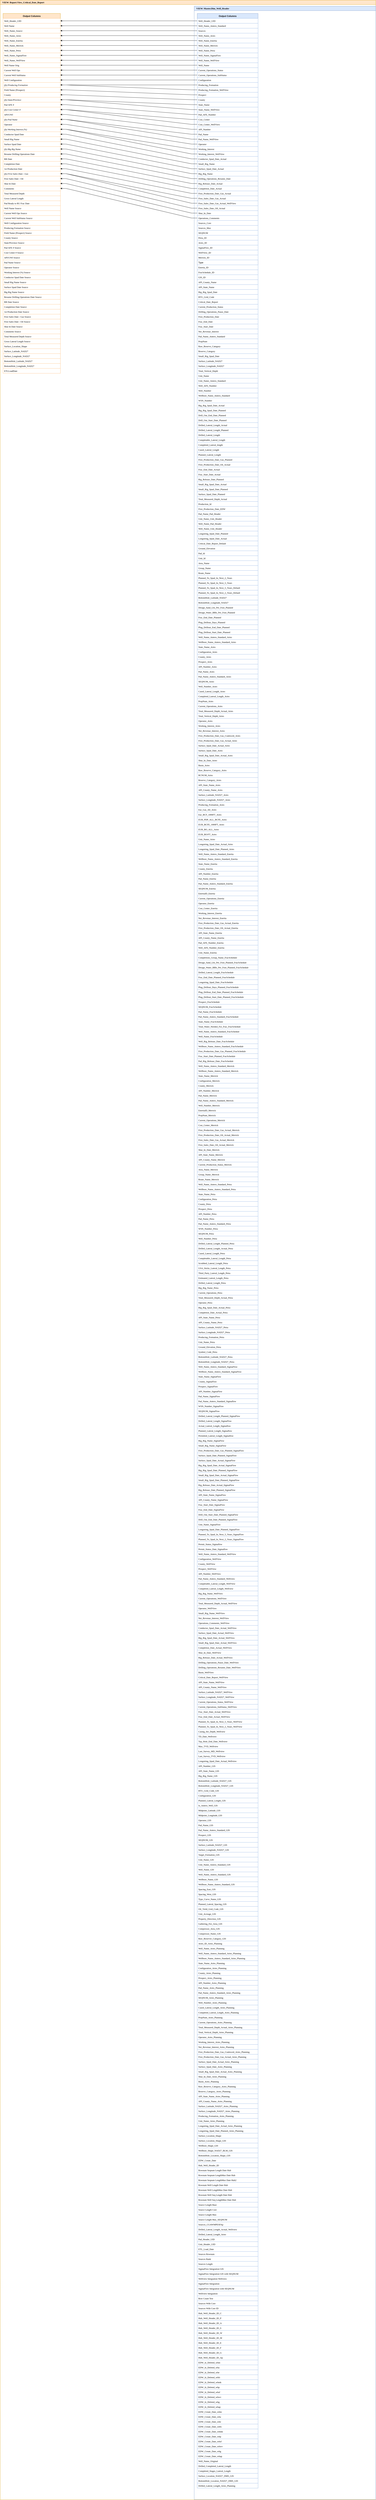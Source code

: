 <mxfile version="26.1.1">
  <diagram name="Page-1" id="SXvYd02tkG4YLEQfEVGo">
    <mxGraphModel dx="2874" dy="8404" grid="0" gridSize="10" guides="1" tooltips="1" connect="1" arrows="1" fold="1" page="0" pageScale="1" pageWidth="850" pageHeight="1100" math="0" shadow="0">
      <root>
        <mxCell id="0" />
        <mxCell id="1" parent="0" />
        <mxCell id="S_PXR5rYyZDgcxm29tyN-622" value="&lt;font face=&quot;Consolas&quot;&gt;&amp;nbsp; &amp;nbsp;VIEW: Report.View_Critical_Date_Report&lt;/font&gt;" style="swimlane;whiteSpace=wrap;html=1;align=left;fillColor=#ffe6cc;strokeColor=#d79b00;" parent="1" vertex="1">
          <mxGeometry x="-767" y="-7102" width="1982" height="13183" as="geometry" />
        </mxCell>
        <mxCell id="S_PXR5rYyZDgcxm29tyN-37" value="Output Columns" style="swimlane;fontStyle=1;childLayout=stackLayout;horizontal=1;startSize=26;horizontalStack=0;resizeParent=1;resizeParentMax=0;resizeLast=0;collapsible=1;marginBottom=0;fontFamily=Helvetica;fontSize=12;fillColor=#ffe6cc;strokeColor=#d79b00;" parent="S_PXR5rYyZDgcxm29tyN-622" vertex="1">
          <mxGeometry x="15" y="70" width="303" height="1898" as="geometry">
            <mxRectangle x="14" y="33" width="122" height="26" as="alternateBounds" />
          </mxGeometry>
        </mxCell>
        <mxCell id="S_PXR5rYyZDgcxm29tyN-38" value="Well_Header_UID" style="text;strokeColor=#FFB366;fillColor=none;align=left;verticalAlign=top;spacingLeft=4;spacingRight=4;overflow=hidden;rotatable=0;points=[[0,0.5],[1,0.5]];portConstraint=eastwest;fontFamily=Consolas;fontSize=12;" parent="S_PXR5rYyZDgcxm29tyN-37" vertex="1">
          <mxGeometry y="26" width="303" height="26" as="geometry" />
        </mxCell>
        <mxCell id="S_PXR5rYyZDgcxm29tyN-39" value="Well Name" style="text;strokeColor=#FFB366;fillColor=none;align=left;verticalAlign=top;spacingLeft=4;spacingRight=4;overflow=hidden;rotatable=0;points=[[0,0.5],[1,0.5]];portConstraint=eastwest;fontFamily=Consolas;fontSize=12;" parent="S_PXR5rYyZDgcxm29tyN-37" vertex="1">
          <mxGeometry y="52" width="303" height="26" as="geometry" />
        </mxCell>
        <mxCell id="S_PXR5rYyZDgcxm29tyN-40" value="Well_Name_Source" style="text;strokeColor=#FFB366;fillColor=none;align=left;verticalAlign=top;spacingLeft=4;spacingRight=4;overflow=hidden;rotatable=0;points=[[0,0.5],[1,0.5]];portConstraint=eastwest;fontFamily=Consolas;fontSize=12;" parent="S_PXR5rYyZDgcxm29tyN-37" vertex="1">
          <mxGeometry y="78" width="303" height="26" as="geometry" />
        </mxCell>
        <mxCell id="S_PXR5rYyZDgcxm29tyN-41" value="Well_Name_Aries" style="text;strokeColor=#FFB366;fillColor=none;align=left;verticalAlign=top;spacingLeft=4;spacingRight=4;overflow=hidden;rotatable=0;points=[[0,0.5],[1,0.5]];portConstraint=eastwest;fontFamily=Consolas;fontSize=12;" parent="S_PXR5rYyZDgcxm29tyN-37" vertex="1">
          <mxGeometry y="104" width="303" height="26" as="geometry" />
        </mxCell>
        <mxCell id="S_PXR5rYyZDgcxm29tyN-42" value="Well_Name_Enertia" style="text;strokeColor=#FFB366;fillColor=none;align=left;verticalAlign=top;spacingLeft=4;spacingRight=4;overflow=hidden;rotatable=0;points=[[0,0.5],[1,0.5]];portConstraint=eastwest;fontFamily=Consolas;fontSize=12;" parent="S_PXR5rYyZDgcxm29tyN-37" vertex="1">
          <mxGeometry y="130" width="303" height="26" as="geometry" />
        </mxCell>
        <mxCell id="S_PXR5rYyZDgcxm29tyN-43" value="Well_Name_Merrick" style="text;strokeColor=#FFB366;fillColor=none;align=left;verticalAlign=top;spacingLeft=4;spacingRight=4;overflow=hidden;rotatable=0;points=[[0,0.5],[1,0.5]];portConstraint=eastwest;fontFamily=Consolas;fontSize=12;" parent="S_PXR5rYyZDgcxm29tyN-37" vertex="1">
          <mxGeometry y="156" width="303" height="26" as="geometry" />
        </mxCell>
        <mxCell id="S_PXR5rYyZDgcxm29tyN-44" value="Well_Name_Petra" style="text;strokeColor=#FFB366;fillColor=none;align=left;verticalAlign=top;spacingLeft=4;spacingRight=4;overflow=hidden;rotatable=0;points=[[0,0.5],[1,0.5]];portConstraint=eastwest;fontFamily=Consolas;fontSize=12;" parent="S_PXR5rYyZDgcxm29tyN-37" vertex="1">
          <mxGeometry y="182" width="303" height="26" as="geometry" />
        </mxCell>
        <mxCell id="S_PXR5rYyZDgcxm29tyN-45" value="Well_Name_SigmaFlow" style="text;strokeColor=#FFB366;fillColor=none;align=left;verticalAlign=top;spacingLeft=4;spacingRight=4;overflow=hidden;rotatable=0;points=[[0,0.5],[1,0.5]];portConstraint=eastwest;fontFamily=Consolas;fontSize=12;" parent="S_PXR5rYyZDgcxm29tyN-37" vertex="1">
          <mxGeometry y="208" width="303" height="26" as="geometry" />
        </mxCell>
        <mxCell id="S_PXR5rYyZDgcxm29tyN-46" value="Well_Name_WellView" style="text;strokeColor=#FFB366;fillColor=none;align=left;verticalAlign=top;spacingLeft=4;spacingRight=4;overflow=hidden;rotatable=0;points=[[0,0.5],[1,0.5]];portConstraint=eastwest;fontFamily=Consolas;fontSize=12;" parent="S_PXR5rYyZDgcxm29tyN-37" vertex="1">
          <mxGeometry y="234" width="303" height="26" as="geometry" />
        </mxCell>
        <mxCell id="S_PXR5rYyZDgcxm29tyN-47" value="Well Name Orig" style="text;strokeColor=#FFB366;fillColor=none;align=left;verticalAlign=top;spacingLeft=4;spacingRight=4;overflow=hidden;rotatable=0;points=[[0,0.5],[1,0.5]];portConstraint=eastwest;fontFamily=Consolas;fontSize=12;" parent="S_PXR5rYyZDgcxm29tyN-37" vertex="1">
          <mxGeometry y="260" width="303" height="26" as="geometry" />
        </mxCell>
        <mxCell id="S_PXR5rYyZDgcxm29tyN-48" value="Current Well Ops" style="text;strokeColor=#FFB366;fillColor=none;align=left;verticalAlign=top;spacingLeft=4;spacingRight=4;overflow=hidden;rotatable=0;points=[[0,0.5],[1,0.5]];portConstraint=eastwest;fontFamily=Consolas;fontSize=12;" parent="S_PXR5rYyZDgcxm29tyN-37" vertex="1">
          <mxGeometry y="286" width="303" height="26" as="geometry" />
        </mxCell>
        <mxCell id="S_PXR5rYyZDgcxm29tyN-49" value="Current Well SubStatus" style="text;strokeColor=#FFB366;fillColor=none;align=left;verticalAlign=top;spacingLeft=4;spacingRight=4;overflow=hidden;rotatable=0;points=[[0,0.5],[1,0.5]];portConstraint=eastwest;fontFamily=Consolas;fontSize=12;" parent="S_PXR5rYyZDgcxm29tyN-37" vertex="1">
          <mxGeometry y="312" width="303" height="26" as="geometry" />
        </mxCell>
        <mxCell id="S_PXR5rYyZDgcxm29tyN-50" value="Well Configuration" style="text;strokeColor=#FFB366;fillColor=none;align=left;verticalAlign=top;spacingLeft=4;spacingRight=4;overflow=hidden;rotatable=0;points=[[0,0.5],[1,0.5]];portConstraint=eastwest;fontFamily=Consolas;fontSize=12;" parent="S_PXR5rYyZDgcxm29tyN-37" vertex="1">
          <mxGeometry y="338" width="303" height="26" as="geometry" />
        </mxCell>
        <mxCell id="S_PXR5rYyZDgcxm29tyN-51" value="(fx) Producing Formation" style="text;strokeColor=#FFB366;fillColor=none;align=left;verticalAlign=top;spacingLeft=4;spacingRight=4;overflow=hidden;rotatable=0;points=[[0,0.5],[1,0.5]];portConstraint=eastwest;fontFamily=Consolas;fontSize=12;fontStyle=2" parent="S_PXR5rYyZDgcxm29tyN-37" vertex="1">
          <mxGeometry y="364" width="303" height="26" as="geometry" />
        </mxCell>
        <mxCell id="S_PXR5rYyZDgcxm29tyN-52" value="Field Name (Prospect)" style="text;strokeColor=#FFB366;fillColor=none;align=left;verticalAlign=top;spacingLeft=4;spacingRight=4;overflow=hidden;rotatable=0;points=[[0,0.5],[1,0.5]];portConstraint=eastwest;fontFamily=Consolas;fontSize=12;" parent="S_PXR5rYyZDgcxm29tyN-37" vertex="1">
          <mxGeometry y="390" width="303" height="26" as="geometry" />
        </mxCell>
        <mxCell id="S_PXR5rYyZDgcxm29tyN-53" value="County" style="text;strokeColor=#FFB366;fillColor=none;align=left;verticalAlign=top;spacingLeft=4;spacingRight=4;overflow=hidden;rotatable=0;points=[[0,0.5],[1,0.5]];portConstraint=eastwest;fontFamily=Consolas;fontSize=12;" parent="S_PXR5rYyZDgcxm29tyN-37" vertex="1">
          <mxGeometry y="416" width="303" height="26" as="geometry" />
        </mxCell>
        <mxCell id="S_PXR5rYyZDgcxm29tyN-54" value="(fx) State/Province" style="text;strokeColor=#FFB366;fillColor=none;align=left;verticalAlign=top;spacingLeft=4;spacingRight=4;overflow=hidden;rotatable=0;points=[[0,0.5],[1,0.5]];portConstraint=eastwest;fontFamily=Consolas;fontSize=12;fontStyle=2" parent="S_PXR5rYyZDgcxm29tyN-37" vertex="1">
          <mxGeometry y="442" width="303" height="26" as="geometry" />
        </mxCell>
        <mxCell id="S_PXR5rYyZDgcxm29tyN-55" value="Pad AFE #" style="text;strokeColor=#FFB366;fillColor=none;align=left;verticalAlign=top;spacingLeft=4;spacingRight=4;overflow=hidden;rotatable=0;points=[[0,0.5],[1,0.5]];portConstraint=eastwest;fontFamily=Consolas;fontSize=12;" parent="S_PXR5rYyZDgcxm29tyN-37" vertex="1">
          <mxGeometry y="468" width="303" height="26" as="geometry" />
        </mxCell>
        <mxCell id="S_PXR5rYyZDgcxm29tyN-56" value="(fx) Cost Center #" style="text;strokeColor=#FFB366;fillColor=none;align=left;verticalAlign=top;spacingLeft=4;spacingRight=4;overflow=hidden;rotatable=0;points=[[0,0.5],[1,0.5]];portConstraint=eastwest;fontFamily=Consolas;fontSize=12;fontStyle=2" parent="S_PXR5rYyZDgcxm29tyN-37" vertex="1">
          <mxGeometry y="494" width="303" height="26" as="geometry" />
        </mxCell>
        <mxCell id="S_PXR5rYyZDgcxm29tyN-57" value="API/UWI" style="text;strokeColor=#FFB366;fillColor=none;align=left;verticalAlign=top;spacingLeft=4;spacingRight=4;overflow=hidden;rotatable=0;points=[[0,0.5],[1,0.5]];portConstraint=eastwest;fontFamily=Consolas;fontSize=12;" parent="S_PXR5rYyZDgcxm29tyN-37" vertex="1">
          <mxGeometry y="520" width="303" height="26" as="geometry" />
        </mxCell>
        <mxCell id="S_PXR5rYyZDgcxm29tyN-58" value="(fx) Pad Name" style="text;strokeColor=#FFB366;fillColor=none;align=left;verticalAlign=top;spacingLeft=4;spacingRight=4;overflow=hidden;rotatable=0;points=[[0,0.5],[1,0.5]];portConstraint=eastwest;fontFamily=Consolas;fontSize=12;fontStyle=2" parent="S_PXR5rYyZDgcxm29tyN-37" vertex="1">
          <mxGeometry y="546" width="303" height="26" as="geometry" />
        </mxCell>
        <mxCell id="S_PXR5rYyZDgcxm29tyN-59" value="Operator" style="text;strokeColor=#FFB366;fillColor=none;align=left;verticalAlign=top;spacingLeft=4;spacingRight=4;overflow=hidden;rotatable=0;points=[[0,0.5],[1,0.5]];portConstraint=eastwest;fontFamily=Consolas;fontSize=12;" parent="S_PXR5rYyZDgcxm29tyN-37" vertex="1">
          <mxGeometry y="572" width="303" height="26" as="geometry" />
        </mxCell>
        <mxCell id="S_PXR5rYyZDgcxm29tyN-60" value="(fx) Working Interest (%)" style="text;strokeColor=#FFB366;fillColor=none;align=left;verticalAlign=top;spacingLeft=4;spacingRight=4;overflow=hidden;rotatable=0;points=[[0,0.5],[1,0.5]];portConstraint=eastwest;fontFamily=Consolas;fontSize=12;fontStyle=2" parent="S_PXR5rYyZDgcxm29tyN-37" vertex="1">
          <mxGeometry y="598" width="303" height="26" as="geometry" />
        </mxCell>
        <mxCell id="S_PXR5rYyZDgcxm29tyN-61" value="Conductor Spud Date" style="text;strokeColor=#FFB366;fillColor=none;align=left;verticalAlign=top;spacingLeft=4;spacingRight=4;overflow=hidden;rotatable=0;points=[[0,0.5],[1,0.5]];portConstraint=eastwest;fontFamily=Consolas;fontSize=12;" parent="S_PXR5rYyZDgcxm29tyN-37" vertex="1">
          <mxGeometry y="624" width="303" height="26" as="geometry" />
        </mxCell>
        <mxCell id="S_PXR5rYyZDgcxm29tyN-62" value="Small Rig Name" style="text;strokeColor=#FFB366;fillColor=none;align=left;verticalAlign=top;spacingLeft=4;spacingRight=4;overflow=hidden;rotatable=0;points=[[0,0.5],[1,0.5]];portConstraint=eastwest;fontFamily=Consolas;fontSize=12;" parent="S_PXR5rYyZDgcxm29tyN-37" vertex="1">
          <mxGeometry y="650" width="303" height="26" as="geometry" />
        </mxCell>
        <mxCell id="S_PXR5rYyZDgcxm29tyN-63" value="Surface Spud Date" style="text;strokeColor=#FFB366;fillColor=none;align=left;verticalAlign=top;spacingLeft=4;spacingRight=4;overflow=hidden;rotatable=0;points=[[0,0.5],[1,0.5]];portConstraint=eastwest;fontFamily=Consolas;fontSize=12;" parent="S_PXR5rYyZDgcxm29tyN-37" vertex="1">
          <mxGeometry y="676" width="303" height="26" as="geometry" />
        </mxCell>
        <mxCell id="S_PXR5rYyZDgcxm29tyN-64" value="(fx) Big Rig Name" style="text;strokeColor=#FFB366;fillColor=none;align=left;verticalAlign=top;spacingLeft=4;spacingRight=4;overflow=hidden;rotatable=0;points=[[0,0.5],[1,0.5]];portConstraint=eastwest;fontFamily=Consolas;fontSize=12;fontStyle=2" parent="S_PXR5rYyZDgcxm29tyN-37" vertex="1">
          <mxGeometry y="702" width="303" height="26" as="geometry" />
        </mxCell>
        <mxCell id="S_PXR5rYyZDgcxm29tyN-65" value="Resume Drilling Operations Date" style="text;strokeColor=#FFB366;fillColor=none;align=left;verticalAlign=top;spacingLeft=4;spacingRight=4;overflow=hidden;rotatable=0;points=[[0,0.5],[1,0.5]];portConstraint=eastwest;fontFamily=Consolas;fontSize=12;" parent="S_PXR5rYyZDgcxm29tyN-37" vertex="1">
          <mxGeometry y="728" width="303" height="26" as="geometry" />
        </mxCell>
        <mxCell id="S_PXR5rYyZDgcxm29tyN-66" value="RR Date" style="text;strokeColor=#FFB366;fillColor=none;align=left;verticalAlign=top;spacingLeft=4;spacingRight=4;overflow=hidden;rotatable=0;points=[[0,0.5],[1,0.5]];portConstraint=eastwest;fontFamily=Consolas;fontSize=12;" parent="S_PXR5rYyZDgcxm29tyN-37" vertex="1">
          <mxGeometry y="754" width="303" height="26" as="geometry" />
        </mxCell>
        <mxCell id="S_PXR5rYyZDgcxm29tyN-67" value="Completion Date" style="text;strokeColor=#FFB366;fillColor=none;align=left;verticalAlign=top;spacingLeft=4;spacingRight=4;overflow=hidden;rotatable=0;points=[[0,0.5],[1,0.5]];portConstraint=eastwest;fontFamily=Consolas;fontSize=12;" parent="S_PXR5rYyZDgcxm29tyN-37" vertex="1">
          <mxGeometry y="780" width="303" height="26" as="geometry" />
        </mxCell>
        <mxCell id="S_PXR5rYyZDgcxm29tyN-68" value="1st Production Date" style="text;strokeColor=#FFB366;fillColor=none;align=left;verticalAlign=top;spacingLeft=4;spacingRight=4;overflow=hidden;rotatable=0;points=[[0,0.5],[1,0.5]];portConstraint=eastwest;fontFamily=Consolas;fontSize=12;" parent="S_PXR5rYyZDgcxm29tyN-37" vertex="1">
          <mxGeometry y="806" width="303" height="26" as="geometry" />
        </mxCell>
        <mxCell id="S_PXR5rYyZDgcxm29tyN-69" value="(fx) First Sales Date - Gas" style="text;strokeColor=#FFB366;fillColor=none;align=left;verticalAlign=top;spacingLeft=4;spacingRight=4;overflow=hidden;rotatable=0;points=[[0,0.5],[1,0.5]];portConstraint=eastwest;fontFamily=Consolas;fontSize=12;fontStyle=2" parent="S_PXR5rYyZDgcxm29tyN-37" vertex="1">
          <mxGeometry y="832" width="303" height="26" as="geometry" />
        </mxCell>
        <mxCell id="S_PXR5rYyZDgcxm29tyN-70" value="First Sales Date - Oil" style="text;strokeColor=#FFB366;fillColor=none;align=left;verticalAlign=top;spacingLeft=4;spacingRight=4;overflow=hidden;rotatable=0;points=[[0,0.5],[1,0.5]];portConstraint=eastwest;fontFamily=Consolas;fontSize=12;fontStyle=0" parent="S_PXR5rYyZDgcxm29tyN-37" vertex="1">
          <mxGeometry y="858" width="303" height="26" as="geometry" />
        </mxCell>
        <mxCell id="S_PXR5rYyZDgcxm29tyN-71" value="Shut In Date" style="text;strokeColor=#FFB366;fillColor=none;align=left;verticalAlign=top;spacingLeft=4;spacingRight=4;overflow=hidden;rotatable=0;points=[[0,0.5],[1,0.5]];portConstraint=eastwest;fontFamily=Consolas;fontSize=12;" parent="S_PXR5rYyZDgcxm29tyN-37" vertex="1">
          <mxGeometry y="884" width="303" height="26" as="geometry" />
        </mxCell>
        <mxCell id="S_PXR5rYyZDgcxm29tyN-72" value="Comments" style="text;strokeColor=#FFB366;fillColor=none;align=left;verticalAlign=top;spacingLeft=4;spacingRight=4;overflow=hidden;rotatable=0;points=[[0,0.5],[1,0.5]];portConstraint=eastwest;fontFamily=Consolas;fontSize=12;" parent="S_PXR5rYyZDgcxm29tyN-37" vertex="1">
          <mxGeometry y="910" width="303" height="26" as="geometry" />
        </mxCell>
        <mxCell id="S_PXR5rYyZDgcxm29tyN-73" value="Total Measured Depth" style="text;strokeColor=#FFB366;fillColor=none;align=left;verticalAlign=top;spacingLeft=4;spacingRight=4;overflow=hidden;rotatable=0;points=[[0,0.5],[1,0.5]];portConstraint=eastwest;fontFamily=Consolas;fontSize=12;" parent="S_PXR5rYyZDgcxm29tyN-37" vertex="1">
          <mxGeometry y="936" width="303" height="26" as="geometry" />
        </mxCell>
        <mxCell id="S_PXR5rYyZDgcxm29tyN-74" value="Gross Lateral Length" style="text;strokeColor=#FFB366;fillColor=none;align=left;verticalAlign=top;spacingLeft=4;spacingRight=4;overflow=hidden;rotatable=0;points=[[0,0.5],[1,0.5]];portConstraint=eastwest;fontFamily=Consolas;fontSize=12;" parent="S_PXR5rYyZDgcxm29tyN-37" vertex="1">
          <mxGeometry y="962" width="303" height="26" as="geometry" />
        </mxCell>
        <mxCell id="S_PXR5rYyZDgcxm29tyN-109" value="Pad Ready to RU Frac Date" style="text;strokeColor=#FFB366;fillColor=none;align=left;verticalAlign=top;spacingLeft=4;spacingRight=4;overflow=hidden;rotatable=0;points=[[0,0.5],[1,0.5]];portConstraint=eastwest;fontFamily=Consolas;fontSize=12;" parent="S_PXR5rYyZDgcxm29tyN-37" vertex="1">
          <mxGeometry y="988" width="303" height="26" as="geometry" />
        </mxCell>
        <mxCell id="S_PXR5rYyZDgcxm29tyN-75" value="Well Name Source" style="text;strokeColor=#FFB366;fillColor=none;align=left;verticalAlign=top;spacingLeft=4;spacingRight=4;overflow=hidden;rotatable=0;points=[[0,0.5],[1,0.5]];portConstraint=eastwest;fontFamily=Consolas;fontSize=12;" parent="S_PXR5rYyZDgcxm29tyN-37" vertex="1">
          <mxGeometry y="1014" width="303" height="26" as="geometry" />
        </mxCell>
        <mxCell id="S_PXR5rYyZDgcxm29tyN-76" value="Current Well Ops Source" style="text;strokeColor=#FFB366;fillColor=none;align=left;verticalAlign=top;spacingLeft=4;spacingRight=4;overflow=hidden;rotatable=0;points=[[0,0.5],[1,0.5]];portConstraint=eastwest;fontFamily=Consolas;fontSize=12;" parent="S_PXR5rYyZDgcxm29tyN-37" vertex="1">
          <mxGeometry y="1040" width="303" height="26" as="geometry" />
        </mxCell>
        <mxCell id="S_PXR5rYyZDgcxm29tyN-77" value="Current Well SubStatus Source" style="text;strokeColor=#FFB366;fillColor=none;align=left;verticalAlign=top;spacingLeft=4;spacingRight=4;overflow=hidden;rotatable=0;points=[[0,0.5],[1,0.5]];portConstraint=eastwest;fontFamily=Consolas;fontSize=12;" parent="S_PXR5rYyZDgcxm29tyN-37" vertex="1">
          <mxGeometry y="1066" width="303" height="26" as="geometry" />
        </mxCell>
        <mxCell id="S_PXR5rYyZDgcxm29tyN-78" value="Well Configuration Source" style="text;strokeColor=#FFB366;fillColor=none;align=left;verticalAlign=top;spacingLeft=4;spacingRight=4;overflow=hidden;rotatable=0;points=[[0,0.5],[1,0.5]];portConstraint=eastwest;fontFamily=Consolas;fontSize=12;" parent="S_PXR5rYyZDgcxm29tyN-37" vertex="1">
          <mxGeometry y="1092" width="303" height="26" as="geometry" />
        </mxCell>
        <mxCell id="S_PXR5rYyZDgcxm29tyN-79" value="Producing Formation Source" style="text;strokeColor=#FFB366;fillColor=none;align=left;verticalAlign=top;spacingLeft=4;spacingRight=4;overflow=hidden;rotatable=0;points=[[0,0.5],[1,0.5]];portConstraint=eastwest;fontFamily=Consolas;fontSize=12;" parent="S_PXR5rYyZDgcxm29tyN-37" vertex="1">
          <mxGeometry y="1118" width="303" height="26" as="geometry" />
        </mxCell>
        <mxCell id="S_PXR5rYyZDgcxm29tyN-80" value="Field Name (Prospect) Source" style="text;strokeColor=#FFB366;fillColor=none;align=left;verticalAlign=top;spacingLeft=4;spacingRight=4;overflow=hidden;rotatable=0;points=[[0,0.5],[1,0.5]];portConstraint=eastwest;fontFamily=Consolas;fontSize=12;" parent="S_PXR5rYyZDgcxm29tyN-37" vertex="1">
          <mxGeometry y="1144" width="303" height="26" as="geometry" />
        </mxCell>
        <mxCell id="S_PXR5rYyZDgcxm29tyN-81" value="County Source" style="text;strokeColor=#FFB366;fillColor=none;align=left;verticalAlign=top;spacingLeft=4;spacingRight=4;overflow=hidden;rotatable=0;points=[[0,0.5],[1,0.5]];portConstraint=eastwest;fontFamily=Consolas;fontSize=12;" parent="S_PXR5rYyZDgcxm29tyN-37" vertex="1">
          <mxGeometry y="1170" width="303" height="26" as="geometry" />
        </mxCell>
        <mxCell id="S_PXR5rYyZDgcxm29tyN-82" value="State/Province Source" style="text;strokeColor=#FFB366;fillColor=none;align=left;verticalAlign=top;spacingLeft=4;spacingRight=4;overflow=hidden;rotatable=0;points=[[0,0.5],[1,0.5]];portConstraint=eastwest;fontFamily=Consolas;fontSize=12;" parent="S_PXR5rYyZDgcxm29tyN-37" vertex="1">
          <mxGeometry y="1196" width="303" height="26" as="geometry" />
        </mxCell>
        <mxCell id="S_PXR5rYyZDgcxm29tyN-83" value="Pad AFE # Source" style="text;strokeColor=#FFB366;fillColor=none;align=left;verticalAlign=top;spacingLeft=4;spacingRight=4;overflow=hidden;rotatable=0;points=[[0,0.5],[1,0.5]];portConstraint=eastwest;fontFamily=Consolas;fontSize=12;" parent="S_PXR5rYyZDgcxm29tyN-37" vertex="1">
          <mxGeometry y="1222" width="303" height="26" as="geometry" />
        </mxCell>
        <mxCell id="S_PXR5rYyZDgcxm29tyN-84" value="Cost Center # Source" style="text;strokeColor=#FFB366;fillColor=none;align=left;verticalAlign=top;spacingLeft=4;spacingRight=4;overflow=hidden;rotatable=0;points=[[0,0.5],[1,0.5]];portConstraint=eastwest;fontFamily=Consolas;fontSize=12;" parent="S_PXR5rYyZDgcxm29tyN-37" vertex="1">
          <mxGeometry y="1248" width="303" height="26" as="geometry" />
        </mxCell>
        <mxCell id="S_PXR5rYyZDgcxm29tyN-85" value="API/UWI Source" style="text;strokeColor=#FFB366;fillColor=none;align=left;verticalAlign=top;spacingLeft=4;spacingRight=4;overflow=hidden;rotatable=0;points=[[0,0.5],[1,0.5]];portConstraint=eastwest;fontFamily=Consolas;fontSize=12;" parent="S_PXR5rYyZDgcxm29tyN-37" vertex="1">
          <mxGeometry y="1274" width="303" height="26" as="geometry" />
        </mxCell>
        <mxCell id="S_PXR5rYyZDgcxm29tyN-86" value="Pad Name Source" style="text;strokeColor=#FFB366;fillColor=none;align=left;verticalAlign=top;spacingLeft=4;spacingRight=4;overflow=hidden;rotatable=0;points=[[0,0.5],[1,0.5]];portConstraint=eastwest;fontFamily=Consolas;fontSize=12;" parent="S_PXR5rYyZDgcxm29tyN-37" vertex="1">
          <mxGeometry y="1300" width="303" height="26" as="geometry" />
        </mxCell>
        <mxCell id="S_PXR5rYyZDgcxm29tyN-87" value="Operator Source" style="text;strokeColor=#FFB366;fillColor=none;align=left;verticalAlign=top;spacingLeft=4;spacingRight=4;overflow=hidden;rotatable=0;points=[[0,0.5],[1,0.5]];portConstraint=eastwest;fontFamily=Consolas;fontSize=12;" parent="S_PXR5rYyZDgcxm29tyN-37" vertex="1">
          <mxGeometry y="1326" width="303" height="26" as="geometry" />
        </mxCell>
        <mxCell id="S_PXR5rYyZDgcxm29tyN-88" value="Working Interest (%) Source" style="text;strokeColor=#FFB366;fillColor=none;align=left;verticalAlign=top;spacingLeft=4;spacingRight=4;overflow=hidden;rotatable=0;points=[[0,0.5],[1,0.5]];portConstraint=eastwest;fontFamily=Consolas;fontSize=12;" parent="S_PXR5rYyZDgcxm29tyN-37" vertex="1">
          <mxGeometry y="1352" width="303" height="26" as="geometry" />
        </mxCell>
        <mxCell id="S_PXR5rYyZDgcxm29tyN-89" value="Conductor Spud Date Source" style="text;strokeColor=#FFB366;fillColor=none;align=left;verticalAlign=top;spacingLeft=4;spacingRight=4;overflow=hidden;rotatable=0;points=[[0,0.5],[1,0.5]];portConstraint=eastwest;fontFamily=Consolas;fontSize=12;" parent="S_PXR5rYyZDgcxm29tyN-37" vertex="1">
          <mxGeometry y="1378" width="303" height="26" as="geometry" />
        </mxCell>
        <mxCell id="S_PXR5rYyZDgcxm29tyN-90" value="Small Rig Name Source" style="text;strokeColor=#FFB366;fillColor=none;align=left;verticalAlign=top;spacingLeft=4;spacingRight=4;overflow=hidden;rotatable=0;points=[[0,0.5],[1,0.5]];portConstraint=eastwest;fontFamily=Consolas;fontSize=12;" parent="S_PXR5rYyZDgcxm29tyN-37" vertex="1">
          <mxGeometry y="1404" width="303" height="26" as="geometry" />
        </mxCell>
        <mxCell id="S_PXR5rYyZDgcxm29tyN-91" value="Surface Spud Date Source" style="text;strokeColor=#FFB366;fillColor=none;align=left;verticalAlign=top;spacingLeft=4;spacingRight=4;overflow=hidden;rotatable=0;points=[[0,0.5],[1,0.5]];portConstraint=eastwest;fontFamily=Consolas;fontSize=12;" parent="S_PXR5rYyZDgcxm29tyN-37" vertex="1">
          <mxGeometry y="1430" width="303" height="26" as="geometry" />
        </mxCell>
        <mxCell id="S_PXR5rYyZDgcxm29tyN-92" value="Big Rig Name Source" style="text;strokeColor=#FFB366;fillColor=none;align=left;verticalAlign=top;spacingLeft=4;spacingRight=4;overflow=hidden;rotatable=0;points=[[0,0.5],[1,0.5]];portConstraint=eastwest;fontFamily=Consolas;fontSize=12;" parent="S_PXR5rYyZDgcxm29tyN-37" vertex="1">
          <mxGeometry y="1456" width="303" height="26" as="geometry" />
        </mxCell>
        <mxCell id="S_PXR5rYyZDgcxm29tyN-93" value="Resume Drilling Operations Date Source" style="text;strokeColor=#FFB366;fillColor=none;align=left;verticalAlign=top;spacingLeft=4;spacingRight=4;overflow=hidden;rotatable=0;points=[[0,0.5],[1,0.5]];portConstraint=eastwest;fontFamily=Consolas;fontSize=12;" parent="S_PXR5rYyZDgcxm29tyN-37" vertex="1">
          <mxGeometry y="1482" width="303" height="26" as="geometry" />
        </mxCell>
        <mxCell id="S_PXR5rYyZDgcxm29tyN-94" value="RR Date Source" style="text;strokeColor=#FFB366;fillColor=none;align=left;verticalAlign=top;spacingLeft=4;spacingRight=4;overflow=hidden;rotatable=0;points=[[0,0.5],[1,0.5]];portConstraint=eastwest;fontFamily=Consolas;fontSize=12;" parent="S_PXR5rYyZDgcxm29tyN-37" vertex="1">
          <mxGeometry y="1508" width="303" height="26" as="geometry" />
        </mxCell>
        <mxCell id="S_PXR5rYyZDgcxm29tyN-95" value="Completion Date Source" style="text;strokeColor=#FFB366;fillColor=none;align=left;verticalAlign=top;spacingLeft=4;spacingRight=4;overflow=hidden;rotatable=0;points=[[0,0.5],[1,0.5]];portConstraint=eastwest;fontFamily=Consolas;fontSize=12;" parent="S_PXR5rYyZDgcxm29tyN-37" vertex="1">
          <mxGeometry y="1534" width="303" height="26" as="geometry" />
        </mxCell>
        <mxCell id="S_PXR5rYyZDgcxm29tyN-96" value="1st Production Date Source" style="text;strokeColor=#FFB366;fillColor=none;align=left;verticalAlign=top;spacingLeft=4;spacingRight=4;overflow=hidden;rotatable=0;points=[[0,0.5],[1,0.5]];portConstraint=eastwest;fontFamily=Consolas;fontSize=12;" parent="S_PXR5rYyZDgcxm29tyN-37" vertex="1">
          <mxGeometry y="1560" width="303" height="26" as="geometry" />
        </mxCell>
        <mxCell id="S_PXR5rYyZDgcxm29tyN-97" value="First Sales Date - Gas Source" style="text;strokeColor=#FFB366;fillColor=none;align=left;verticalAlign=top;spacingLeft=4;spacingRight=4;overflow=hidden;rotatable=0;points=[[0,0.5],[1,0.5]];portConstraint=eastwest;fontFamily=Consolas;fontSize=12;" parent="S_PXR5rYyZDgcxm29tyN-37" vertex="1">
          <mxGeometry y="1586" width="303" height="26" as="geometry" />
        </mxCell>
        <mxCell id="S_PXR5rYyZDgcxm29tyN-98" value="First Sales Date - Oil Source" style="text;strokeColor=#FFB366;fillColor=none;align=left;verticalAlign=top;spacingLeft=4;spacingRight=4;overflow=hidden;rotatable=0;points=[[0,0.5],[1,0.5]];portConstraint=eastwest;fontFamily=Consolas;fontSize=12;" parent="S_PXR5rYyZDgcxm29tyN-37" vertex="1">
          <mxGeometry y="1612" width="303" height="26" as="geometry" />
        </mxCell>
        <mxCell id="S_PXR5rYyZDgcxm29tyN-99" value="Shut In Date Source" style="text;strokeColor=#FFB366;fillColor=none;align=left;verticalAlign=top;spacingLeft=4;spacingRight=4;overflow=hidden;rotatable=0;points=[[0,0.5],[1,0.5]];portConstraint=eastwest;fontFamily=Consolas;fontSize=12;" parent="S_PXR5rYyZDgcxm29tyN-37" vertex="1">
          <mxGeometry y="1638" width="303" height="26" as="geometry" />
        </mxCell>
        <mxCell id="S_PXR5rYyZDgcxm29tyN-100" value="Comments Source" style="text;strokeColor=#FFB366;fillColor=none;align=left;verticalAlign=top;spacingLeft=4;spacingRight=4;overflow=hidden;rotatable=0;points=[[0,0.5],[1,0.5]];portConstraint=eastwest;fontFamily=Consolas;fontSize=12;" parent="S_PXR5rYyZDgcxm29tyN-37" vertex="1">
          <mxGeometry y="1664" width="303" height="26" as="geometry" />
        </mxCell>
        <mxCell id="S_PXR5rYyZDgcxm29tyN-101" value="Total Measured Depth Source" style="text;strokeColor=#FFB366;fillColor=none;align=left;verticalAlign=top;spacingLeft=4;spacingRight=4;overflow=hidden;rotatable=0;points=[[0,0.5],[1,0.5]];portConstraint=eastwest;fontFamily=Consolas;fontSize=12;" parent="S_PXR5rYyZDgcxm29tyN-37" vertex="1">
          <mxGeometry y="1690" width="303" height="26" as="geometry" />
        </mxCell>
        <mxCell id="S_PXR5rYyZDgcxm29tyN-102" value="Gross Lateral Length Source" style="text;strokeColor=#FFB366;fillColor=none;align=left;verticalAlign=top;spacingLeft=4;spacingRight=4;overflow=hidden;rotatable=0;points=[[0,0.5],[1,0.5]];portConstraint=eastwest;fontFamily=Consolas;fontSize=12;" parent="S_PXR5rYyZDgcxm29tyN-37" vertex="1">
          <mxGeometry y="1716" width="303" height="26" as="geometry" />
        </mxCell>
        <mxCell id="S_PXR5rYyZDgcxm29tyN-103" value="Surface_Location_Shape" style="text;strokeColor=#FFB366;fillColor=none;align=left;verticalAlign=top;spacingLeft=4;spacingRight=4;overflow=hidden;rotatable=0;points=[[0,0.5],[1,0.5]];portConstraint=eastwest;fontFamily=Consolas;fontSize=12;" parent="S_PXR5rYyZDgcxm29tyN-37" vertex="1">
          <mxGeometry y="1742" width="303" height="26" as="geometry" />
        </mxCell>
        <mxCell id="S_PXR5rYyZDgcxm29tyN-104" value="Surface_Latitude_NAD27" style="text;strokeColor=#FFB366;fillColor=none;align=left;verticalAlign=top;spacingLeft=4;spacingRight=4;overflow=hidden;rotatable=0;points=[[0,0.5],[1,0.5]];portConstraint=eastwest;fontFamily=Consolas;fontSize=12;" parent="S_PXR5rYyZDgcxm29tyN-37" vertex="1">
          <mxGeometry y="1768" width="303" height="26" as="geometry" />
        </mxCell>
        <mxCell id="S_PXR5rYyZDgcxm29tyN-105" value="Surface_Longitude_NAD27" style="text;strokeColor=#FFB366;fillColor=none;align=left;verticalAlign=top;spacingLeft=4;spacingRight=4;overflow=hidden;rotatable=0;points=[[0,0.5],[1,0.5]];portConstraint=eastwest;fontFamily=Consolas;fontSize=12;" parent="S_PXR5rYyZDgcxm29tyN-37" vertex="1">
          <mxGeometry y="1794" width="303" height="26" as="geometry" />
        </mxCell>
        <mxCell id="S_PXR5rYyZDgcxm29tyN-106" value="BottomHole_Latitude_NAD27" style="text;strokeColor=#FFB366;fillColor=none;align=left;verticalAlign=top;spacingLeft=4;spacingRight=4;overflow=hidden;rotatable=0;points=[[0,0.5],[1,0.5]];portConstraint=eastwest;fontFamily=Consolas;fontSize=12;" parent="S_PXR5rYyZDgcxm29tyN-37" vertex="1">
          <mxGeometry y="1820" width="303" height="26" as="geometry" />
        </mxCell>
        <mxCell id="S_PXR5rYyZDgcxm29tyN-107" value="BottomHole_Longitude_NAD27" style="text;strokeColor=#FFB366;fillColor=none;align=left;verticalAlign=top;spacingLeft=4;spacingRight=4;overflow=hidden;rotatable=0;points=[[0,0.5],[1,0.5]];portConstraint=eastwest;fontFamily=Consolas;fontSize=12;" parent="S_PXR5rYyZDgcxm29tyN-37" vertex="1">
          <mxGeometry y="1846" width="303" height="26" as="geometry" />
        </mxCell>
        <mxCell id="S_PXR5rYyZDgcxm29tyN-108" value="ETLLoadDate" style="text;strokeColor=#FFB366;fillColor=none;align=left;verticalAlign=top;spacingLeft=4;spacingRight=4;overflow=hidden;rotatable=0;points=[[0,0.5],[1,0.5]];portConstraint=eastwest;fontFamily=Consolas;fontSize=12;spacingTop=0;textShadow=0;" parent="S_PXR5rYyZDgcxm29tyN-37" vertex="1">
          <mxGeometry y="1872" width="303" height="26" as="geometry" />
        </mxCell>
        <mxCell id="S_PXR5rYyZDgcxm29tyN-612" style="edgeStyle=entityRelationEdgeStyle;rounded=0;orthogonalLoop=1;jettySize=auto;html=1;exitX=0;exitY=0.5;exitDx=0;exitDy=0;" parent="S_PXR5rYyZDgcxm29tyN-622" source="S_PXR5rYyZDgcxm29tyN-119" target="S_PXR5rYyZDgcxm29tyN-38" edge="1">
          <mxGeometry relative="1" as="geometry" />
        </mxCell>
        <mxCell id="S_PXR5rYyZDgcxm29tyN-613" style="edgeStyle=entityRelationEdgeStyle;rounded=0;orthogonalLoop=1;jettySize=auto;html=1;exitX=0;exitY=0.5;exitDx=0;exitDy=0;" parent="S_PXR5rYyZDgcxm29tyN-622" source="S_PXR5rYyZDgcxm29tyN-165" target="S_PXR5rYyZDgcxm29tyN-39" edge="1">
          <mxGeometry relative="1" as="geometry" />
        </mxCell>
        <mxCell id="S_PXR5rYyZDgcxm29tyN-614" style="edgeStyle=entityRelationEdgeStyle;rounded=0;orthogonalLoop=1;jettySize=auto;html=1;exitX=0;exitY=0.5;exitDx=0;exitDy=0;" parent="S_PXR5rYyZDgcxm29tyN-622" source="S_PXR5rYyZDgcxm29tyN-113" target="S_PXR5rYyZDgcxm29tyN-40" edge="1">
          <mxGeometry relative="1" as="geometry" />
        </mxCell>
        <mxCell id="S_PXR5rYyZDgcxm29tyN-615" style="edgeStyle=entityRelationEdgeStyle;rounded=0;orthogonalLoop=1;jettySize=auto;html=1;exitX=0;exitY=0.5;exitDx=0;exitDy=0;entryX=1;entryY=0.5;entryDx=0;entryDy=0;flowAnimation=0;" parent="S_PXR5rYyZDgcxm29tyN-622" source="S_PXR5rYyZDgcxm29tyN-224" target="S_PXR5rYyZDgcxm29tyN-41" edge="1">
          <mxGeometry relative="1" as="geometry" />
        </mxCell>
        <mxCell id="S_PXR5rYyZDgcxm29tyN-616" style="edgeStyle=entityRelationEdgeStyle;rounded=0;orthogonalLoop=1;jettySize=auto;html=1;exitX=0;exitY=0.5;exitDx=0;exitDy=0;" parent="S_PXR5rYyZDgcxm29tyN-622" source="S_PXR5rYyZDgcxm29tyN-269" target="S_PXR5rYyZDgcxm29tyN-42" edge="1">
          <mxGeometry relative="1" as="geometry" />
        </mxCell>
        <mxCell id="S_PXR5rYyZDgcxm29tyN-617" style="edgeStyle=entityRelationEdgeStyle;rounded=0;orthogonalLoop=1;jettySize=auto;html=1;exitX=0;exitY=0.5;exitDx=0;exitDy=0;" parent="S_PXR5rYyZDgcxm29tyN-622" source="S_PXR5rYyZDgcxm29tyN-313" target="S_PXR5rYyZDgcxm29tyN-43" edge="1">
          <mxGeometry relative="1" as="geometry" />
        </mxCell>
        <mxCell id="S_PXR5rYyZDgcxm29tyN-618" style="edgeStyle=entityRelationEdgeStyle;rounded=0;orthogonalLoop=1;jettySize=auto;html=1;exitX=0;exitY=0.5;exitDx=0;exitDy=0;" parent="S_PXR5rYyZDgcxm29tyN-622" source="S_PXR5rYyZDgcxm29tyN-338" target="S_PXR5rYyZDgcxm29tyN-44" edge="1">
          <mxGeometry relative="1" as="geometry" />
        </mxCell>
        <mxCell id="S_PXR5rYyZDgcxm29tyN-619" style="edgeStyle=entityRelationEdgeStyle;rounded=0;orthogonalLoop=1;jettySize=auto;html=1;exitX=0;exitY=0.5;exitDx=0;exitDy=0;entryX=1;entryY=0.5;entryDx=0;entryDy=0;" parent="S_PXR5rYyZDgcxm29tyN-622" source="S_PXR5rYyZDgcxm29tyN-376" target="S_PXR5rYyZDgcxm29tyN-45" edge="1">
          <mxGeometry relative="1" as="geometry" />
        </mxCell>
        <mxCell id="S_PXR5rYyZDgcxm29tyN-620" style="edgeStyle=entityRelationEdgeStyle;rounded=0;orthogonalLoop=1;jettySize=auto;html=1;exitX=0;exitY=0.5;exitDx=0;exitDy=0;entryX=1;entryY=0.5;entryDx=0;entryDy=0;" parent="S_PXR5rYyZDgcxm29tyN-622" source="S_PXR5rYyZDgcxm29tyN-415" target="S_PXR5rYyZDgcxm29tyN-46" edge="1">
          <mxGeometry relative="1" as="geometry" />
        </mxCell>
        <mxCell id="S_PXR5rYyZDgcxm29tyN-621" value="&lt;font face=&quot;Consolas&quot;&gt;&amp;nbsp; &amp;nbsp;VIEW: Master.Dim_Well_Header&lt;/font&gt;" style="swimlane;whiteSpace=wrap;html=1;align=left;fillColor=#dae8fc;strokeColor=#6c8ebf;" parent="S_PXR5rYyZDgcxm29tyN-622" vertex="1">
          <mxGeometry x="1024" y="32" width="958" height="13150" as="geometry">
            <mxRectangle x="1024" y="32" width="240" height="26" as="alternateBounds" />
          </mxGeometry>
        </mxCell>
        <mxCell id="S_PXR5rYyZDgcxm29tyN-110" value="Output Columns" style="swimlane;fontStyle=1;childLayout=stackLayout;horizontal=1;startSize=26;horizontalStack=0;resizeParent=1;resizeParentMax=0;resizeLast=0;collapsible=1;marginBottom=0;fillColor=#dae8fc;strokeColor=#6c8ebf;" parent="S_PXR5rYyZDgcxm29tyN-621" vertex="1">
          <mxGeometry x="16" y="38" width="321" height="13052" as="geometry" />
        </mxCell>
        <mxCell id="S_PXR5rYyZDgcxm29tyN-119" value="Well_Header_UID" style="text;strokeColor=#7EA6E0;fillColor=none;align=left;verticalAlign=top;spacingLeft=4;spacingRight=4;overflow=hidden;rotatable=0;points=[[0,0.5],[1,0.5]];portConstraint=eastwest;fontFamily=Consolas;" parent="S_PXR5rYyZDgcxm29tyN-110" vertex="1">
          <mxGeometry y="26" width="321" height="26" as="geometry" />
        </mxCell>
        <mxCell id="S_PXR5rYyZDgcxm29tyN-165" value="Well_Name_Antero_Standard" style="text;strokeColor=#7EA6E0;fillColor=none;align=left;verticalAlign=top;spacingLeft=4;spacingRight=4;overflow=hidden;rotatable=0;points=[[0,0.5],[1,0.5]];portConstraint=eastwest;fontFamily=Consolas;" parent="S_PXR5rYyZDgcxm29tyN-110" vertex="1">
          <mxGeometry y="52" width="321" height="26" as="geometry" />
        </mxCell>
        <mxCell id="S_PXR5rYyZDgcxm29tyN-113" value="Sources" style="text;strokeColor=#7EA6E0;fillColor=none;align=left;verticalAlign=top;spacingLeft=4;spacingRight=4;overflow=hidden;rotatable=0;points=[[0,0.5],[1,0.5]];portConstraint=eastwest;fontFamily=Consolas;" parent="S_PXR5rYyZDgcxm29tyN-110" vertex="1">
          <mxGeometry y="78" width="321" height="26" as="geometry" />
        </mxCell>
        <mxCell id="S_PXR5rYyZDgcxm29tyN-224" value="Well_Name_Aries" style="text;strokeColor=#7EA6E0;fillColor=none;align=left;verticalAlign=top;spacingLeft=4;spacingRight=4;overflow=hidden;rotatable=0;points=[[0,0.5],[1,0.5]];portConstraint=eastwest;fontFamily=Consolas;" parent="S_PXR5rYyZDgcxm29tyN-110" vertex="1">
          <mxGeometry y="104" width="321" height="26" as="geometry" />
        </mxCell>
        <mxCell id="S_PXR5rYyZDgcxm29tyN-269" value="Well_Name_Enertia" style="text;strokeColor=#7EA6E0;fillColor=none;align=left;verticalAlign=top;spacingLeft=4;spacingRight=4;overflow=hidden;rotatable=0;points=[[0,0.5],[1,0.5]];portConstraint=eastwest;fontFamily=Consolas;" parent="S_PXR5rYyZDgcxm29tyN-110" vertex="1">
          <mxGeometry y="130" width="321" height="26" as="geometry" />
        </mxCell>
        <mxCell id="S_PXR5rYyZDgcxm29tyN-313" value="Well_Name_Merrick" style="text;strokeColor=#7EA6E0;fillColor=none;align=left;verticalAlign=top;spacingLeft=4;spacingRight=4;overflow=hidden;rotatable=0;points=[[0,0.5],[1,0.5]];portConstraint=eastwest;fontFamily=Consolas;" parent="S_PXR5rYyZDgcxm29tyN-110" vertex="1">
          <mxGeometry y="156" width="321" height="26" as="geometry" />
        </mxCell>
        <mxCell id="S_PXR5rYyZDgcxm29tyN-338" value="Well_Name_Petra" style="text;strokeColor=#7EA6E0;fillColor=none;align=left;verticalAlign=top;spacingLeft=4;spacingRight=4;overflow=hidden;rotatable=0;points=[[0,0.5],[1,0.5]];portConstraint=eastwest;fontFamily=Consolas;" parent="S_PXR5rYyZDgcxm29tyN-110" vertex="1">
          <mxGeometry y="182" width="321" height="26" as="geometry" />
        </mxCell>
        <mxCell id="S_PXR5rYyZDgcxm29tyN-376" value="Well_Name_SigmaFlow" style="text;strokeColor=#7EA6E0;fillColor=none;align=left;verticalAlign=top;spacingLeft=4;spacingRight=4;overflow=hidden;rotatable=0;points=[[0,0.5],[1,0.5]];portConstraint=eastwest;fontFamily=Consolas;" parent="S_PXR5rYyZDgcxm29tyN-110" vertex="1">
          <mxGeometry y="208" width="321" height="26" as="geometry" />
        </mxCell>
        <mxCell id="S_PXR5rYyZDgcxm29tyN-415" value="Well_Name_WellView" style="text;strokeColor=#7EA6E0;fillColor=none;align=left;verticalAlign=top;spacingLeft=4;spacingRight=4;overflow=hidden;rotatable=0;points=[[0,0.5],[1,0.5]];portConstraint=eastwest;fontFamily=Consolas;" parent="S_PXR5rYyZDgcxm29tyN-110" vertex="1">
          <mxGeometry y="234" width="321" height="26" as="geometry" />
        </mxCell>
        <mxCell id="S_PXR5rYyZDgcxm29tyN-112" value="Well_Name" style="text;strokeColor=#7EA6E0;fillColor=none;align=left;verticalAlign=top;spacingLeft=4;spacingRight=4;overflow=hidden;rotatable=0;points=[[0,0.5],[1,0.5]];portConstraint=eastwest;fontFamily=Consolas;" parent="S_PXR5rYyZDgcxm29tyN-110" vertex="1">
          <mxGeometry y="260" width="321" height="26" as="geometry" />
        </mxCell>
        <mxCell id="S_PXR5rYyZDgcxm29tyN-136" value="Current_Operations_Status" style="text;strokeColor=#7EA6E0;fillColor=none;align=left;verticalAlign=top;spacingLeft=4;spacingRight=4;overflow=hidden;rotatable=0;points=[[0,0.5],[1,0.5]];portConstraint=eastwest;fontFamily=Consolas;" parent="S_PXR5rYyZDgcxm29tyN-110" vertex="1">
          <mxGeometry y="286" width="321" height="26" as="geometry" />
        </mxCell>
        <mxCell id="S_PXR5rYyZDgcxm29tyN-137" value="Current_Operations_SubStatus" style="text;strokeColor=#7EA6E0;fillColor=none;align=left;verticalAlign=top;spacingLeft=4;spacingRight=4;overflow=hidden;rotatable=0;points=[[0,0.5],[1,0.5]];portConstraint=eastwest;fontFamily=Consolas;" parent="S_PXR5rYyZDgcxm29tyN-110" vertex="1">
          <mxGeometry y="312" width="321" height="26" as="geometry" />
        </mxCell>
        <mxCell id="S_PXR5rYyZDgcxm29tyN-133" value="Configuration" style="text;strokeColor=#7EA6E0;fillColor=none;align=left;verticalAlign=top;spacingLeft=4;spacingRight=4;overflow=hidden;rotatable=0;points=[[0,0.5],[1,0.5]];portConstraint=eastwest;fontFamily=Consolas;" parent="S_PXR5rYyZDgcxm29tyN-110" vertex="1">
          <mxGeometry y="338" width="321" height="26" as="geometry" />
        </mxCell>
        <mxCell id="S_PXR5rYyZDgcxm29tyN-150" value="Producing_Formation" style="text;strokeColor=#7EA6E0;fillColor=none;align=left;verticalAlign=top;spacingLeft=4;spacingRight=4;overflow=hidden;rotatable=0;points=[[0,0.5],[1,0.5]];portConstraint=eastwest;fontFamily=Consolas;" parent="S_PXR5rYyZDgcxm29tyN-110" vertex="1">
          <mxGeometry y="364" width="321" height="26" as="geometry" />
        </mxCell>
        <mxCell id="S_PXR5rYyZDgcxm29tyN-453" value="Producing_Formation_WellView" style="text;strokeColor=#7EA6E0;fillColor=none;align=left;verticalAlign=top;spacingLeft=4;spacingRight=4;overflow=hidden;rotatable=0;points=[[0,0.5],[1,0.5]];portConstraint=eastwest;fontFamily=Consolas;" parent="S_PXR5rYyZDgcxm29tyN-110" vertex="1">
          <mxGeometry y="390" width="321" height="26" as="geometry" />
        </mxCell>
        <mxCell id="S_PXR5rYyZDgcxm29tyN-152" value="Prospect" style="text;strokeColor=#7EA6E0;fillColor=none;align=left;verticalAlign=top;spacingLeft=4;spacingRight=4;overflow=hidden;rotatable=0;points=[[0,0.5],[1,0.5]];portConstraint=eastwest;fontFamily=Consolas;" parent="S_PXR5rYyZDgcxm29tyN-110" vertex="1">
          <mxGeometry y="416" width="321" height="26" as="geometry" />
        </mxCell>
        <mxCell id="S_PXR5rYyZDgcxm29tyN-134" value="County" style="text;strokeColor=#7EA6E0;fillColor=none;align=left;verticalAlign=top;spacingLeft=4;spacingRight=4;overflow=hidden;rotatable=0;points=[[0,0.5],[1,0.5]];portConstraint=eastwest;fontFamily=Consolas;" parent="S_PXR5rYyZDgcxm29tyN-110" vertex="1">
          <mxGeometry y="442" width="321" height="26" as="geometry" />
        </mxCell>
        <mxCell id="S_PXR5rYyZDgcxm29tyN-158" value="State_Name" style="text;strokeColor=#7EA6E0;fillColor=none;align=left;verticalAlign=top;spacingLeft=4;spacingRight=4;overflow=hidden;rotatable=0;points=[[0,0.5],[1,0.5]];portConstraint=eastwest;fontFamily=Consolas;" parent="S_PXR5rYyZDgcxm29tyN-110" vertex="1">
          <mxGeometry y="468" width="321" height="26" as="geometry" />
        </mxCell>
        <mxCell id="S_PXR5rYyZDgcxm29tyN-417" value="State_Name_WellView" style="text;strokeColor=#7EA6E0;fillColor=none;align=left;verticalAlign=top;spacingLeft=4;spacingRight=4;overflow=hidden;rotatable=0;points=[[0,0.5],[1,0.5]];portConstraint=eastwest;fontFamily=Consolas;" parent="S_PXR5rYyZDgcxm29tyN-110" vertex="1">
          <mxGeometry y="494" width="321" height="26" as="geometry" />
        </mxCell>
        <mxCell id="S_PXR5rYyZDgcxm29tyN-147" value="Pad_AFE_Number" style="text;strokeColor=#7EA6E0;fillColor=none;align=left;verticalAlign=top;spacingLeft=4;spacingRight=4;overflow=hidden;rotatable=0;points=[[0,0.5],[1,0.5]];portConstraint=eastwest;fontFamily=Consolas;" parent="S_PXR5rYyZDgcxm29tyN-110" vertex="1">
          <mxGeometry y="520" width="321" height="26" as="geometry" />
        </mxCell>
        <mxCell id="S_PXR5rYyZDgcxm29tyN-118" value="Cost_Center" style="text;strokeColor=#7EA6E0;fillColor=none;align=left;verticalAlign=top;spacingLeft=4;spacingRight=4;overflow=hidden;rotatable=0;points=[[0,0.5],[1,0.5]];portConstraint=eastwest;fontFamily=Consolas;" parent="S_PXR5rYyZDgcxm29tyN-110" vertex="1">
          <mxGeometry y="546" width="321" height="26" as="geometry" />
        </mxCell>
        <mxCell id="S_PXR5rYyZDgcxm29tyN-431" value="Cost_Center_WellView" style="text;strokeColor=#7EA6E0;fillColor=none;align=left;verticalAlign=top;spacingLeft=4;spacingRight=4;overflow=hidden;rotatable=0;points=[[0,0.5],[1,0.5]];portConstraint=eastwest;fontFamily=Consolas;" parent="S_PXR5rYyZDgcxm29tyN-110" vertex="1">
          <mxGeometry y="572" width="321" height="26" as="geometry" />
        </mxCell>
        <mxCell id="S_PXR5rYyZDgcxm29tyN-117" value="API_Number" style="text;strokeColor=#7EA6E0;fillColor=none;align=left;verticalAlign=top;spacingLeft=4;spacingRight=4;overflow=hidden;rotatable=0;points=[[0,0.5],[1,0.5]];portConstraint=eastwest;fontFamily=Consolas;" parent="S_PXR5rYyZDgcxm29tyN-110" vertex="1">
          <mxGeometry y="598" width="321" height="26" as="geometry" />
        </mxCell>
        <mxCell id="S_PXR5rYyZDgcxm29tyN-148" value="Pad_Name" style="text;strokeColor=#7EA6E0;fillColor=none;align=left;verticalAlign=top;spacingLeft=4;spacingRight=4;overflow=hidden;rotatable=0;points=[[0,0.5],[1,0.5]];portConstraint=eastwest;fontFamily=Consolas;" parent="S_PXR5rYyZDgcxm29tyN-110" vertex="1">
          <mxGeometry y="624" width="321" height="26" as="geometry" />
        </mxCell>
        <mxCell id="S_PXR5rYyZDgcxm29tyN-422" value="Pad_Name_WellView" style="text;strokeColor=#7EA6E0;fillColor=none;align=left;verticalAlign=top;spacingLeft=4;spacingRight=4;overflow=hidden;rotatable=0;points=[[0,0.5],[1,0.5]];portConstraint=eastwest;fontFamily=Consolas;" parent="S_PXR5rYyZDgcxm29tyN-110" vertex="1">
          <mxGeometry y="650" width="321" height="26" as="geometry" />
        </mxCell>
        <mxCell id="S_PXR5rYyZDgcxm29tyN-146" value="Operator" style="text;strokeColor=#7EA6E0;fillColor=none;align=left;verticalAlign=top;spacingLeft=4;spacingRight=4;overflow=hidden;rotatable=0;points=[[0,0.5],[1,0.5]];portConstraint=eastwest;fontFamily=Consolas;" parent="S_PXR5rYyZDgcxm29tyN-110" vertex="1">
          <mxGeometry y="676" width="321" height="26" as="geometry" />
        </mxCell>
        <mxCell id="S_PXR5rYyZDgcxm29tyN-168" value="Working_Interest" style="text;strokeColor=#7EA6E0;fillColor=none;align=left;verticalAlign=top;spacingLeft=4;spacingRight=4;overflow=hidden;rotatable=0;points=[[0,0.5],[1,0.5]];portConstraint=eastwest;fontFamily=Consolas;" parent="S_PXR5rYyZDgcxm29tyN-110" vertex="1">
          <mxGeometry y="702" width="321" height="26" as="geometry" />
        </mxCell>
        <mxCell id="S_PXR5rYyZDgcxm29tyN-432" value="Working_Interest_WellView" style="text;strokeColor=#7EA6E0;fillColor=none;align=left;verticalAlign=top;spacingLeft=4;spacingRight=4;overflow=hidden;rotatable=0;points=[[0,0.5],[1,0.5]];portConstraint=eastwest;fontFamily=Consolas;" parent="S_PXR5rYyZDgcxm29tyN-110" vertex="1">
          <mxGeometry y="728" width="321" height="26" as="geometry" />
        </mxCell>
        <mxCell id="S_PXR5rYyZDgcxm29tyN-173" value="Conductor_Spud_Date_Actual" style="text;strokeColor=#7EA6E0;fillColor=none;align=left;verticalAlign=top;spacingLeft=4;spacingRight=4;overflow=hidden;rotatable=0;points=[[0,0.5],[1,0.5]];portConstraint=eastwest;fontFamily=Consolas;" parent="S_PXR5rYyZDgcxm29tyN-110" vertex="1">
          <mxGeometry y="754" width="321" height="26" as="geometry" />
        </mxCell>
        <mxCell id="S_PXR5rYyZDgcxm29tyN-156" value="Small_Rig_Name" style="text;strokeColor=#7EA6E0;fillColor=none;align=left;verticalAlign=top;spacingLeft=4;spacingRight=4;overflow=hidden;rotatable=0;points=[[0,0.5],[1,0.5]];portConstraint=eastwest;fontFamily=Consolas;" parent="S_PXR5rYyZDgcxm29tyN-110" vertex="1">
          <mxGeometry y="780" width="321" height="26" as="geometry" />
        </mxCell>
        <mxCell id="S_PXR5rYyZDgcxm29tyN-194" value="Surface_Spud_Date_Actual" style="text;strokeColor=#7EA6E0;fillColor=none;align=left;verticalAlign=top;spacingLeft=4;spacingRight=4;overflow=hidden;rotatable=0;points=[[0,0.5],[1,0.5]];portConstraint=eastwest;fontFamily=Consolas;" parent="S_PXR5rYyZDgcxm29tyN-110" vertex="1">
          <mxGeometry y="806" width="321" height="26" as="geometry" />
        </mxCell>
        <mxCell id="S_PXR5rYyZDgcxm29tyN-130" value="Big_Rig_Name" style="text;strokeColor=#7EA6E0;fillColor=none;align=left;verticalAlign=top;spacingLeft=4;spacingRight=4;overflow=hidden;rotatable=0;points=[[0,0.5],[1,0.5]];portConstraint=eastwest;fontFamily=Consolas;" parent="S_PXR5rYyZDgcxm29tyN-110" vertex="1">
          <mxGeometry y="832" width="321" height="26" as="geometry" />
        </mxCell>
        <mxCell id="S_PXR5rYyZDgcxm29tyN-140" value="Drilling_Operations_Resume_Date" style="text;strokeColor=#7EA6E0;fillColor=none;align=left;verticalAlign=top;spacingLeft=4;spacingRight=4;overflow=hidden;rotatable=0;points=[[0,0.5],[1,0.5]];portConstraint=eastwest;fontFamily=Consolas;" parent="S_PXR5rYyZDgcxm29tyN-110" vertex="1">
          <mxGeometry y="858" width="321" height="26" as="geometry" />
        </mxCell>
        <mxCell id="S_PXR5rYyZDgcxm29tyN-190" value="Rig_Release_Date_Actual" style="text;strokeColor=#7EA6E0;fillColor=none;align=left;verticalAlign=top;spacingLeft=4;spacingRight=4;overflow=hidden;rotatable=0;points=[[0,0.5],[1,0.5]];portConstraint=eastwest;fontFamily=Consolas;" parent="S_PXR5rYyZDgcxm29tyN-110" vertex="1">
          <mxGeometry y="884" width="321" height="26" as="geometry" />
        </mxCell>
        <mxCell id="S_PXR5rYyZDgcxm29tyN-172" value="Completion_Date_Actual" style="text;strokeColor=#7EA6E0;fillColor=none;align=left;verticalAlign=top;spacingLeft=4;spacingRight=4;overflow=hidden;rotatable=0;points=[[0,0.5],[1,0.5]];portConstraint=eastwest;fontFamily=Consolas;" parent="S_PXR5rYyZDgcxm29tyN-110" vertex="1">
          <mxGeometry y="910" width="321" height="26" as="geometry" />
        </mxCell>
        <mxCell id="S_PXR5rYyZDgcxm29tyN-183" value="First_Production_Date_Gas_Actual" style="text;strokeColor=#7EA6E0;fillColor=none;align=left;verticalAlign=top;spacingLeft=4;spacingRight=4;overflow=hidden;rotatable=0;points=[[0,0.5],[1,0.5]];portConstraint=eastwest;fontFamily=Consolas;" parent="S_PXR5rYyZDgcxm29tyN-110" vertex="1">
          <mxGeometry y="936" width="321" height="26" as="geometry" />
        </mxCell>
        <mxCell id="S_PXR5rYyZDgcxm29tyN-186" value="First_Sales_Date_Gas_Actual" style="text;strokeColor=#7EA6E0;fillColor=none;align=left;verticalAlign=top;spacingLeft=4;spacingRight=4;overflow=hidden;rotatable=0;points=[[0,0.5],[1,0.5]];portConstraint=eastwest;fontFamily=Consolas;" parent="S_PXR5rYyZDgcxm29tyN-110" vertex="1">
          <mxGeometry y="962" width="321" height="26" as="geometry" />
        </mxCell>
        <mxCell id="S_PXR5rYyZDgcxm29tyN-435" value="First_Sales_Date_Gas_Actual_WellView" style="text;strokeColor=#7EA6E0;fillColor=none;align=left;verticalAlign=top;spacingLeft=4;spacingRight=4;overflow=hidden;rotatable=0;points=[[0,0.5],[1,0.5]];portConstraint=eastwest;fontFamily=Consolas;" parent="S_PXR5rYyZDgcxm29tyN-110" vertex="1">
          <mxGeometry y="988" width="321" height="26" as="geometry" />
        </mxCell>
        <mxCell id="S_PXR5rYyZDgcxm29tyN-187" value="First_Sales_Date_Oil_Actual" style="text;strokeColor=#7EA6E0;fillColor=none;align=left;verticalAlign=top;spacingLeft=4;spacingRight=4;overflow=hidden;rotatable=0;points=[[0,0.5],[1,0.5]];portConstraint=eastwest;fontFamily=Consolas;" parent="S_PXR5rYyZDgcxm29tyN-110" vertex="1">
          <mxGeometry y="1014" width="321" height="26" as="geometry" />
        </mxCell>
        <mxCell id="S_PXR5rYyZDgcxm29tyN-155" value="Shut_In_Date" style="text;strokeColor=#7EA6E0;fillColor=none;align=left;verticalAlign=top;spacingLeft=4;spacingRight=4;overflow=hidden;rotatable=0;points=[[0,0.5],[1,0.5]];portConstraint=eastwest;fontFamily=Consolas;" parent="S_PXR5rYyZDgcxm29tyN-110" vertex="1">
          <mxGeometry y="1040" width="321" height="26" as="geometry" />
        </mxCell>
        <mxCell id="S_PXR5rYyZDgcxm29tyN-145" value="Operations_Comments" style="text;strokeColor=#7EA6E0;fillColor=none;align=left;verticalAlign=top;spacingLeft=4;spacingRight=4;overflow=hidden;rotatable=0;points=[[0,0.5],[1,0.5]];portConstraint=eastwest;fontFamily=Consolas;" parent="S_PXR5rYyZDgcxm29tyN-110" vertex="1">
          <mxGeometry y="1066" width="321" height="26" as="geometry" />
        </mxCell>
        <mxCell id="S_PXR5rYyZDgcxm29tyN-114" value="Sources_Core" style="text;strokeColor=#7EA6E0;fillColor=none;align=left;verticalAlign=top;spacingLeft=4;spacingRight=4;overflow=hidden;rotatable=0;points=[[0,0.5],[1,0.5]];portConstraint=eastwest;fontFamily=Consolas;" parent="S_PXR5rYyZDgcxm29tyN-110" vertex="1">
          <mxGeometry y="1092" width="321" height="26" as="geometry" />
        </mxCell>
        <mxCell id="S_PXR5rYyZDgcxm29tyN-115" value="Sources_Max" style="text;strokeColor=#7EA6E0;fillColor=none;align=left;verticalAlign=top;spacingLeft=4;spacingRight=4;overflow=hidden;rotatable=0;points=[[0,0.5],[1,0.5]];portConstraint=eastwest;fontFamily=Consolas;" parent="S_PXR5rYyZDgcxm29tyN-110" vertex="1">
          <mxGeometry y="1118" width="321" height="26" as="geometry" />
        </mxCell>
        <mxCell id="S_PXR5rYyZDgcxm29tyN-116" value="SEQNUM" style="text;strokeColor=#7EA6E0;fillColor=none;align=left;verticalAlign=top;spacingLeft=4;spacingRight=4;overflow=hidden;rotatable=0;points=[[0,0.5],[1,0.5]];portConstraint=eastwest;fontFamily=Consolas;" parent="S_PXR5rYyZDgcxm29tyN-110" vertex="1">
          <mxGeometry y="1144" width="321" height="26" as="geometry" />
        </mxCell>
        <mxCell id="S_PXR5rYyZDgcxm29tyN-120" value="Petra_ID" style="text;strokeColor=#7EA6E0;fillColor=none;align=left;verticalAlign=top;spacingLeft=4;spacingRight=4;overflow=hidden;rotatable=0;points=[[0,0.5],[1,0.5]];portConstraint=eastwest;fontFamily=Consolas;" parent="S_PXR5rYyZDgcxm29tyN-110" vertex="1">
          <mxGeometry y="1170" width="321" height="26" as="geometry" />
        </mxCell>
        <mxCell id="S_PXR5rYyZDgcxm29tyN-121" value="Aries_ID" style="text;strokeColor=#7EA6E0;fillColor=none;align=left;verticalAlign=top;spacingLeft=4;spacingRight=4;overflow=hidden;rotatable=0;points=[[0,0.5],[1,0.5]];portConstraint=eastwest;fontFamily=Consolas;" parent="S_PXR5rYyZDgcxm29tyN-110" vertex="1">
          <mxGeometry y="1196" width="321" height="26" as="geometry" />
        </mxCell>
        <mxCell id="S_PXR5rYyZDgcxm29tyN-122" value="SigmaFlow_ID" style="text;strokeColor=#7EA6E0;fillColor=none;align=left;verticalAlign=top;spacingLeft=4;spacingRight=4;overflow=hidden;rotatable=0;points=[[0,0.5],[1,0.5]];portConstraint=eastwest;fontFamily=Consolas;" parent="S_PXR5rYyZDgcxm29tyN-110" vertex="1">
          <mxGeometry y="1222" width="321" height="26" as="geometry" />
        </mxCell>
        <mxCell id="S_PXR5rYyZDgcxm29tyN-123" value="WellView_ID" style="text;strokeColor=#7EA6E0;fillColor=none;align=left;verticalAlign=top;spacingLeft=4;spacingRight=4;overflow=hidden;rotatable=0;points=[[0,0.5],[1,0.5]];portConstraint=eastwest;fontFamily=Consolas;" parent="S_PXR5rYyZDgcxm29tyN-110" vertex="1">
          <mxGeometry y="1248" width="321" height="26" as="geometry" />
        </mxCell>
        <mxCell id="S_PXR5rYyZDgcxm29tyN-124" value="Merrick_ID" style="text;strokeColor=#7EA6E0;fillColor=none;align=left;verticalAlign=top;spacingLeft=4;spacingRight=4;overflow=hidden;rotatable=0;points=[[0,0.5],[1,0.5]];portConstraint=eastwest;fontFamily=Consolas;" parent="S_PXR5rYyZDgcxm29tyN-110" vertex="1">
          <mxGeometry y="1274" width="321" height="26" as="geometry" />
        </mxCell>
        <mxCell id="S_PXR5rYyZDgcxm29tyN-111" value="Type" style="text;strokeColor=none;fillColor=none;align=left;verticalAlign=top;spacingLeft=4;spacingRight=4;overflow=hidden;rotatable=0;points=[[0,0.5],[1,0.5]];portConstraint=eastwest;" parent="S_PXR5rYyZDgcxm29tyN-110" vertex="1">
          <mxGeometry y="1300" width="321" height="26" as="geometry" />
        </mxCell>
        <mxCell id="S_PXR5rYyZDgcxm29tyN-125" value="Enertia_ID" style="text;strokeColor=#7EA6E0;fillColor=none;align=left;verticalAlign=top;spacingLeft=4;spacingRight=4;overflow=hidden;rotatable=0;points=[[0,0.5],[1,0.5]];portConstraint=eastwest;fontFamily=Consolas;" parent="S_PXR5rYyZDgcxm29tyN-110" vertex="1">
          <mxGeometry y="1326" width="321" height="26" as="geometry" />
        </mxCell>
        <mxCell id="S_PXR5rYyZDgcxm29tyN-126" value="FracSchedule_ID" style="text;strokeColor=#7EA6E0;fillColor=none;align=left;verticalAlign=top;spacingLeft=4;spacingRight=4;overflow=hidden;rotatable=0;points=[[0,0.5],[1,0.5]];portConstraint=eastwest;fontFamily=Consolas;" parent="S_PXR5rYyZDgcxm29tyN-110" vertex="1">
          <mxGeometry y="1352" width="321" height="26" as="geometry" />
        </mxCell>
        <mxCell id="S_PXR5rYyZDgcxm29tyN-127" value="GIS_ID" style="text;strokeColor=#7EA6E0;fillColor=none;align=left;verticalAlign=top;spacingLeft=4;spacingRight=4;overflow=hidden;rotatable=0;points=[[0,0.5],[1,0.5]];portConstraint=eastwest;fontFamily=Consolas;" parent="S_PXR5rYyZDgcxm29tyN-110" vertex="1">
          <mxGeometry y="1378" width="321" height="26" as="geometry" />
        </mxCell>
        <mxCell id="S_PXR5rYyZDgcxm29tyN-128" value="API_County_Name" style="text;strokeColor=#7EA6E0;fillColor=none;align=left;verticalAlign=top;spacingLeft=4;spacingRight=4;overflow=hidden;rotatable=0;points=[[0,0.5],[1,0.5]];portConstraint=eastwest;fontFamily=Consolas;" parent="S_PXR5rYyZDgcxm29tyN-110" vertex="1">
          <mxGeometry y="1404" width="321" height="26" as="geometry" />
        </mxCell>
        <mxCell id="S_PXR5rYyZDgcxm29tyN-129" value="API_State_Name" style="text;strokeColor=#7EA6E0;fillColor=none;align=left;verticalAlign=top;spacingLeft=4;spacingRight=4;overflow=hidden;rotatable=0;points=[[0,0.5],[1,0.5]];portConstraint=eastwest;fontFamily=Consolas;" parent="S_PXR5rYyZDgcxm29tyN-110" vertex="1">
          <mxGeometry y="1430" width="321" height="26" as="geometry" />
        </mxCell>
        <mxCell id="S_PXR5rYyZDgcxm29tyN-131" value="Big_Rig_Spud_Date" style="text;strokeColor=#7EA6E0;fillColor=none;align=left;verticalAlign=top;spacingLeft=4;spacingRight=4;overflow=hidden;rotatable=0;points=[[0,0.5],[1,0.5]];portConstraint=eastwest;fontFamily=Consolas;" parent="S_PXR5rYyZDgcxm29tyN-110" vertex="1">
          <mxGeometry y="1456" width="321" height="26" as="geometry" />
        </mxCell>
        <mxCell id="S_PXR5rYyZDgcxm29tyN-132" value="BTU_Grid_Code" style="text;strokeColor=#7EA6E0;fillColor=none;align=left;verticalAlign=top;spacingLeft=4;spacingRight=4;overflow=hidden;rotatable=0;points=[[0,0.5],[1,0.5]];portConstraint=eastwest;fontFamily=Consolas;" parent="S_PXR5rYyZDgcxm29tyN-110" vertex="1">
          <mxGeometry y="1482" width="321" height="26" as="geometry" />
        </mxCell>
        <mxCell id="S_PXR5rYyZDgcxm29tyN-135" value="Critical_Date_Report" style="text;strokeColor=#7EA6E0;fillColor=none;align=left;verticalAlign=top;spacingLeft=4;spacingRight=4;overflow=hidden;rotatable=0;points=[[0,0.5],[1,0.5]];portConstraint=eastwest;fontFamily=Consolas;" parent="S_PXR5rYyZDgcxm29tyN-110" vertex="1">
          <mxGeometry y="1508" width="321" height="26" as="geometry" />
        </mxCell>
        <mxCell id="S_PXR5rYyZDgcxm29tyN-138" value="Current_Production_Status" style="text;strokeColor=#7EA6E0;fillColor=none;align=left;verticalAlign=top;spacingLeft=4;spacingRight=4;overflow=hidden;rotatable=0;points=[[0,0.5],[1,0.5]];portConstraint=eastwest;fontFamily=Consolas;" parent="S_PXR5rYyZDgcxm29tyN-110" vertex="1">
          <mxGeometry y="1534" width="321" height="26" as="geometry" />
        </mxCell>
        <mxCell id="S_PXR5rYyZDgcxm29tyN-139" value="Drilling_Operations_Pause_Date" style="text;strokeColor=#7EA6E0;fillColor=none;align=left;verticalAlign=top;spacingLeft=4;spacingRight=4;overflow=hidden;rotatable=0;points=[[0,0.5],[1,0.5]];portConstraint=eastwest;fontFamily=Consolas;" parent="S_PXR5rYyZDgcxm29tyN-110" vertex="1">
          <mxGeometry y="1560" width="321" height="26" as="geometry" />
        </mxCell>
        <mxCell id="S_PXR5rYyZDgcxm29tyN-141" value="First_Production_Date" style="text;strokeColor=#7EA6E0;fillColor=none;align=left;verticalAlign=top;spacingLeft=4;spacingRight=4;overflow=hidden;rotatable=0;points=[[0,0.5],[1,0.5]];portConstraint=eastwest;fontFamily=Consolas;" parent="S_PXR5rYyZDgcxm29tyN-110" vertex="1">
          <mxGeometry y="1586" width="321" height="26" as="geometry" />
        </mxCell>
        <mxCell id="S_PXR5rYyZDgcxm29tyN-142" value="Frac_End_Date" style="text;strokeColor=#7EA6E0;fillColor=none;align=left;verticalAlign=top;spacingLeft=4;spacingRight=4;overflow=hidden;rotatable=0;points=[[0,0.5],[1,0.5]];portConstraint=eastwest;fontFamily=Consolas;" parent="S_PXR5rYyZDgcxm29tyN-110" vertex="1">
          <mxGeometry y="1612" width="321" height="26" as="geometry" />
        </mxCell>
        <mxCell id="S_PXR5rYyZDgcxm29tyN-143" value="Frac_Start_Date" style="text;strokeColor=#7EA6E0;fillColor=none;align=left;verticalAlign=top;spacingLeft=4;spacingRight=4;overflow=hidden;rotatable=0;points=[[0,0.5],[1,0.5]];portConstraint=eastwest;fontFamily=Consolas;" parent="S_PXR5rYyZDgcxm29tyN-110" vertex="1">
          <mxGeometry y="1638" width="321" height="26" as="geometry" />
        </mxCell>
        <mxCell id="S_PXR5rYyZDgcxm29tyN-144" value="Net_Revenue_Interest" style="text;strokeColor=#7EA6E0;fillColor=none;align=left;verticalAlign=top;spacingLeft=4;spacingRight=4;overflow=hidden;rotatable=0;points=[[0,0.5],[1,0.5]];portConstraint=eastwest;fontFamily=Consolas;" parent="S_PXR5rYyZDgcxm29tyN-110" vertex="1">
          <mxGeometry y="1664" width="321" height="26" as="geometry" />
        </mxCell>
        <mxCell id="S_PXR5rYyZDgcxm29tyN-149" value="Pad_Name_Antero_Standard" style="text;strokeColor=#7EA6E0;fillColor=none;align=left;verticalAlign=top;spacingLeft=4;spacingRight=4;overflow=hidden;rotatable=0;points=[[0,0.5],[1,0.5]];portConstraint=eastwest;fontFamily=Consolas;" parent="S_PXR5rYyZDgcxm29tyN-110" vertex="1">
          <mxGeometry y="1690" width="321" height="26" as="geometry" />
        </mxCell>
        <mxCell id="S_PXR5rYyZDgcxm29tyN-151" value="PropNum" style="text;strokeColor=#7EA6E0;fillColor=none;align=left;verticalAlign=top;spacingLeft=4;spacingRight=4;overflow=hidden;rotatable=0;points=[[0,0.5],[1,0.5]];portConstraint=eastwest;fontFamily=Consolas;" parent="S_PXR5rYyZDgcxm29tyN-110" vertex="1">
          <mxGeometry y="1716" width="321" height="26" as="geometry" />
        </mxCell>
        <mxCell id="S_PXR5rYyZDgcxm29tyN-153" value="Raw_Reserve_Category" style="text;strokeColor=#7EA6E0;fillColor=none;align=left;verticalAlign=top;spacingLeft=4;spacingRight=4;overflow=hidden;rotatable=0;points=[[0,0.5],[1,0.5]];portConstraint=eastwest;fontFamily=Consolas;" parent="S_PXR5rYyZDgcxm29tyN-110" vertex="1">
          <mxGeometry y="1742" width="321" height="26" as="geometry" />
        </mxCell>
        <mxCell id="S_PXR5rYyZDgcxm29tyN-154" value="Reserve_Category" style="text;strokeColor=#7EA6E0;fillColor=none;align=left;verticalAlign=top;spacingLeft=4;spacingRight=4;overflow=hidden;rotatable=0;points=[[0,0.5],[1,0.5]];portConstraint=eastwest;fontFamily=Consolas;" parent="S_PXR5rYyZDgcxm29tyN-110" vertex="1">
          <mxGeometry y="1768" width="321" height="26" as="geometry" />
        </mxCell>
        <mxCell id="S_PXR5rYyZDgcxm29tyN-157" value="Small_Rig_Spud_Date" style="text;strokeColor=#7EA6E0;fillColor=none;align=left;verticalAlign=top;spacingLeft=4;spacingRight=4;overflow=hidden;rotatable=0;points=[[0,0.5],[1,0.5]];portConstraint=eastwest;fontFamily=Consolas;" parent="S_PXR5rYyZDgcxm29tyN-110" vertex="1">
          <mxGeometry y="1794" width="321" height="26" as="geometry" />
        </mxCell>
        <mxCell id="S_PXR5rYyZDgcxm29tyN-159" value="Surface_Latitude_NAD27" style="text;strokeColor=#7EA6E0;fillColor=none;align=left;verticalAlign=top;spacingLeft=4;spacingRight=4;overflow=hidden;rotatable=0;points=[[0,0.5],[1,0.5]];portConstraint=eastwest;fontFamily=Consolas;" parent="S_PXR5rYyZDgcxm29tyN-110" vertex="1">
          <mxGeometry y="1820" width="321" height="26" as="geometry" />
        </mxCell>
        <mxCell id="S_PXR5rYyZDgcxm29tyN-160" value="Surface_Longitude_NAD27" style="text;strokeColor=#7EA6E0;fillColor=none;align=left;verticalAlign=top;spacingLeft=4;spacingRight=4;overflow=hidden;rotatable=0;points=[[0,0.5],[1,0.5]];portConstraint=eastwest;fontFamily=Consolas;" parent="S_PXR5rYyZDgcxm29tyN-110" vertex="1">
          <mxGeometry y="1846" width="321" height="26" as="geometry" />
        </mxCell>
        <mxCell id="S_PXR5rYyZDgcxm29tyN-161" value="Total_Vertical_Depth" style="text;strokeColor=#7EA6E0;fillColor=none;align=left;verticalAlign=top;spacingLeft=4;spacingRight=4;overflow=hidden;rotatable=0;points=[[0,0.5],[1,0.5]];portConstraint=eastwest;fontFamily=Consolas;" parent="S_PXR5rYyZDgcxm29tyN-110" vertex="1">
          <mxGeometry y="1872" width="321" height="26" as="geometry" />
        </mxCell>
        <mxCell id="S_PXR5rYyZDgcxm29tyN-162" value="Unit_Name" style="text;strokeColor=#7EA6E0;fillColor=none;align=left;verticalAlign=top;spacingLeft=4;spacingRight=4;overflow=hidden;rotatable=0;points=[[0,0.5],[1,0.5]];portConstraint=eastwest;fontFamily=Consolas;" parent="S_PXR5rYyZDgcxm29tyN-110" vertex="1">
          <mxGeometry y="1898" width="321" height="26" as="geometry" />
        </mxCell>
        <mxCell id="S_PXR5rYyZDgcxm29tyN-163" value="Unit_Name_Antero_Standard" style="text;strokeColor=#7EA6E0;fillColor=none;align=left;verticalAlign=top;spacingLeft=4;spacingRight=4;overflow=hidden;rotatable=0;points=[[0,0.5],[1,0.5]];portConstraint=eastwest;fontFamily=Consolas;" parent="S_PXR5rYyZDgcxm29tyN-110" vertex="1">
          <mxGeometry y="1924" width="321" height="26" as="geometry" />
        </mxCell>
        <mxCell id="S_PXR5rYyZDgcxm29tyN-164" value="Well_AFE_Number" style="text;strokeColor=#7EA6E0;fillColor=none;align=left;verticalAlign=top;spacingLeft=4;spacingRight=4;overflow=hidden;rotatable=0;points=[[0,0.5],[1,0.5]];portConstraint=eastwest;fontFamily=Consolas;" parent="S_PXR5rYyZDgcxm29tyN-110" vertex="1">
          <mxGeometry y="1950" width="321" height="26" as="geometry" />
        </mxCell>
        <mxCell id="S_PXR5rYyZDgcxm29tyN-166" value="Well_Number" style="text;strokeColor=#7EA6E0;fillColor=none;align=left;verticalAlign=top;spacingLeft=4;spacingRight=4;overflow=hidden;rotatable=0;points=[[0,0.5],[1,0.5]];portConstraint=eastwest;fontFamily=Consolas;" parent="S_PXR5rYyZDgcxm29tyN-110" vertex="1">
          <mxGeometry y="1976" width="321" height="26" as="geometry" />
        </mxCell>
        <mxCell id="S_PXR5rYyZDgcxm29tyN-167" value="Wellbore_Name_Antero_Standard" style="text;strokeColor=#7EA6E0;fillColor=none;align=left;verticalAlign=top;spacingLeft=4;spacingRight=4;overflow=hidden;rotatable=0;points=[[0,0.5],[1,0.5]];portConstraint=eastwest;fontFamily=Consolas;" parent="S_PXR5rYyZDgcxm29tyN-110" vertex="1">
          <mxGeometry y="2002" width="321" height="26" as="geometry" />
        </mxCell>
        <mxCell id="S_PXR5rYyZDgcxm29tyN-169" value="WSN_Number" style="text;strokeColor=#7EA6E0;fillColor=none;align=left;verticalAlign=top;spacingLeft=4;spacingRight=4;overflow=hidden;rotatable=0;points=[[0,0.5],[1,0.5]];portConstraint=eastwest;fontFamily=Consolas;" parent="S_PXR5rYyZDgcxm29tyN-110" vertex="1">
          <mxGeometry y="2028" width="321" height="26" as="geometry" />
        </mxCell>
        <mxCell id="S_PXR5rYyZDgcxm29tyN-170" value="Big_Rig_Spud_Date_Actual" style="text;strokeColor=#7EA6E0;fillColor=none;align=left;verticalAlign=top;spacingLeft=4;spacingRight=4;overflow=hidden;rotatable=0;points=[[0,0.5],[1,0.5]];portConstraint=eastwest;fontFamily=Consolas;" parent="S_PXR5rYyZDgcxm29tyN-110" vertex="1">
          <mxGeometry y="2054" width="321" height="26" as="geometry" />
        </mxCell>
        <mxCell id="S_PXR5rYyZDgcxm29tyN-171" value="Big_Rig_Spud_Date_Planned" style="text;strokeColor=#7EA6E0;fillColor=none;align=left;verticalAlign=top;spacingLeft=4;spacingRight=4;overflow=hidden;rotatable=0;points=[[0,0.5],[1,0.5]];portConstraint=eastwest;fontFamily=Consolas;" parent="S_PXR5rYyZDgcxm29tyN-110" vertex="1">
          <mxGeometry y="2080" width="321" height="26" as="geometry" />
        </mxCell>
        <mxCell id="S_PXR5rYyZDgcxm29tyN-174" value="Drill_Out_End_Date_Planned" style="text;strokeColor=#7EA6E0;fillColor=none;align=left;verticalAlign=top;spacingLeft=4;spacingRight=4;overflow=hidden;rotatable=0;points=[[0,0.5],[1,0.5]];portConstraint=eastwest;fontFamily=Consolas;" parent="S_PXR5rYyZDgcxm29tyN-110" vertex="1">
          <mxGeometry y="2106" width="321" height="26" as="geometry" />
        </mxCell>
        <mxCell id="S_PXR5rYyZDgcxm29tyN-175" value="Drill_Out_Start_Date_Planned" style="text;strokeColor=#7EA6E0;fillColor=none;align=left;verticalAlign=top;spacingLeft=4;spacingRight=4;overflow=hidden;rotatable=0;points=[[0,0.5],[1,0.5]];portConstraint=eastwest;fontFamily=Consolas;" parent="S_PXR5rYyZDgcxm29tyN-110" vertex="1">
          <mxGeometry y="2132" width="321" height="26" as="geometry" />
        </mxCell>
        <mxCell id="S_PXR5rYyZDgcxm29tyN-176" value="Drilled_Lateral_Length_Actual" style="text;strokeColor=#7EA6E0;fillColor=none;align=left;verticalAlign=top;spacingLeft=4;spacingRight=4;overflow=hidden;rotatable=0;points=[[0,0.5],[1,0.5]];portConstraint=eastwest;fontFamily=Consolas;" parent="S_PXR5rYyZDgcxm29tyN-110" vertex="1">
          <mxGeometry y="2158" width="321" height="26" as="geometry" />
        </mxCell>
        <mxCell id="S_PXR5rYyZDgcxm29tyN-177" value="Drilled_Lateral_Length_Planned" style="text;strokeColor=#7EA6E0;fillColor=none;align=left;verticalAlign=top;spacingLeft=4;spacingRight=4;overflow=hidden;rotatable=0;points=[[0,0.5],[1,0.5]];portConstraint=eastwest;fontFamily=Consolas;" parent="S_PXR5rYyZDgcxm29tyN-110" vertex="1">
          <mxGeometry y="2184" width="321" height="26" as="geometry" />
        </mxCell>
        <mxCell id="S_PXR5rYyZDgcxm29tyN-178" value="Drilled_Lateral_Length" style="text;strokeColor=#7EA6E0;fillColor=none;align=left;verticalAlign=top;spacingLeft=4;spacingRight=4;overflow=hidden;rotatable=0;points=[[0,0.5],[1,0.5]];portConstraint=eastwest;fontFamily=Consolas;" parent="S_PXR5rYyZDgcxm29tyN-110" vertex="1">
          <mxGeometry y="2210" width="321" height="26" as="geometry" />
        </mxCell>
        <mxCell id="S_PXR5rYyZDgcxm29tyN-179" value="Completable_Lateral_Length" style="text;strokeColor=#7EA6E0;fillColor=none;align=left;verticalAlign=top;spacingLeft=4;spacingRight=4;overflow=hidden;rotatable=0;points=[[0,0.5],[1,0.5]];portConstraint=eastwest;fontFamily=Consolas;" parent="S_PXR5rYyZDgcxm29tyN-110" vertex="1">
          <mxGeometry y="2236" width="321" height="26" as="geometry" />
        </mxCell>
        <mxCell id="S_PXR5rYyZDgcxm29tyN-180" value="Completed_Lateral_length" style="text;strokeColor=#7EA6E0;fillColor=none;align=left;verticalAlign=top;spacingLeft=4;spacingRight=4;overflow=hidden;rotatable=0;points=[[0,0.5],[1,0.5]];portConstraint=eastwest;fontFamily=Consolas;" parent="S_PXR5rYyZDgcxm29tyN-110" vertex="1">
          <mxGeometry y="2262" width="321" height="26" as="geometry" />
        </mxCell>
        <mxCell id="S_PXR5rYyZDgcxm29tyN-181" value="Cased_Lateral_Length" style="text;strokeColor=#7EA6E0;fillColor=none;align=left;verticalAlign=top;spacingLeft=4;spacingRight=4;overflow=hidden;rotatable=0;points=[[0,0.5],[1,0.5]];portConstraint=eastwest;fontFamily=Consolas;" parent="S_PXR5rYyZDgcxm29tyN-110" vertex="1">
          <mxGeometry y="2288" width="321" height="26" as="geometry" />
        </mxCell>
        <mxCell id="S_PXR5rYyZDgcxm29tyN-182" value="Planned_Lateral_Length" style="text;strokeColor=#7EA6E0;fillColor=none;align=left;verticalAlign=top;spacingLeft=4;spacingRight=4;overflow=hidden;rotatable=0;points=[[0,0.5],[1,0.5]];portConstraint=eastwest;fontFamily=Consolas;" parent="S_PXR5rYyZDgcxm29tyN-110" vertex="1">
          <mxGeometry y="2314" width="321" height="26" as="geometry" />
        </mxCell>
        <mxCell id="S_PXR5rYyZDgcxm29tyN-184" value="First_Production_Date_Gas_Planned" style="text;strokeColor=#7EA6E0;fillColor=none;align=left;verticalAlign=top;spacingLeft=4;spacingRight=4;overflow=hidden;rotatable=0;points=[[0,0.5],[1,0.5]];portConstraint=eastwest;fontFamily=Consolas;" parent="S_PXR5rYyZDgcxm29tyN-110" vertex="1">
          <mxGeometry y="2340" width="321" height="26" as="geometry" />
        </mxCell>
        <mxCell id="S_PXR5rYyZDgcxm29tyN-185" value="First_Production_Date_Oil_Actual" style="text;strokeColor=#7EA6E0;fillColor=none;align=left;verticalAlign=top;spacingLeft=4;spacingRight=4;overflow=hidden;rotatable=0;points=[[0,0.5],[1,0.5]];portConstraint=eastwest;fontFamily=Consolas;" parent="S_PXR5rYyZDgcxm29tyN-110" vertex="1">
          <mxGeometry y="2366" width="321" height="26" as="geometry" />
        </mxCell>
        <mxCell id="S_PXR5rYyZDgcxm29tyN-188" value="Frac_End_Date_Actual" style="text;strokeColor=#7EA6E0;fillColor=none;align=left;verticalAlign=top;spacingLeft=4;spacingRight=4;overflow=hidden;rotatable=0;points=[[0,0.5],[1,0.5]];portConstraint=eastwest;fontFamily=Consolas;" parent="S_PXR5rYyZDgcxm29tyN-110" vertex="1">
          <mxGeometry y="2392" width="321" height="26" as="geometry" />
        </mxCell>
        <mxCell id="S_PXR5rYyZDgcxm29tyN-189" value="Frac_Start_Date_Actual" style="text;strokeColor=#7EA6E0;fillColor=none;align=left;verticalAlign=top;spacingLeft=4;spacingRight=4;overflow=hidden;rotatable=0;points=[[0,0.5],[1,0.5]];portConstraint=eastwest;fontFamily=Consolas;" parent="S_PXR5rYyZDgcxm29tyN-110" vertex="1">
          <mxGeometry y="2418" width="321" height="26" as="geometry" />
        </mxCell>
        <mxCell id="S_PXR5rYyZDgcxm29tyN-191" value="Rig_Release_Date_Planned" style="text;strokeColor=#7EA6E0;fillColor=none;align=left;verticalAlign=top;spacingLeft=4;spacingRight=4;overflow=hidden;rotatable=0;points=[[0,0.5],[1,0.5]];portConstraint=eastwest;fontFamily=Consolas;" parent="S_PXR5rYyZDgcxm29tyN-110" vertex="1">
          <mxGeometry y="2444" width="321" height="26" as="geometry" />
        </mxCell>
        <mxCell id="S_PXR5rYyZDgcxm29tyN-192" value="Small_Rig_Spud_Date_Actual" style="text;strokeColor=#7EA6E0;fillColor=none;align=left;verticalAlign=top;spacingLeft=4;spacingRight=4;overflow=hidden;rotatable=0;points=[[0,0.5],[1,0.5]];portConstraint=eastwest;fontFamily=Consolas;" parent="S_PXR5rYyZDgcxm29tyN-110" vertex="1">
          <mxGeometry y="2470" width="321" height="26" as="geometry" />
        </mxCell>
        <mxCell id="S_PXR5rYyZDgcxm29tyN-193" value="Small_Rig_Spud_Date_Planned" style="text;strokeColor=#7EA6E0;fillColor=none;align=left;verticalAlign=top;spacingLeft=4;spacingRight=4;overflow=hidden;rotatable=0;points=[[0,0.5],[1,0.5]];portConstraint=eastwest;fontFamily=Consolas;" parent="S_PXR5rYyZDgcxm29tyN-110" vertex="1">
          <mxGeometry y="2496" width="321" height="26" as="geometry" />
        </mxCell>
        <mxCell id="S_PXR5rYyZDgcxm29tyN-195" value="Surface_Spud_Date_Planned" style="text;strokeColor=#7EA6E0;fillColor=none;align=left;verticalAlign=top;spacingLeft=4;spacingRight=4;overflow=hidden;rotatable=0;points=[[0,0.5],[1,0.5]];portConstraint=eastwest;fontFamily=Consolas;" parent="S_PXR5rYyZDgcxm29tyN-110" vertex="1">
          <mxGeometry y="2522" width="321" height="26" as="geometry" />
        </mxCell>
        <mxCell id="S_PXR5rYyZDgcxm29tyN-196" value="Total_Measured_Depth_Actual" style="text;strokeColor=#7EA6E0;fillColor=none;align=left;verticalAlign=top;spacingLeft=4;spacingRight=4;overflow=hidden;rotatable=0;points=[[0,0.5],[1,0.5]];portConstraint=eastwest;fontFamily=Consolas;" parent="S_PXR5rYyZDgcxm29tyN-110" vertex="1">
          <mxGeometry y="2548" width="321" height="26" as="geometry" />
        </mxCell>
        <mxCell id="S_PXR5rYyZDgcxm29tyN-197" value="Production_Id" style="text;strokeColor=#7EA6E0;fillColor=none;align=left;verticalAlign=top;spacingLeft=4;spacingRight=4;overflow=hidden;rotatable=0;points=[[0,0.5],[1,0.5]];portConstraint=eastwest;fontFamily=Consolas;" parent="S_PXR5rYyZDgcxm29tyN-110" vertex="1">
          <mxGeometry y="2574" width="321" height="26" as="geometry" />
        </mxCell>
        <mxCell id="S_PXR5rYyZDgcxm29tyN-198" value="First_Production_Date_EDW" style="text;strokeColor=#7EA6E0;fillColor=none;align=left;verticalAlign=top;spacingLeft=4;spacingRight=4;overflow=hidden;rotatable=0;points=[[0,0.5],[1,0.5]];portConstraint=eastwest;fontFamily=Consolas;" parent="S_PXR5rYyZDgcxm29tyN-110" vertex="1">
          <mxGeometry y="2600" width="321" height="26" as="geometry" />
        </mxCell>
        <mxCell id="S_PXR5rYyZDgcxm29tyN-199" value="Pad_Name_Pad_Header" style="text;strokeColor=#7EA6E0;fillColor=none;align=left;verticalAlign=top;spacingLeft=4;spacingRight=4;overflow=hidden;rotatable=0;points=[[0,0.5],[1,0.5]];portConstraint=eastwest;fontFamily=Consolas;" parent="S_PXR5rYyZDgcxm29tyN-110" vertex="1">
          <mxGeometry y="2626" width="321" height="26" as="geometry" />
        </mxCell>
        <mxCell id="S_PXR5rYyZDgcxm29tyN-200" value="Unit_Name_Unit_Header" style="text;strokeColor=#7EA6E0;fillColor=none;align=left;verticalAlign=top;spacingLeft=4;spacingRight=4;overflow=hidden;rotatable=0;points=[[0,0.5],[1,0.5]];portConstraint=eastwest;fontFamily=Consolas;" parent="S_PXR5rYyZDgcxm29tyN-110" vertex="1">
          <mxGeometry y="2652" width="321" height="26" as="geometry" />
        </mxCell>
        <mxCell id="S_PXR5rYyZDgcxm29tyN-201" value="Well_Name_Pad_Header" style="text;strokeColor=#7EA6E0;fillColor=none;align=left;verticalAlign=top;spacingLeft=4;spacingRight=4;overflow=hidden;rotatable=0;points=[[0,0.5],[1,0.5]];portConstraint=eastwest;fontFamily=Consolas;" parent="S_PXR5rYyZDgcxm29tyN-110" vertex="1">
          <mxGeometry y="2678" width="321" height="26" as="geometry" />
        </mxCell>
        <mxCell id="S_PXR5rYyZDgcxm29tyN-202" value="Well_Name_Unit_Header" style="text;strokeColor=#7EA6E0;fillColor=none;align=left;verticalAlign=top;spacingLeft=4;spacingRight=4;overflow=hidden;rotatable=0;points=[[0,0.5],[1,0.5]];portConstraint=eastwest;fontFamily=Consolas;" parent="S_PXR5rYyZDgcxm29tyN-110" vertex="1">
          <mxGeometry y="2704" width="321" height="26" as="geometry" />
        </mxCell>
        <mxCell id="S_PXR5rYyZDgcxm29tyN-203" value="Longstring_Spud_Date_Planned" style="text;strokeColor=#7EA6E0;fillColor=none;align=left;verticalAlign=top;spacingLeft=4;spacingRight=4;overflow=hidden;rotatable=0;points=[[0,0.5],[1,0.5]];portConstraint=eastwest;fontFamily=Consolas;" parent="S_PXR5rYyZDgcxm29tyN-110" vertex="1">
          <mxGeometry y="2730" width="321" height="26" as="geometry" />
        </mxCell>
        <mxCell id="S_PXR5rYyZDgcxm29tyN-204" value="Longstring_Spud_Date_Actual" style="text;strokeColor=#7EA6E0;fillColor=none;align=left;verticalAlign=top;spacingLeft=4;spacingRight=4;overflow=hidden;rotatable=0;points=[[0,0.5],[1,0.5]];portConstraint=eastwest;fontFamily=Consolas;" parent="S_PXR5rYyZDgcxm29tyN-110" vertex="1">
          <mxGeometry y="2756" width="321" height="26" as="geometry" />
        </mxCell>
        <mxCell id="S_PXR5rYyZDgcxm29tyN-205" value="Critical_Date_Report_Default" style="text;strokeColor=#7EA6E0;fillColor=none;align=left;verticalAlign=top;spacingLeft=4;spacingRight=4;overflow=hidden;rotatable=0;points=[[0,0.5],[1,0.5]];portConstraint=eastwest;fontFamily=Consolas;" parent="S_PXR5rYyZDgcxm29tyN-110" vertex="1">
          <mxGeometry y="2782" width="321" height="26" as="geometry" />
        </mxCell>
        <mxCell id="S_PXR5rYyZDgcxm29tyN-206" value="Ground_Elevation" style="text;strokeColor=#7EA6E0;fillColor=none;align=left;verticalAlign=top;spacingLeft=4;spacingRight=4;overflow=hidden;rotatable=0;points=[[0,0.5],[1,0.5]];portConstraint=eastwest;fontFamily=Consolas;" parent="S_PXR5rYyZDgcxm29tyN-110" vertex="1">
          <mxGeometry y="2808" width="321" height="26" as="geometry" />
        </mxCell>
        <mxCell id="S_PXR5rYyZDgcxm29tyN-207" value="Pad_Id" style="text;strokeColor=#7EA6E0;fillColor=none;align=left;verticalAlign=top;spacingLeft=4;spacingRight=4;overflow=hidden;rotatable=0;points=[[0,0.5],[1,0.5]];portConstraint=eastwest;fontFamily=Consolas;" parent="S_PXR5rYyZDgcxm29tyN-110" vertex="1">
          <mxGeometry y="2834" width="321" height="26" as="geometry" />
        </mxCell>
        <mxCell id="S_PXR5rYyZDgcxm29tyN-208" value="Unit_Id" style="text;strokeColor=#7EA6E0;fillColor=none;align=left;verticalAlign=top;spacingLeft=4;spacingRight=4;overflow=hidden;rotatable=0;points=[[0,0.5],[1,0.5]];portConstraint=eastwest;fontFamily=Consolas;" parent="S_PXR5rYyZDgcxm29tyN-110" vertex="1">
          <mxGeometry y="2860" width="321" height="26" as="geometry" />
        </mxCell>
        <mxCell id="S_PXR5rYyZDgcxm29tyN-209" value="Area_Name" style="text;strokeColor=#7EA6E0;fillColor=none;align=left;verticalAlign=top;spacingLeft=4;spacingRight=4;overflow=hidden;rotatable=0;points=[[0,0.5],[1,0.5]];portConstraint=eastwest;fontFamily=Consolas;" parent="S_PXR5rYyZDgcxm29tyN-110" vertex="1">
          <mxGeometry y="2886" width="321" height="26" as="geometry" />
        </mxCell>
        <mxCell id="S_PXR5rYyZDgcxm29tyN-210" value="Group_Name" style="text;strokeColor=#7EA6E0;fillColor=none;align=left;verticalAlign=top;spacingLeft=4;spacingRight=4;overflow=hidden;rotatable=0;points=[[0,0.5],[1,0.5]];portConstraint=eastwest;fontFamily=Consolas;" parent="S_PXR5rYyZDgcxm29tyN-110" vertex="1">
          <mxGeometry y="2912" width="321" height="26" as="geometry" />
        </mxCell>
        <mxCell id="S_PXR5rYyZDgcxm29tyN-211" value="Route_Name" style="text;strokeColor=#7EA6E0;fillColor=none;align=left;verticalAlign=top;spacingLeft=4;spacingRight=4;overflow=hidden;rotatable=0;points=[[0,0.5],[1,0.5]];portConstraint=eastwest;fontFamily=Consolas;" parent="S_PXR5rYyZDgcxm29tyN-110" vertex="1">
          <mxGeometry y="2938" width="321" height="26" as="geometry" />
        </mxCell>
        <mxCell id="S_PXR5rYyZDgcxm29tyN-212" value="Planned_To_Spud_In_Next_2_Years" style="text;strokeColor=#7EA6E0;fillColor=none;align=left;verticalAlign=top;spacingLeft=4;spacingRight=4;overflow=hidden;rotatable=0;points=[[0,0.5],[1,0.5]];portConstraint=eastwest;fontFamily=Consolas;" parent="S_PXR5rYyZDgcxm29tyN-110" vertex="1">
          <mxGeometry y="2964" width="321" height="26" as="geometry" />
        </mxCell>
        <mxCell id="S_PXR5rYyZDgcxm29tyN-213" value="Planned_To_Spud_In_Next_5_Years" style="text;strokeColor=#7EA6E0;fillColor=none;align=left;verticalAlign=top;spacingLeft=4;spacingRight=4;overflow=hidden;rotatable=0;points=[[0,0.5],[1,0.5]];portConstraint=eastwest;fontFamily=Consolas;" parent="S_PXR5rYyZDgcxm29tyN-110" vertex="1">
          <mxGeometry y="2990" width="321" height="26" as="geometry" />
        </mxCell>
        <mxCell id="S_PXR5rYyZDgcxm29tyN-214" value="Planned_To_Spud_In_Next_5_Years_Default" style="text;strokeColor=#7EA6E0;fillColor=none;align=left;verticalAlign=top;spacingLeft=4;spacingRight=4;overflow=hidden;rotatable=0;points=[[0,0.5],[1,0.5]];portConstraint=eastwest;fontFamily=Consolas;" parent="S_PXR5rYyZDgcxm29tyN-110" vertex="1">
          <mxGeometry y="3016" width="321" height="26" as="geometry" />
        </mxCell>
        <mxCell id="S_PXR5rYyZDgcxm29tyN-215" value="Planned_To_Spud_In_Next_2_Years_Default" style="text;strokeColor=#7EA6E0;fillColor=none;align=left;verticalAlign=top;spacingLeft=4;spacingRight=4;overflow=hidden;rotatable=0;points=[[0,0.5],[1,0.5]];portConstraint=eastwest;fontFamily=Consolas;" parent="S_PXR5rYyZDgcxm29tyN-110" vertex="1">
          <mxGeometry y="3042" width="321" height="26" as="geometry" />
        </mxCell>
        <mxCell id="S_PXR5rYyZDgcxm29tyN-216" value="BottomHole_Latitude_NAD27" style="text;strokeColor=#7EA6E0;fillColor=none;align=left;verticalAlign=top;spacingLeft=4;spacingRight=4;overflow=hidden;rotatable=0;points=[[0,0.5],[1,0.5]];portConstraint=eastwest;fontFamily=Consolas;" parent="S_PXR5rYyZDgcxm29tyN-110" vertex="1">
          <mxGeometry y="3068" width="321" height="26" as="geometry" />
        </mxCell>
        <mxCell id="S_PXR5rYyZDgcxm29tyN-217" value="BottomHole_Longitude_NAD27" style="text;strokeColor=#7EA6E0;fillColor=none;align=left;verticalAlign=top;spacingLeft=4;spacingRight=4;overflow=hidden;rotatable=0;points=[[0,0.5],[1,0.5]];portConstraint=eastwest;fontFamily=Consolas;" parent="S_PXR5rYyZDgcxm29tyN-110" vertex="1">
          <mxGeometry y="3094" width="321" height="26" as="geometry" />
        </mxCell>
        <mxCell id="S_PXR5rYyZDgcxm29tyN-218" value="Design_Sand_Lbs_Per_Foot_Planned" style="text;strokeColor=#7EA6E0;fillColor=none;align=left;verticalAlign=top;spacingLeft=4;spacingRight=4;overflow=hidden;rotatable=0;points=[[0,0.5],[1,0.5]];portConstraint=eastwest;fontFamily=Consolas;" parent="S_PXR5rYyZDgcxm29tyN-110" vertex="1">
          <mxGeometry y="3120" width="321" height="26" as="geometry" />
        </mxCell>
        <mxCell id="S_PXR5rYyZDgcxm29tyN-219" value="Design_Water_BBls_Per_Foot_Planned" style="text;strokeColor=#7EA6E0;fillColor=none;align=left;verticalAlign=top;spacingLeft=4;spacingRight=4;overflow=hidden;rotatable=0;points=[[0,0.5],[1,0.5]];portConstraint=eastwest;fontFamily=Consolas;" parent="S_PXR5rYyZDgcxm29tyN-110" vertex="1">
          <mxGeometry y="3146" width="321" height="26" as="geometry" />
        </mxCell>
        <mxCell id="S_PXR5rYyZDgcxm29tyN-220" value="Frac_End_Date_Planned" style="text;strokeColor=#7EA6E0;fillColor=none;align=left;verticalAlign=top;spacingLeft=4;spacingRight=4;overflow=hidden;rotatable=0;points=[[0,0.5],[1,0.5]];portConstraint=eastwest;fontFamily=Consolas;" parent="S_PXR5rYyZDgcxm29tyN-110" vertex="1">
          <mxGeometry y="3172" width="321" height="26" as="geometry" />
        </mxCell>
        <mxCell id="S_PXR5rYyZDgcxm29tyN-221" value="Plug_Drillout_Days_Planned" style="text;strokeColor=#7EA6E0;fillColor=none;align=left;verticalAlign=top;spacingLeft=4;spacingRight=4;overflow=hidden;rotatable=0;points=[[0,0.5],[1,0.5]];portConstraint=eastwest;fontFamily=Consolas;" parent="S_PXR5rYyZDgcxm29tyN-110" vertex="1">
          <mxGeometry y="3198" width="321" height="26" as="geometry" />
        </mxCell>
        <mxCell id="S_PXR5rYyZDgcxm29tyN-222" value="Plug_Drillout_End_Date_Planned" style="text;strokeColor=#7EA6E0;fillColor=none;align=left;verticalAlign=top;spacingLeft=4;spacingRight=4;overflow=hidden;rotatable=0;points=[[0,0.5],[1,0.5]];portConstraint=eastwest;fontFamily=Consolas;" parent="S_PXR5rYyZDgcxm29tyN-110" vertex="1">
          <mxGeometry y="3224" width="321" height="26" as="geometry" />
        </mxCell>
        <mxCell id="S_PXR5rYyZDgcxm29tyN-223" value="Plug_Drillout_Start_Date_Planned" style="text;strokeColor=#7EA6E0;fillColor=none;align=left;verticalAlign=top;spacingLeft=4;spacingRight=4;overflow=hidden;rotatable=0;points=[[0,0.5],[1,0.5]];portConstraint=eastwest;fontFamily=Consolas;" parent="S_PXR5rYyZDgcxm29tyN-110" vertex="1">
          <mxGeometry y="3250" width="321" height="26" as="geometry" />
        </mxCell>
        <mxCell id="S_PXR5rYyZDgcxm29tyN-225" value="Well_Name_Antero_Standard_Aries" style="text;strokeColor=#7EA6E0;fillColor=none;align=left;verticalAlign=top;spacingLeft=4;spacingRight=4;overflow=hidden;rotatable=0;points=[[0,0.5],[1,0.5]];portConstraint=eastwest;fontFamily=Consolas;" parent="S_PXR5rYyZDgcxm29tyN-110" vertex="1">
          <mxGeometry y="3276" width="321" height="26" as="geometry" />
        </mxCell>
        <mxCell id="S_PXR5rYyZDgcxm29tyN-226" value="Wellbore_Name_Antero_Standard_Aries" style="text;strokeColor=#7EA6E0;fillColor=none;align=left;verticalAlign=top;spacingLeft=4;spacingRight=4;overflow=hidden;rotatable=0;points=[[0,0.5],[1,0.5]];portConstraint=eastwest;fontFamily=Consolas;" parent="S_PXR5rYyZDgcxm29tyN-110" vertex="1">
          <mxGeometry y="3302" width="321" height="26" as="geometry" />
        </mxCell>
        <mxCell id="S_PXR5rYyZDgcxm29tyN-227" value="State_Name_Aries" style="text;strokeColor=#7EA6E0;fillColor=none;align=left;verticalAlign=top;spacingLeft=4;spacingRight=4;overflow=hidden;rotatable=0;points=[[0,0.5],[1,0.5]];portConstraint=eastwest;fontFamily=Consolas;" parent="S_PXR5rYyZDgcxm29tyN-110" vertex="1">
          <mxGeometry y="3328" width="321" height="26" as="geometry" />
        </mxCell>
        <mxCell id="S_PXR5rYyZDgcxm29tyN-228" value="Configuration_Aries" style="text;strokeColor=#7EA6E0;fillColor=none;align=left;verticalAlign=top;spacingLeft=4;spacingRight=4;overflow=hidden;rotatable=0;points=[[0,0.5],[1,0.5]];portConstraint=eastwest;fontFamily=Consolas;" parent="S_PXR5rYyZDgcxm29tyN-110" vertex="1">
          <mxGeometry y="3354" width="321" height="26" as="geometry" />
        </mxCell>
        <mxCell id="S_PXR5rYyZDgcxm29tyN-229" value="County_Aries" style="text;strokeColor=#7EA6E0;fillColor=none;align=left;verticalAlign=top;spacingLeft=4;spacingRight=4;overflow=hidden;rotatable=0;points=[[0,0.5],[1,0.5]];portConstraint=eastwest;fontFamily=Consolas;" parent="S_PXR5rYyZDgcxm29tyN-110" vertex="1">
          <mxGeometry y="3380" width="321" height="26" as="geometry" />
        </mxCell>
        <mxCell id="S_PXR5rYyZDgcxm29tyN-230" value="Prospect_Aries" style="text;strokeColor=#7EA6E0;fillColor=none;align=left;verticalAlign=top;spacingLeft=4;spacingRight=4;overflow=hidden;rotatable=0;points=[[0,0.5],[1,0.5]];portConstraint=eastwest;fontFamily=Consolas;" parent="S_PXR5rYyZDgcxm29tyN-110" vertex="1">
          <mxGeometry y="3406" width="321" height="26" as="geometry" />
        </mxCell>
        <mxCell id="S_PXR5rYyZDgcxm29tyN-231" value="API_Number_Aries" style="text;strokeColor=#7EA6E0;fillColor=none;align=left;verticalAlign=top;spacingLeft=4;spacingRight=4;overflow=hidden;rotatable=0;points=[[0,0.5],[1,0.5]];portConstraint=eastwest;fontFamily=Consolas;" parent="S_PXR5rYyZDgcxm29tyN-110" vertex="1">
          <mxGeometry y="3432" width="321" height="26" as="geometry" />
        </mxCell>
        <mxCell id="S_PXR5rYyZDgcxm29tyN-232" value="Pad_Name_Aries" style="text;strokeColor=#7EA6E0;fillColor=none;align=left;verticalAlign=top;spacingLeft=4;spacingRight=4;overflow=hidden;rotatable=0;points=[[0,0.5],[1,0.5]];portConstraint=eastwest;fontFamily=Consolas;" parent="S_PXR5rYyZDgcxm29tyN-110" vertex="1">
          <mxGeometry y="3458" width="321" height="26" as="geometry" />
        </mxCell>
        <mxCell id="S_PXR5rYyZDgcxm29tyN-233" value="Pad_Name_Antero_Standard_Aries" style="text;strokeColor=#7EA6E0;fillColor=none;align=left;verticalAlign=top;spacingLeft=4;spacingRight=4;overflow=hidden;rotatable=0;points=[[0,0.5],[1,0.5]];portConstraint=eastwest;fontFamily=Consolas;" parent="S_PXR5rYyZDgcxm29tyN-110" vertex="1">
          <mxGeometry y="3484" width="321" height="26" as="geometry" />
        </mxCell>
        <mxCell id="S_PXR5rYyZDgcxm29tyN-234" value="SEQNUM_Aries" style="text;strokeColor=#7EA6E0;fillColor=none;align=left;verticalAlign=top;spacingLeft=4;spacingRight=4;overflow=hidden;rotatable=0;points=[[0,0.5],[1,0.5]];portConstraint=eastwest;fontFamily=Consolas;" parent="S_PXR5rYyZDgcxm29tyN-110" vertex="1">
          <mxGeometry y="3510" width="321" height="26" as="geometry" />
        </mxCell>
        <mxCell id="S_PXR5rYyZDgcxm29tyN-235" value="Well_Number_Aries" style="text;strokeColor=#7EA6E0;fillColor=none;align=left;verticalAlign=top;spacingLeft=4;spacingRight=4;overflow=hidden;rotatable=0;points=[[0,0.5],[1,0.5]];portConstraint=eastwest;fontFamily=Consolas;" parent="S_PXR5rYyZDgcxm29tyN-110" vertex="1">
          <mxGeometry y="3536" width="321" height="26" as="geometry" />
        </mxCell>
        <mxCell id="S_PXR5rYyZDgcxm29tyN-236" value="Cased_Lateral_Length_Aries" style="text;strokeColor=#7EA6E0;fillColor=none;align=left;verticalAlign=top;spacingLeft=4;spacingRight=4;overflow=hidden;rotatable=0;points=[[0,0.5],[1,0.5]];portConstraint=eastwest;fontFamily=Consolas;" parent="S_PXR5rYyZDgcxm29tyN-110" vertex="1">
          <mxGeometry y="3562" width="321" height="26" as="geometry" />
        </mxCell>
        <mxCell id="S_PXR5rYyZDgcxm29tyN-237" value="Completed_Lateral_Length_Aries" style="text;strokeColor=#7EA6E0;fillColor=none;align=left;verticalAlign=top;spacingLeft=4;spacingRight=4;overflow=hidden;rotatable=0;points=[[0,0.5],[1,0.5]];portConstraint=eastwest;fontFamily=Consolas;" parent="S_PXR5rYyZDgcxm29tyN-110" vertex="1">
          <mxGeometry y="3588" width="321" height="26" as="geometry" />
        </mxCell>
        <mxCell id="S_PXR5rYyZDgcxm29tyN-238" value="PropNum_Aries" style="text;strokeColor=#7EA6E0;fillColor=none;align=left;verticalAlign=top;spacingLeft=4;spacingRight=4;overflow=hidden;rotatable=0;points=[[0,0.5],[1,0.5]];portConstraint=eastwest;fontFamily=Consolas;" parent="S_PXR5rYyZDgcxm29tyN-110" vertex="1">
          <mxGeometry y="3614" width="321" height="26" as="geometry" />
        </mxCell>
        <mxCell id="S_PXR5rYyZDgcxm29tyN-239" value="Current_Operations_Aries" style="text;strokeColor=#7EA6E0;fillColor=none;align=left;verticalAlign=top;spacingLeft=4;spacingRight=4;overflow=hidden;rotatable=0;points=[[0,0.5],[1,0.5]];portConstraint=eastwest;fontFamily=Consolas;" parent="S_PXR5rYyZDgcxm29tyN-110" vertex="1">
          <mxGeometry y="3640" width="321" height="26" as="geometry" />
        </mxCell>
        <mxCell id="S_PXR5rYyZDgcxm29tyN-240" value="Total_Measured_Depth_Actual_Aries" style="text;strokeColor=#7EA6E0;fillColor=none;align=left;verticalAlign=top;spacingLeft=4;spacingRight=4;overflow=hidden;rotatable=0;points=[[0,0.5],[1,0.5]];portConstraint=eastwest;fontFamily=Consolas;" parent="S_PXR5rYyZDgcxm29tyN-110" vertex="1">
          <mxGeometry y="3666" width="321" height="26" as="geometry" />
        </mxCell>
        <mxCell id="S_PXR5rYyZDgcxm29tyN-241" value="Total_Vertical_Depth_Aries" style="text;strokeColor=#7EA6E0;fillColor=none;align=left;verticalAlign=top;spacingLeft=4;spacingRight=4;overflow=hidden;rotatable=0;points=[[0,0.5],[1,0.5]];portConstraint=eastwest;fontFamily=Consolas;" parent="S_PXR5rYyZDgcxm29tyN-110" vertex="1">
          <mxGeometry y="3692" width="321" height="26" as="geometry" />
        </mxCell>
        <mxCell id="S_PXR5rYyZDgcxm29tyN-242" value="Operator_Aries" style="text;strokeColor=#7EA6E0;fillColor=none;align=left;verticalAlign=top;spacingLeft=4;spacingRight=4;overflow=hidden;rotatable=0;points=[[0,0.5],[1,0.5]];portConstraint=eastwest;fontFamily=Consolas;" parent="S_PXR5rYyZDgcxm29tyN-110" vertex="1">
          <mxGeometry y="3718" width="321" height="26" as="geometry" />
        </mxCell>
        <mxCell id="S_PXR5rYyZDgcxm29tyN-243" value="Working_Interest_Aries" style="text;strokeColor=#7EA6E0;fillColor=none;align=left;verticalAlign=top;spacingLeft=4;spacingRight=4;overflow=hidden;rotatable=0;points=[[0,0.5],[1,0.5]];portConstraint=eastwest;fontFamily=Consolas;" parent="S_PXR5rYyZDgcxm29tyN-110" vertex="1">
          <mxGeometry y="3744" width="321" height="26" as="geometry" />
        </mxCell>
        <mxCell id="S_PXR5rYyZDgcxm29tyN-244" value="Net_Revenue_Interest_Aries" style="text;strokeColor=#7EA6E0;fillColor=none;align=left;verticalAlign=top;spacingLeft=4;spacingRight=4;overflow=hidden;rotatable=0;points=[[0,0.5],[1,0.5]];portConstraint=eastwest;fontFamily=Consolas;" parent="S_PXR5rYyZDgcxm29tyN-110" vertex="1">
          <mxGeometry y="3770" width="321" height="26" as="geometry" />
        </mxCell>
        <mxCell id="S_PXR5rYyZDgcxm29tyN-245" value="First_Production_Date_Gas_Coalesced_Aries" style="text;strokeColor=#7EA6E0;fillColor=none;align=left;verticalAlign=top;spacingLeft=4;spacingRight=4;overflow=hidden;rotatable=0;points=[[0,0.5],[1,0.5]];portConstraint=eastwest;fontFamily=Consolas;" parent="S_PXR5rYyZDgcxm29tyN-110" vertex="1">
          <mxGeometry y="3796" width="321" height="26" as="geometry" />
        </mxCell>
        <mxCell id="S_PXR5rYyZDgcxm29tyN-246" value="First_Production_Date_Gas_Actual_Aries" style="text;strokeColor=#7EA6E0;fillColor=none;align=left;verticalAlign=top;spacingLeft=4;spacingRight=4;overflow=hidden;rotatable=0;points=[[0,0.5],[1,0.5]];portConstraint=eastwest;fontFamily=Consolas;" parent="S_PXR5rYyZDgcxm29tyN-110" vertex="1">
          <mxGeometry y="3822" width="321" height="26" as="geometry" />
        </mxCell>
        <mxCell id="S_PXR5rYyZDgcxm29tyN-247" value="Surface_Spud_Date_Actual_Aries" style="text;strokeColor=#7EA6E0;fillColor=none;align=left;verticalAlign=top;spacingLeft=4;spacingRight=4;overflow=hidden;rotatable=0;points=[[0,0.5],[1,0.5]];portConstraint=eastwest;fontFamily=Consolas;" parent="S_PXR5rYyZDgcxm29tyN-110" vertex="1">
          <mxGeometry y="3848" width="321" height="26" as="geometry" />
        </mxCell>
        <mxCell id="S_PXR5rYyZDgcxm29tyN-248" value="Surface_Spud_Date_Aries" style="text;strokeColor=#7EA6E0;fillColor=none;align=left;verticalAlign=top;spacingLeft=4;spacingRight=4;overflow=hidden;rotatable=0;points=[[0,0.5],[1,0.5]];portConstraint=eastwest;fontFamily=Consolas;" parent="S_PXR5rYyZDgcxm29tyN-110" vertex="1">
          <mxGeometry y="3874" width="321" height="26" as="geometry" />
        </mxCell>
        <mxCell id="S_PXR5rYyZDgcxm29tyN-249" value="Small_Rig_Spud_Date_Actual_Aries" style="text;strokeColor=#7EA6E0;fillColor=none;align=left;verticalAlign=top;spacingLeft=4;spacingRight=4;overflow=hidden;rotatable=0;points=[[0,0.5],[1,0.5]];portConstraint=eastwest;fontFamily=Consolas;" parent="S_PXR5rYyZDgcxm29tyN-110" vertex="1">
          <mxGeometry y="3900" width="321" height="26" as="geometry" />
        </mxCell>
        <mxCell id="S_PXR5rYyZDgcxm29tyN-250" value="Shut_In_Date_Aries" style="text;strokeColor=#7EA6E0;fillColor=none;align=left;verticalAlign=top;spacingLeft=4;spacingRight=4;overflow=hidden;rotatable=0;points=[[0,0.5],[1,0.5]];portConstraint=eastwest;fontFamily=Consolas;" parent="S_PXR5rYyZDgcxm29tyN-110" vertex="1">
          <mxGeometry y="3926" width="321" height="26" as="geometry" />
        </mxCell>
        <mxCell id="S_PXR5rYyZDgcxm29tyN-251" value="Basin_Aries" style="text;strokeColor=#7EA6E0;fillColor=none;align=left;verticalAlign=top;spacingLeft=4;spacingRight=4;overflow=hidden;rotatable=0;points=[[0,0.5],[1,0.5]];portConstraint=eastwest;fontFamily=Consolas;" parent="S_PXR5rYyZDgcxm29tyN-110" vertex="1">
          <mxGeometry y="3952" width="321" height="26" as="geometry" />
        </mxCell>
        <mxCell id="S_PXR5rYyZDgcxm29tyN-252" value="Raw_Reserve_Category_Aries" style="text;strokeColor=#7EA6E0;fillColor=none;align=left;verticalAlign=top;spacingLeft=4;spacingRight=4;overflow=hidden;rotatable=0;points=[[0,0.5],[1,0.5]];portConstraint=eastwest;fontFamily=Consolas;" parent="S_PXR5rYyZDgcxm29tyN-110" vertex="1">
          <mxGeometry y="3978" width="321" height="26" as="geometry" />
        </mxCell>
        <mxCell id="S_PXR5rYyZDgcxm29tyN-253" value="RCNUM_Aries" style="text;strokeColor=#7EA6E0;fillColor=none;align=left;verticalAlign=top;spacingLeft=4;spacingRight=4;overflow=hidden;rotatable=0;points=[[0,0.5],[1,0.5]];portConstraint=eastwest;fontFamily=Consolas;" parent="S_PXR5rYyZDgcxm29tyN-110" vertex="1">
          <mxGeometry y="4004" width="321" height="26" as="geometry" />
        </mxCell>
        <mxCell id="S_PXR5rYyZDgcxm29tyN-254" value="Reserve_Category_Aries" style="text;strokeColor=#7EA6E0;fillColor=none;align=left;verticalAlign=top;spacingLeft=4;spacingRight=4;overflow=hidden;rotatable=0;points=[[0,0.5],[1,0.5]];portConstraint=eastwest;fontFamily=Consolas;" parent="S_PXR5rYyZDgcxm29tyN-110" vertex="1">
          <mxGeometry y="4030" width="321" height="26" as="geometry" />
        </mxCell>
        <mxCell id="S_PXR5rYyZDgcxm29tyN-255" value="API_State_Name_Aries" style="text;strokeColor=#7EA6E0;fillColor=none;align=left;verticalAlign=top;spacingLeft=4;spacingRight=4;overflow=hidden;rotatable=0;points=[[0,0.5],[1,0.5]];portConstraint=eastwest;fontFamily=Consolas;" parent="S_PXR5rYyZDgcxm29tyN-110" vertex="1">
          <mxGeometry y="4056" width="321" height="26" as="geometry" />
        </mxCell>
        <mxCell id="S_PXR5rYyZDgcxm29tyN-256" value="API_County_Name_Aries" style="text;strokeColor=#7EA6E0;fillColor=none;align=left;verticalAlign=top;spacingLeft=4;spacingRight=4;overflow=hidden;rotatable=0;points=[[0,0.5],[1,0.5]];portConstraint=eastwest;fontFamily=Consolas;" parent="S_PXR5rYyZDgcxm29tyN-110" vertex="1">
          <mxGeometry y="4082" width="321" height="26" as="geometry" />
        </mxCell>
        <mxCell id="S_PXR5rYyZDgcxm29tyN-257" value="Surface_Latitude_NAD27_Aries" style="text;strokeColor=#7EA6E0;fillColor=none;align=left;verticalAlign=top;spacingLeft=4;spacingRight=4;overflow=hidden;rotatable=0;points=[[0,0.5],[1,0.5]];portConstraint=eastwest;fontFamily=Consolas;" parent="S_PXR5rYyZDgcxm29tyN-110" vertex="1">
          <mxGeometry y="4108" width="321" height="26" as="geometry" />
        </mxCell>
        <mxCell id="S_PXR5rYyZDgcxm29tyN-258" value="Surface_Longitude_NAD27_Aries" style="text;strokeColor=#7EA6E0;fillColor=none;align=left;verticalAlign=top;spacingLeft=4;spacingRight=4;overflow=hidden;rotatable=0;points=[[0,0.5],[1,0.5]];portConstraint=eastwest;fontFamily=Consolas;" parent="S_PXR5rYyZDgcxm29tyN-110" vertex="1">
          <mxGeometry y="4134" width="321" height="26" as="geometry" />
        </mxCell>
        <mxCell id="S_PXR5rYyZDgcxm29tyN-259" value="Producing_Formation_Aries" style="text;strokeColor=#7EA6E0;fillColor=none;align=left;verticalAlign=top;spacingLeft=4;spacingRight=4;overflow=hidden;rotatable=0;points=[[0,0.5],[1,0.5]];portConstraint=eastwest;fontFamily=Consolas;" parent="S_PXR5rYyZDgcxm29tyN-110" vertex="1">
          <mxGeometry y="4160" width="321" height="26" as="geometry" />
        </mxCell>
        <mxCell id="S_PXR5rYyZDgcxm29tyN-260" value="Eur_Gas_All_Aries" style="text;strokeColor=#7EA6E0;fillColor=none;align=left;verticalAlign=top;spacingLeft=4;spacingRight=4;overflow=hidden;rotatable=0;points=[[0,0.5],[1,0.5]];portConstraint=eastwest;fontFamily=Consolas;" parent="S_PXR5rYyZDgcxm29tyN-110" vertex="1">
          <mxGeometry y="4186" width="321" height="26" as="geometry" />
        </mxCell>
        <mxCell id="S_PXR5rYyZDgcxm29tyN-261" value="Eur_BCF_1000FT_Aries" style="text;strokeColor=#7EA6E0;fillColor=none;align=left;verticalAlign=top;spacingLeft=4;spacingRight=4;overflow=hidden;rotatable=0;points=[[0,0.5],[1,0.5]];portConstraint=eastwest;fontFamily=Consolas;" parent="S_PXR5rYyZDgcxm29tyN-110" vertex="1">
          <mxGeometry y="4212" width="321" height="26" as="geometry" />
        </mxCell>
        <mxCell id="S_PXR5rYyZDgcxm29tyN-262" value="EUR_PDP_ALL_BCFE_Aries" style="text;strokeColor=#7EA6E0;fillColor=none;align=left;verticalAlign=top;spacingLeft=4;spacingRight=4;overflow=hidden;rotatable=0;points=[[0,0.5],[1,0.5]];portConstraint=eastwest;fontFamily=Consolas;" parent="S_PXR5rYyZDgcxm29tyN-110" vertex="1">
          <mxGeometry y="4238" width="321" height="26" as="geometry" />
        </mxCell>
        <mxCell id="S_PXR5rYyZDgcxm29tyN-263" value="EUR_BCFE_1000FT_Aries" style="text;strokeColor=#7EA6E0;fillColor=none;align=left;verticalAlign=top;spacingLeft=4;spacingRight=4;overflow=hidden;rotatable=0;points=[[0,0.5],[1,0.5]];portConstraint=eastwest;fontFamily=Consolas;" parent="S_PXR5rYyZDgcxm29tyN-110" vertex="1">
          <mxGeometry y="4264" width="321" height="26" as="geometry" />
        </mxCell>
        <mxCell id="S_PXR5rYyZDgcxm29tyN-264" value="EUR_BO_ALL_Aries" style="text;strokeColor=#7EA6E0;fillColor=none;align=left;verticalAlign=top;spacingLeft=4;spacingRight=4;overflow=hidden;rotatable=0;points=[[0,0.5],[1,0.5]];portConstraint=eastwest;fontFamily=Consolas;" parent="S_PXR5rYyZDgcxm29tyN-110" vertex="1">
          <mxGeometry y="4290" width="321" height="26" as="geometry" />
        </mxCell>
        <mxCell id="S_PXR5rYyZDgcxm29tyN-265" value="EUR_BO/FT_Aries" style="text;strokeColor=#7EA6E0;fillColor=none;align=left;verticalAlign=top;spacingLeft=4;spacingRight=4;overflow=hidden;rotatable=0;points=[[0,0.5],[1,0.5]];portConstraint=eastwest;fontFamily=Consolas;" parent="S_PXR5rYyZDgcxm29tyN-110" vertex="1">
          <mxGeometry y="4316" width="321" height="26" as="geometry" />
        </mxCell>
        <mxCell id="S_PXR5rYyZDgcxm29tyN-266" value="Unit_Name_Aries" style="text;strokeColor=#7EA6E0;fillColor=none;align=left;verticalAlign=top;spacingLeft=4;spacingRight=4;overflow=hidden;rotatable=0;points=[[0,0.5],[1,0.5]];portConstraint=eastwest;fontFamily=Consolas;" parent="S_PXR5rYyZDgcxm29tyN-110" vertex="1">
          <mxGeometry y="4342" width="321" height="26" as="geometry" />
        </mxCell>
        <mxCell id="S_PXR5rYyZDgcxm29tyN-267" value="Longstring_Spud_Date_Actual_Aries" style="text;strokeColor=#7EA6E0;fillColor=none;align=left;verticalAlign=top;spacingLeft=4;spacingRight=4;overflow=hidden;rotatable=0;points=[[0,0.5],[1,0.5]];portConstraint=eastwest;fontFamily=Consolas;" parent="S_PXR5rYyZDgcxm29tyN-110" vertex="1">
          <mxGeometry y="4368" width="321" height="26" as="geometry" />
        </mxCell>
        <mxCell id="S_PXR5rYyZDgcxm29tyN-268" value="Longstring_Spud_Date_Planned_Aries" style="text;strokeColor=#7EA6E0;fillColor=none;align=left;verticalAlign=top;spacingLeft=4;spacingRight=4;overflow=hidden;rotatable=0;points=[[0,0.5],[1,0.5]];portConstraint=eastwest;fontFamily=Consolas;" parent="S_PXR5rYyZDgcxm29tyN-110" vertex="1">
          <mxGeometry y="4394" width="321" height="26" as="geometry" />
        </mxCell>
        <mxCell id="S_PXR5rYyZDgcxm29tyN-270" value="Well_Name_Antero_Standard_Enertia" style="text;strokeColor=#7EA6E0;fillColor=none;align=left;verticalAlign=top;spacingLeft=4;spacingRight=4;overflow=hidden;rotatable=0;points=[[0,0.5],[1,0.5]];portConstraint=eastwest;fontFamily=Consolas;" parent="S_PXR5rYyZDgcxm29tyN-110" vertex="1">
          <mxGeometry y="4420" width="321" height="26" as="geometry" />
        </mxCell>
        <mxCell id="S_PXR5rYyZDgcxm29tyN-271" value="Wellbore_Name_Antero_Standard_Enertia" style="text;strokeColor=#7EA6E0;fillColor=none;align=left;verticalAlign=top;spacingLeft=4;spacingRight=4;overflow=hidden;rotatable=0;points=[[0,0.5],[1,0.5]];portConstraint=eastwest;fontFamily=Consolas;" parent="S_PXR5rYyZDgcxm29tyN-110" vertex="1">
          <mxGeometry y="4446" width="321" height="26" as="geometry" />
        </mxCell>
        <mxCell id="S_PXR5rYyZDgcxm29tyN-272" value="State_Name_Enertia" style="text;strokeColor=#7EA6E0;fillColor=none;align=left;verticalAlign=top;spacingLeft=4;spacingRight=4;overflow=hidden;rotatable=0;points=[[0,0.5],[1,0.5]];portConstraint=eastwest;fontFamily=Consolas;" parent="S_PXR5rYyZDgcxm29tyN-110" vertex="1">
          <mxGeometry y="4472" width="321" height="26" as="geometry" />
        </mxCell>
        <mxCell id="S_PXR5rYyZDgcxm29tyN-273" value="County_Enertia" style="text;strokeColor=#7EA6E0;fillColor=none;align=left;verticalAlign=top;spacingLeft=4;spacingRight=4;overflow=hidden;rotatable=0;points=[[0,0.5],[1,0.5]];portConstraint=eastwest;fontFamily=Consolas;" parent="S_PXR5rYyZDgcxm29tyN-110" vertex="1">
          <mxGeometry y="4498" width="321" height="26" as="geometry" />
        </mxCell>
        <mxCell id="S_PXR5rYyZDgcxm29tyN-274" value="API_Number_Enertia" style="text;strokeColor=#7EA6E0;fillColor=none;align=left;verticalAlign=top;spacingLeft=4;spacingRight=4;overflow=hidden;rotatable=0;points=[[0,0.5],[1,0.5]];portConstraint=eastwest;fontFamily=Consolas;" parent="S_PXR5rYyZDgcxm29tyN-110" vertex="1">
          <mxGeometry y="4524" width="321" height="26" as="geometry" />
        </mxCell>
        <mxCell id="S_PXR5rYyZDgcxm29tyN-275" value="Pad_Name_Enertia" style="text;strokeColor=#7EA6E0;fillColor=none;align=left;verticalAlign=top;spacingLeft=4;spacingRight=4;overflow=hidden;rotatable=0;points=[[0,0.5],[1,0.5]];portConstraint=eastwest;fontFamily=Consolas;" parent="S_PXR5rYyZDgcxm29tyN-110" vertex="1">
          <mxGeometry y="4550" width="321" height="26" as="geometry" />
        </mxCell>
        <mxCell id="S_PXR5rYyZDgcxm29tyN-276" value="Pad_Name_Antero_Standard_Enertia" style="text;strokeColor=#7EA6E0;fillColor=none;align=left;verticalAlign=top;spacingLeft=4;spacingRight=4;overflow=hidden;rotatable=0;points=[[0,0.5],[1,0.5]];portConstraint=eastwest;fontFamily=Consolas;" parent="S_PXR5rYyZDgcxm29tyN-110" vertex="1">
          <mxGeometry y="4576" width="321" height="26" as="geometry" />
        </mxCell>
        <mxCell id="S_PXR5rYyZDgcxm29tyN-277" value="SEQNUM_Enertia" style="text;strokeColor=#7EA6E0;fillColor=none;align=left;verticalAlign=top;spacingLeft=4;spacingRight=4;overflow=hidden;rotatable=0;points=[[0,0.5],[1,0.5]];portConstraint=eastwest;fontFamily=Consolas;" parent="S_PXR5rYyZDgcxm29tyN-110" vertex="1">
          <mxGeometry y="4602" width="321" height="26" as="geometry" />
        </mxCell>
        <mxCell id="S_PXR5rYyZDgcxm29tyN-278" value="EnertiaID_Enertia" style="text;strokeColor=#7EA6E0;fillColor=none;align=left;verticalAlign=top;spacingLeft=4;spacingRight=4;overflow=hidden;rotatable=0;points=[[0,0.5],[1,0.5]];portConstraint=eastwest;fontFamily=Consolas;" parent="S_PXR5rYyZDgcxm29tyN-110" vertex="1">
          <mxGeometry y="4628" width="321" height="26" as="geometry" />
        </mxCell>
        <mxCell id="S_PXR5rYyZDgcxm29tyN-279" value="Current_Operations_Enertia" style="text;strokeColor=#7EA6E0;fillColor=none;align=left;verticalAlign=top;spacingLeft=4;spacingRight=4;overflow=hidden;rotatable=0;points=[[0,0.5],[1,0.5]];portConstraint=eastwest;fontFamily=Consolas;" parent="S_PXR5rYyZDgcxm29tyN-110" vertex="1">
          <mxGeometry y="4654" width="321" height="26" as="geometry" />
        </mxCell>
        <mxCell id="S_PXR5rYyZDgcxm29tyN-280" value="Operator_Enertia" style="text;strokeColor=#7EA6E0;fillColor=none;align=left;verticalAlign=top;spacingLeft=4;spacingRight=4;overflow=hidden;rotatable=0;points=[[0,0.5],[1,0.5]];portConstraint=eastwest;fontFamily=Consolas;" parent="S_PXR5rYyZDgcxm29tyN-110" vertex="1">
          <mxGeometry y="4680" width="321" height="26" as="geometry" />
        </mxCell>
        <mxCell id="S_PXR5rYyZDgcxm29tyN-281" value="Cost_Center_Enertia" style="text;strokeColor=#7EA6E0;fillColor=none;align=left;verticalAlign=top;spacingLeft=4;spacingRight=4;overflow=hidden;rotatable=0;points=[[0,0.5],[1,0.5]];portConstraint=eastwest;fontFamily=Consolas;" parent="S_PXR5rYyZDgcxm29tyN-110" vertex="1">
          <mxGeometry y="4706" width="321" height="26" as="geometry" />
        </mxCell>
        <mxCell id="S_PXR5rYyZDgcxm29tyN-282" value="Working_Interest_Enertia" style="text;strokeColor=#7EA6E0;fillColor=none;align=left;verticalAlign=top;spacingLeft=4;spacingRight=4;overflow=hidden;rotatable=0;points=[[0,0.5],[1,0.5]];portConstraint=eastwest;fontFamily=Consolas;" parent="S_PXR5rYyZDgcxm29tyN-110" vertex="1">
          <mxGeometry y="4732" width="321" height="26" as="geometry" />
        </mxCell>
        <mxCell id="S_PXR5rYyZDgcxm29tyN-283" value="Net_Revenue_Interest_Enertia" style="text;strokeColor=#7EA6E0;fillColor=none;align=left;verticalAlign=top;spacingLeft=4;spacingRight=4;overflow=hidden;rotatable=0;points=[[0,0.5],[1,0.5]];portConstraint=eastwest;fontFamily=Consolas;" parent="S_PXR5rYyZDgcxm29tyN-110" vertex="1">
          <mxGeometry y="4758" width="321" height="26" as="geometry" />
        </mxCell>
        <mxCell id="S_PXR5rYyZDgcxm29tyN-284" value="First_Production_Date_Gas_Actual_Enertia" style="text;strokeColor=#7EA6E0;fillColor=none;align=left;verticalAlign=top;spacingLeft=4;spacingRight=4;overflow=hidden;rotatable=0;points=[[0,0.5],[1,0.5]];portConstraint=eastwest;fontFamily=Consolas;" parent="S_PXR5rYyZDgcxm29tyN-110" vertex="1">
          <mxGeometry y="4784" width="321" height="26" as="geometry" />
        </mxCell>
        <mxCell id="S_PXR5rYyZDgcxm29tyN-285" value="First_Production_Date_Oil_Actual_Enertia" style="text;strokeColor=#7EA6E0;fillColor=none;align=left;verticalAlign=top;spacingLeft=4;spacingRight=4;overflow=hidden;rotatable=0;points=[[0,0.5],[1,0.5]];portConstraint=eastwest;fontFamily=Consolas;" parent="S_PXR5rYyZDgcxm29tyN-110" vertex="1">
          <mxGeometry y="4810" width="321" height="26" as="geometry" />
        </mxCell>
        <mxCell id="S_PXR5rYyZDgcxm29tyN-286" value="API_State_Name_Enertia" style="text;strokeColor=#7EA6E0;fillColor=none;align=left;verticalAlign=top;spacingLeft=4;spacingRight=4;overflow=hidden;rotatable=0;points=[[0,0.5],[1,0.5]];portConstraint=eastwest;fontFamily=Consolas;" parent="S_PXR5rYyZDgcxm29tyN-110" vertex="1">
          <mxGeometry y="4836" width="321" height="26" as="geometry" />
        </mxCell>
        <mxCell id="S_PXR5rYyZDgcxm29tyN-287" value="API_County_Name_Enertia" style="text;strokeColor=#7EA6E0;fillColor=none;align=left;verticalAlign=top;spacingLeft=4;spacingRight=4;overflow=hidden;rotatable=0;points=[[0,0.5],[1,0.5]];portConstraint=eastwest;fontFamily=Consolas;" parent="S_PXR5rYyZDgcxm29tyN-110" vertex="1">
          <mxGeometry y="4862" width="321" height="26" as="geometry" />
        </mxCell>
        <mxCell id="S_PXR5rYyZDgcxm29tyN-288" value="Pad_AFE_Number_Enertia" style="text;strokeColor=#7EA6E0;fillColor=none;align=left;verticalAlign=top;spacingLeft=4;spacingRight=4;overflow=hidden;rotatable=0;points=[[0,0.5],[1,0.5]];portConstraint=eastwest;fontFamily=Consolas;" parent="S_PXR5rYyZDgcxm29tyN-110" vertex="1">
          <mxGeometry y="4888" width="321" height="26" as="geometry" />
        </mxCell>
        <mxCell id="S_PXR5rYyZDgcxm29tyN-289" value="Well_AFE_Number_Enertia" style="text;strokeColor=#7EA6E0;fillColor=none;align=left;verticalAlign=top;spacingLeft=4;spacingRight=4;overflow=hidden;rotatable=0;points=[[0,0.5],[1,0.5]];portConstraint=eastwest;fontFamily=Consolas;" parent="S_PXR5rYyZDgcxm29tyN-110" vertex="1">
          <mxGeometry y="4914" width="321" height="26" as="geometry" />
        </mxCell>
        <mxCell id="S_PXR5rYyZDgcxm29tyN-290" value="Unit_Name_Enertia" style="text;strokeColor=#7EA6E0;fillColor=none;align=left;verticalAlign=top;spacingLeft=4;spacingRight=4;overflow=hidden;rotatable=0;points=[[0,0.5],[1,0.5]];portConstraint=eastwest;fontFamily=Consolas;" parent="S_PXR5rYyZDgcxm29tyN-110" vertex="1">
          <mxGeometry y="4940" width="321" height="26" as="geometry" />
        </mxCell>
        <mxCell id="S_PXR5rYyZDgcxm29tyN-291" value="Completions_Group_Name_FracSchedule" style="text;strokeColor=#7EA6E0;fillColor=none;align=left;verticalAlign=top;spacingLeft=4;spacingRight=4;overflow=hidden;rotatable=0;points=[[0,0.5],[1,0.5]];portConstraint=eastwest;fontFamily=Consolas;" parent="S_PXR5rYyZDgcxm29tyN-110" vertex="1">
          <mxGeometry y="4966" width="321" height="26" as="geometry" />
        </mxCell>
        <mxCell id="S_PXR5rYyZDgcxm29tyN-292" value="Design_Sand_Lbs_Per_Foot_Planned_FracSchedule" style="text;strokeColor=#7EA6E0;fillColor=none;align=left;verticalAlign=top;spacingLeft=4;spacingRight=4;overflow=hidden;rotatable=0;points=[[0,0.5],[1,0.5]];portConstraint=eastwest;fontFamily=Consolas;" parent="S_PXR5rYyZDgcxm29tyN-110" vertex="1">
          <mxGeometry y="4992" width="321" height="26" as="geometry" />
        </mxCell>
        <mxCell id="S_PXR5rYyZDgcxm29tyN-293" value="Design_Water_BBls_Per_Foot_Planned_FracSchedule" style="text;strokeColor=#7EA6E0;fillColor=none;align=left;verticalAlign=top;spacingLeft=4;spacingRight=4;overflow=hidden;rotatable=0;points=[[0,0.5],[1,0.5]];portConstraint=eastwest;fontFamily=Consolas;" parent="S_PXR5rYyZDgcxm29tyN-110" vertex="1">
          <mxGeometry y="5018" width="321" height="26" as="geometry" />
        </mxCell>
        <mxCell id="S_PXR5rYyZDgcxm29tyN-294" value="Drilled_Lateral_Length_FracSchedule" style="text;strokeColor=#7EA6E0;fillColor=none;align=left;verticalAlign=top;spacingLeft=4;spacingRight=4;overflow=hidden;rotatable=0;points=[[0,0.5],[1,0.5]];portConstraint=eastwest;fontFamily=Consolas;" parent="S_PXR5rYyZDgcxm29tyN-110" vertex="1">
          <mxGeometry y="5044" width="321" height="26" as="geometry" />
        </mxCell>
        <mxCell id="S_PXR5rYyZDgcxm29tyN-295" value="Frac_End_Date_Planned_FracSchedule" style="text;strokeColor=#7EA6E0;fillColor=none;align=left;verticalAlign=top;spacingLeft=4;spacingRight=4;overflow=hidden;rotatable=0;points=[[0,0.5],[1,0.5]];portConstraint=eastwest;fontFamily=Consolas;" parent="S_PXR5rYyZDgcxm29tyN-110" vertex="1">
          <mxGeometry y="5070" width="321" height="26" as="geometry" />
        </mxCell>
        <mxCell id="S_PXR5rYyZDgcxm29tyN-296" value="Longstring_Spud_Date_FracSchedule" style="text;strokeColor=#7EA6E0;fillColor=none;align=left;verticalAlign=top;spacingLeft=4;spacingRight=4;overflow=hidden;rotatable=0;points=[[0,0.5],[1,0.5]];portConstraint=eastwest;fontFamily=Consolas;" parent="S_PXR5rYyZDgcxm29tyN-110" vertex="1">
          <mxGeometry y="5096" width="321" height="26" as="geometry" />
        </mxCell>
        <mxCell id="S_PXR5rYyZDgcxm29tyN-297" value="Plug_Drillout_Days_Planned_FracSchedule" style="text;strokeColor=#7EA6E0;fillColor=none;align=left;verticalAlign=top;spacingLeft=4;spacingRight=4;overflow=hidden;rotatable=0;points=[[0,0.5],[1,0.5]];portConstraint=eastwest;fontFamily=Consolas;" parent="S_PXR5rYyZDgcxm29tyN-110" vertex="1">
          <mxGeometry y="5122" width="321" height="26" as="geometry" />
        </mxCell>
        <mxCell id="S_PXR5rYyZDgcxm29tyN-298" value="Plug_Drillout_End_Date_Planned_FracSchedule" style="text;strokeColor=#7EA6E0;fillColor=none;align=left;verticalAlign=top;spacingLeft=4;spacingRight=4;overflow=hidden;rotatable=0;points=[[0,0.5],[1,0.5]];portConstraint=eastwest;fontFamily=Consolas;" parent="S_PXR5rYyZDgcxm29tyN-110" vertex="1">
          <mxGeometry y="5148" width="321" height="26" as="geometry" />
        </mxCell>
        <mxCell id="S_PXR5rYyZDgcxm29tyN-299" value="Plug_Drillout_Start_Date_Planned_FracSchedule" style="text;strokeColor=#7EA6E0;fillColor=none;align=left;verticalAlign=top;spacingLeft=4;spacingRight=4;overflow=hidden;rotatable=0;points=[[0,0.5],[1,0.5]];portConstraint=eastwest;fontFamily=Consolas;" parent="S_PXR5rYyZDgcxm29tyN-110" vertex="1">
          <mxGeometry y="5174" width="321" height="26" as="geometry" />
        </mxCell>
        <mxCell id="S_PXR5rYyZDgcxm29tyN-300" value="Prospect_FracSchedule" style="text;strokeColor=#7EA6E0;fillColor=none;align=left;verticalAlign=top;spacingLeft=4;spacingRight=4;overflow=hidden;rotatable=0;points=[[0,0.5],[1,0.5]];portConstraint=eastwest;fontFamily=Consolas;" parent="S_PXR5rYyZDgcxm29tyN-110" vertex="1">
          <mxGeometry y="5200" width="321" height="26" as="geometry" />
        </mxCell>
        <mxCell id="S_PXR5rYyZDgcxm29tyN-301" value="SEQNUM_FracSchedule" style="text;strokeColor=#7EA6E0;fillColor=none;align=left;verticalAlign=top;spacingLeft=4;spacingRight=4;overflow=hidden;rotatable=0;points=[[0,0.5],[1,0.5]];portConstraint=eastwest;fontFamily=Consolas;" parent="S_PXR5rYyZDgcxm29tyN-110" vertex="1">
          <mxGeometry y="5226" width="321" height="26" as="geometry" />
        </mxCell>
        <mxCell id="S_PXR5rYyZDgcxm29tyN-302" value="Pad_Name_FracSchedule" style="text;strokeColor=#7EA6E0;fillColor=none;align=left;verticalAlign=top;spacingLeft=4;spacingRight=4;overflow=hidden;rotatable=0;points=[[0,0.5],[1,0.5]];portConstraint=eastwest;fontFamily=Consolas;" parent="S_PXR5rYyZDgcxm29tyN-110" vertex="1">
          <mxGeometry y="5252" width="321" height="26" as="geometry" />
        </mxCell>
        <mxCell id="S_PXR5rYyZDgcxm29tyN-303" value="Pad_Name_Antero_Standard_FracSchedule" style="text;strokeColor=#7EA6E0;fillColor=none;align=left;verticalAlign=top;spacingLeft=4;spacingRight=4;overflow=hidden;rotatable=0;points=[[0,0.5],[1,0.5]];portConstraint=eastwest;fontFamily=Consolas;" parent="S_PXR5rYyZDgcxm29tyN-110" vertex="1">
          <mxGeometry y="5278" width="321" height="26" as="geometry" />
        </mxCell>
        <mxCell id="S_PXR5rYyZDgcxm29tyN-304" value="State_Name_FracSchedule" style="text;strokeColor=#7EA6E0;fillColor=none;align=left;verticalAlign=top;spacingLeft=4;spacingRight=4;overflow=hidden;rotatable=0;points=[[0,0.5],[1,0.5]];portConstraint=eastwest;fontFamily=Consolas;" parent="S_PXR5rYyZDgcxm29tyN-110" vertex="1">
          <mxGeometry y="5304" width="321" height="26" as="geometry" />
        </mxCell>
        <mxCell id="S_PXR5rYyZDgcxm29tyN-305" value="Total_Water_Needed_For_Frac_FracSchedule" style="text;strokeColor=#7EA6E0;fillColor=none;align=left;verticalAlign=top;spacingLeft=4;spacingRight=4;overflow=hidden;rotatable=0;points=[[0,0.5],[1,0.5]];portConstraint=eastwest;fontFamily=Consolas;" parent="S_PXR5rYyZDgcxm29tyN-110" vertex="1">
          <mxGeometry y="5330" width="321" height="26" as="geometry" />
        </mxCell>
        <mxCell id="S_PXR5rYyZDgcxm29tyN-306" value="Well_Name_Antero_Standard_FracSchedule" style="text;strokeColor=#7EA6E0;fillColor=none;align=left;verticalAlign=top;spacingLeft=4;spacingRight=4;overflow=hidden;rotatable=0;points=[[0,0.5],[1,0.5]];portConstraint=eastwest;fontFamily=Consolas;" parent="S_PXR5rYyZDgcxm29tyN-110" vertex="1">
          <mxGeometry y="5356" width="321" height="26" as="geometry" />
        </mxCell>
        <mxCell id="S_PXR5rYyZDgcxm29tyN-307" value="Well_Name_FracSchedule" style="text;strokeColor=#7EA6E0;fillColor=none;align=left;verticalAlign=top;spacingLeft=4;spacingRight=4;overflow=hidden;rotatable=0;points=[[0,0.5],[1,0.5]];portConstraint=eastwest;fontFamily=Consolas;" parent="S_PXR5rYyZDgcxm29tyN-110" vertex="1">
          <mxGeometry y="5382" width="321" height="26" as="geometry" />
        </mxCell>
        <mxCell id="S_PXR5rYyZDgcxm29tyN-308" value="Well_Rig_Release_Date_FracSchedule" style="text;strokeColor=#7EA6E0;fillColor=none;align=left;verticalAlign=top;spacingLeft=4;spacingRight=4;overflow=hidden;rotatable=0;points=[[0,0.5],[1,0.5]];portConstraint=eastwest;fontFamily=Consolas;" parent="S_PXR5rYyZDgcxm29tyN-110" vertex="1">
          <mxGeometry y="5408" width="321" height="26" as="geometry" />
        </mxCell>
        <mxCell id="S_PXR5rYyZDgcxm29tyN-309" value="Wellbore_Name_Antero_Standard_FracSchedule" style="text;strokeColor=#7EA6E0;fillColor=none;align=left;verticalAlign=top;spacingLeft=4;spacingRight=4;overflow=hidden;rotatable=0;points=[[0,0.5],[1,0.5]];portConstraint=eastwest;fontFamily=Consolas;" parent="S_PXR5rYyZDgcxm29tyN-110" vertex="1">
          <mxGeometry y="5434" width="321" height="26" as="geometry" />
        </mxCell>
        <mxCell id="S_PXR5rYyZDgcxm29tyN-310" value="First_Production_Date_Gas_Planned_FracSchedule" style="text;strokeColor=#7EA6E0;fillColor=none;align=left;verticalAlign=top;spacingLeft=4;spacingRight=4;overflow=hidden;rotatable=0;points=[[0,0.5],[1,0.5]];portConstraint=eastwest;fontFamily=Consolas;" parent="S_PXR5rYyZDgcxm29tyN-110" vertex="1">
          <mxGeometry y="5460" width="321" height="26" as="geometry" />
        </mxCell>
        <mxCell id="S_PXR5rYyZDgcxm29tyN-311" value="Frac_Start_Date_Planned_FracSchedule" style="text;strokeColor=#7EA6E0;fillColor=none;align=left;verticalAlign=top;spacingLeft=4;spacingRight=4;overflow=hidden;rotatable=0;points=[[0,0.5],[1,0.5]];portConstraint=eastwest;fontFamily=Consolas;" parent="S_PXR5rYyZDgcxm29tyN-110" vertex="1">
          <mxGeometry y="5486" width="321" height="26" as="geometry" />
        </mxCell>
        <mxCell id="S_PXR5rYyZDgcxm29tyN-312" value="Pad_Rig_Release_Date_FracSchedule" style="text;strokeColor=#7EA6E0;fillColor=none;align=left;verticalAlign=top;spacingLeft=4;spacingRight=4;overflow=hidden;rotatable=0;points=[[0,0.5],[1,0.5]];portConstraint=eastwest;fontFamily=Consolas;" parent="S_PXR5rYyZDgcxm29tyN-110" vertex="1">
          <mxGeometry y="5512" width="321" height="26" as="geometry" />
        </mxCell>
        <mxCell id="S_PXR5rYyZDgcxm29tyN-314" value="Well_Name_Antero_Standard_Merrick" style="text;strokeColor=#7EA6E0;fillColor=none;align=left;verticalAlign=top;spacingLeft=4;spacingRight=4;overflow=hidden;rotatable=0;points=[[0,0.5],[1,0.5]];portConstraint=eastwest;fontFamily=Consolas;" parent="S_PXR5rYyZDgcxm29tyN-110" vertex="1">
          <mxGeometry y="5538" width="321" height="26" as="geometry" />
        </mxCell>
        <mxCell id="S_PXR5rYyZDgcxm29tyN-315" value="Wellbore_Name_Antero_Standard_Merrick" style="text;strokeColor=#7EA6E0;fillColor=none;align=left;verticalAlign=top;spacingLeft=4;spacingRight=4;overflow=hidden;rotatable=0;points=[[0,0.5],[1,0.5]];portConstraint=eastwest;fontFamily=Consolas;" parent="S_PXR5rYyZDgcxm29tyN-110" vertex="1">
          <mxGeometry y="5564" width="321" height="26" as="geometry" />
        </mxCell>
        <mxCell id="S_PXR5rYyZDgcxm29tyN-316" value="State_Name_Merrick" style="text;strokeColor=#7EA6E0;fillColor=none;align=left;verticalAlign=top;spacingLeft=4;spacingRight=4;overflow=hidden;rotatable=0;points=[[0,0.5],[1,0.5]];portConstraint=eastwest;fontFamily=Consolas;" parent="S_PXR5rYyZDgcxm29tyN-110" vertex="1">
          <mxGeometry y="5590" width="321" height="26" as="geometry" />
        </mxCell>
        <mxCell id="S_PXR5rYyZDgcxm29tyN-317" value="Configuration_Merrick" style="text;strokeColor=#7EA6E0;fillColor=none;align=left;verticalAlign=top;spacingLeft=4;spacingRight=4;overflow=hidden;rotatable=0;points=[[0,0.5],[1,0.5]];portConstraint=eastwest;fontFamily=Consolas;" parent="S_PXR5rYyZDgcxm29tyN-110" vertex="1">
          <mxGeometry y="5616" width="321" height="26" as="geometry" />
        </mxCell>
        <mxCell id="S_PXR5rYyZDgcxm29tyN-318" value="County_Merrick" style="text;strokeColor=#7EA6E0;fillColor=none;align=left;verticalAlign=top;spacingLeft=4;spacingRight=4;overflow=hidden;rotatable=0;points=[[0,0.5],[1,0.5]];portConstraint=eastwest;fontFamily=Consolas;" parent="S_PXR5rYyZDgcxm29tyN-110" vertex="1">
          <mxGeometry y="5642" width="321" height="26" as="geometry" />
        </mxCell>
        <mxCell id="S_PXR5rYyZDgcxm29tyN-319" value="API_Number_Merrick" style="text;strokeColor=#7EA6E0;fillColor=none;align=left;verticalAlign=top;spacingLeft=4;spacingRight=4;overflow=hidden;rotatable=0;points=[[0,0.5],[1,0.5]];portConstraint=eastwest;fontFamily=Consolas;" parent="S_PXR5rYyZDgcxm29tyN-110" vertex="1">
          <mxGeometry y="5668" width="321" height="26" as="geometry" />
        </mxCell>
        <mxCell id="S_PXR5rYyZDgcxm29tyN-320" value="Pad_Name_Merrick" style="text;strokeColor=#7EA6E0;fillColor=none;align=left;verticalAlign=top;spacingLeft=4;spacingRight=4;overflow=hidden;rotatable=0;points=[[0,0.5],[1,0.5]];portConstraint=eastwest;fontFamily=Consolas;" parent="S_PXR5rYyZDgcxm29tyN-110" vertex="1">
          <mxGeometry y="5694" width="321" height="26" as="geometry" />
        </mxCell>
        <mxCell id="S_PXR5rYyZDgcxm29tyN-321" value="Pad_Name_Antero_Standard_Merrick" style="text;strokeColor=#7EA6E0;fillColor=none;align=left;verticalAlign=top;spacingLeft=4;spacingRight=4;overflow=hidden;rotatable=0;points=[[0,0.5],[1,0.5]];portConstraint=eastwest;fontFamily=Consolas;" parent="S_PXR5rYyZDgcxm29tyN-110" vertex="1">
          <mxGeometry y="5720" width="321" height="26" as="geometry" />
        </mxCell>
        <mxCell id="S_PXR5rYyZDgcxm29tyN-322" value="Well_Number_Merrick" style="text;strokeColor=#7EA6E0;fillColor=none;align=left;verticalAlign=top;spacingLeft=4;spacingRight=4;overflow=hidden;rotatable=0;points=[[0,0.5],[1,0.5]];portConstraint=eastwest;fontFamily=Consolas;" parent="S_PXR5rYyZDgcxm29tyN-110" vertex="1">
          <mxGeometry y="5746" width="321" height="26" as="geometry" />
        </mxCell>
        <mxCell id="S_PXR5rYyZDgcxm29tyN-323" value="EnertiaID_Merrick" style="text;strokeColor=#7EA6E0;fillColor=none;align=left;verticalAlign=top;spacingLeft=4;spacingRight=4;overflow=hidden;rotatable=0;points=[[0,0.5],[1,0.5]];portConstraint=eastwest;fontFamily=Consolas;" parent="S_PXR5rYyZDgcxm29tyN-110" vertex="1">
          <mxGeometry y="5772" width="321" height="26" as="geometry" />
        </mxCell>
        <mxCell id="S_PXR5rYyZDgcxm29tyN-324" value="PropNum_Merrick" style="text;strokeColor=#7EA6E0;fillColor=none;align=left;verticalAlign=top;spacingLeft=4;spacingRight=4;overflow=hidden;rotatable=0;points=[[0,0.5],[1,0.5]];portConstraint=eastwest;fontFamily=Consolas;" parent="S_PXR5rYyZDgcxm29tyN-110" vertex="1">
          <mxGeometry y="5798" width="321" height="26" as="geometry" />
        </mxCell>
        <mxCell id="S_PXR5rYyZDgcxm29tyN-325" value="Current_Operations_Merrick" style="text;strokeColor=#7EA6E0;fillColor=none;align=left;verticalAlign=top;spacingLeft=4;spacingRight=4;overflow=hidden;rotatable=0;points=[[0,0.5],[1,0.5]];portConstraint=eastwest;fontFamily=Consolas;" parent="S_PXR5rYyZDgcxm29tyN-110" vertex="1">
          <mxGeometry y="5824" width="321" height="26" as="geometry" />
        </mxCell>
        <mxCell id="S_PXR5rYyZDgcxm29tyN-326" value="Cost_Center_Merrick" style="text;strokeColor=#7EA6E0;fillColor=none;align=left;verticalAlign=top;spacingLeft=4;spacingRight=4;overflow=hidden;rotatable=0;points=[[0,0.5],[1,0.5]];portConstraint=eastwest;fontFamily=Consolas;" parent="S_PXR5rYyZDgcxm29tyN-110" vertex="1">
          <mxGeometry y="5850" width="321" height="26" as="geometry" />
        </mxCell>
        <mxCell id="S_PXR5rYyZDgcxm29tyN-327" value="First_Production_Date_Gas_Actual_Merrick" style="text;strokeColor=#7EA6E0;fillColor=none;align=left;verticalAlign=top;spacingLeft=4;spacingRight=4;overflow=hidden;rotatable=0;points=[[0,0.5],[1,0.5]];portConstraint=eastwest;fontFamily=Consolas;" parent="S_PXR5rYyZDgcxm29tyN-110" vertex="1">
          <mxGeometry y="5876" width="321" height="26" as="geometry" />
        </mxCell>
        <mxCell id="S_PXR5rYyZDgcxm29tyN-328" value="First_Production_Date_Oil_Actual_Merrick" style="text;strokeColor=#7EA6E0;fillColor=none;align=left;verticalAlign=top;spacingLeft=4;spacingRight=4;overflow=hidden;rotatable=0;points=[[0,0.5],[1,0.5]];portConstraint=eastwest;fontFamily=Consolas;" parent="S_PXR5rYyZDgcxm29tyN-110" vertex="1">
          <mxGeometry y="5902" width="321" height="26" as="geometry" />
        </mxCell>
        <mxCell id="S_PXR5rYyZDgcxm29tyN-329" value="First_Sales_Date_Gas_Actual_Merrick" style="text;strokeColor=#7EA6E0;fillColor=none;align=left;verticalAlign=top;spacingLeft=4;spacingRight=4;overflow=hidden;rotatable=0;points=[[0,0.5],[1,0.5]];portConstraint=eastwest;fontFamily=Consolas;" parent="S_PXR5rYyZDgcxm29tyN-110" vertex="1">
          <mxGeometry y="5928" width="321" height="26" as="geometry" />
        </mxCell>
        <mxCell id="S_PXR5rYyZDgcxm29tyN-330" value="First_Sales_Date_Oil_Actual_Merrick" style="text;strokeColor=#7EA6E0;fillColor=none;align=left;verticalAlign=top;spacingLeft=4;spacingRight=4;overflow=hidden;rotatable=0;points=[[0,0.5],[1,0.5]];portConstraint=eastwest;fontFamily=Consolas;" parent="S_PXR5rYyZDgcxm29tyN-110" vertex="1">
          <mxGeometry y="5954" width="321" height="26" as="geometry" />
        </mxCell>
        <mxCell id="S_PXR5rYyZDgcxm29tyN-331" value="Shut_In_Date_Merrick" style="text;strokeColor=#7EA6E0;fillColor=none;align=left;verticalAlign=top;spacingLeft=4;spacingRight=4;overflow=hidden;rotatable=0;points=[[0,0.5],[1,0.5]];portConstraint=eastwest;fontFamily=Consolas;" parent="S_PXR5rYyZDgcxm29tyN-110" vertex="1">
          <mxGeometry y="5980" width="321" height="26" as="geometry" />
        </mxCell>
        <mxCell id="S_PXR5rYyZDgcxm29tyN-332" value="API_State_Name_Merrick" style="text;strokeColor=#7EA6E0;fillColor=none;align=left;verticalAlign=top;spacingLeft=4;spacingRight=4;overflow=hidden;rotatable=0;points=[[0,0.5],[1,0.5]];portConstraint=eastwest;fontFamily=Consolas;" parent="S_PXR5rYyZDgcxm29tyN-110" vertex="1">
          <mxGeometry y="6006" width="321" height="26" as="geometry" />
        </mxCell>
        <mxCell id="S_PXR5rYyZDgcxm29tyN-333" value="API_County_Name_Merrick" style="text;strokeColor=#7EA6E0;fillColor=none;align=left;verticalAlign=top;spacingLeft=4;spacingRight=4;overflow=hidden;rotatable=0;points=[[0,0.5],[1,0.5]];portConstraint=eastwest;fontFamily=Consolas;" parent="S_PXR5rYyZDgcxm29tyN-110" vertex="1">
          <mxGeometry y="6032" width="321" height="26" as="geometry" />
        </mxCell>
        <mxCell id="S_PXR5rYyZDgcxm29tyN-334" value="Current_Production_Status_Merrick" style="text;strokeColor=#7EA6E0;fillColor=none;align=left;verticalAlign=top;spacingLeft=4;spacingRight=4;overflow=hidden;rotatable=0;points=[[0,0.5],[1,0.5]];portConstraint=eastwest;fontFamily=Consolas;" parent="S_PXR5rYyZDgcxm29tyN-110" vertex="1">
          <mxGeometry y="6058" width="321" height="26" as="geometry" />
        </mxCell>
        <mxCell id="S_PXR5rYyZDgcxm29tyN-335" value="Area_Name_Merrick" style="text;strokeColor=#7EA6E0;fillColor=none;align=left;verticalAlign=top;spacingLeft=4;spacingRight=4;overflow=hidden;rotatable=0;points=[[0,0.5],[1,0.5]];portConstraint=eastwest;fontFamily=Consolas;" parent="S_PXR5rYyZDgcxm29tyN-110" vertex="1">
          <mxGeometry y="6084" width="321" height="26" as="geometry" />
        </mxCell>
        <mxCell id="S_PXR5rYyZDgcxm29tyN-336" value="Group_Name_Merrick" style="text;strokeColor=#7EA6E0;fillColor=none;align=left;verticalAlign=top;spacingLeft=4;spacingRight=4;overflow=hidden;rotatable=0;points=[[0,0.5],[1,0.5]];portConstraint=eastwest;fontFamily=Consolas;" parent="S_PXR5rYyZDgcxm29tyN-110" vertex="1">
          <mxGeometry y="6110" width="321" height="26" as="geometry" />
        </mxCell>
        <mxCell id="S_PXR5rYyZDgcxm29tyN-337" value="Route_Name_Merrick" style="text;strokeColor=#7EA6E0;fillColor=none;align=left;verticalAlign=top;spacingLeft=4;spacingRight=4;overflow=hidden;rotatable=0;points=[[0,0.5],[1,0.5]];portConstraint=eastwest;fontFamily=Consolas;" parent="S_PXR5rYyZDgcxm29tyN-110" vertex="1">
          <mxGeometry y="6136" width="321" height="26" as="geometry" />
        </mxCell>
        <mxCell id="S_PXR5rYyZDgcxm29tyN-339" value="Well_Name_Antero_Standard_Petra" style="text;strokeColor=#7EA6E0;fillColor=none;align=left;verticalAlign=top;spacingLeft=4;spacingRight=4;overflow=hidden;rotatable=0;points=[[0,0.5],[1,0.5]];portConstraint=eastwest;fontFamily=Consolas;" parent="S_PXR5rYyZDgcxm29tyN-110" vertex="1">
          <mxGeometry y="6162" width="321" height="26" as="geometry" />
        </mxCell>
        <mxCell id="S_PXR5rYyZDgcxm29tyN-340" value="Wellbore_Name_Antero_Standard_Petra" style="text;strokeColor=#7EA6E0;fillColor=none;align=left;verticalAlign=top;spacingLeft=4;spacingRight=4;overflow=hidden;rotatable=0;points=[[0,0.5],[1,0.5]];portConstraint=eastwest;fontFamily=Consolas;" parent="S_PXR5rYyZDgcxm29tyN-110" vertex="1">
          <mxGeometry y="6188" width="321" height="26" as="geometry" />
        </mxCell>
        <mxCell id="S_PXR5rYyZDgcxm29tyN-341" value="State_Name_Petra" style="text;strokeColor=#7EA6E0;fillColor=none;align=left;verticalAlign=top;spacingLeft=4;spacingRight=4;overflow=hidden;rotatable=0;points=[[0,0.5],[1,0.5]];portConstraint=eastwest;fontFamily=Consolas;" parent="S_PXR5rYyZDgcxm29tyN-110" vertex="1">
          <mxGeometry y="6214" width="321" height="26" as="geometry" />
        </mxCell>
        <mxCell id="S_PXR5rYyZDgcxm29tyN-342" value="Configuration_Petra" style="text;strokeColor=#7EA6E0;fillColor=none;align=left;verticalAlign=top;spacingLeft=4;spacingRight=4;overflow=hidden;rotatable=0;points=[[0,0.5],[1,0.5]];portConstraint=eastwest;fontFamily=Consolas;" parent="S_PXR5rYyZDgcxm29tyN-110" vertex="1">
          <mxGeometry y="6240" width="321" height="26" as="geometry" />
        </mxCell>
        <mxCell id="S_PXR5rYyZDgcxm29tyN-343" value="County_Petra" style="text;strokeColor=#7EA6E0;fillColor=none;align=left;verticalAlign=top;spacingLeft=4;spacingRight=4;overflow=hidden;rotatable=0;points=[[0,0.5],[1,0.5]];portConstraint=eastwest;fontFamily=Consolas;" parent="S_PXR5rYyZDgcxm29tyN-110" vertex="1">
          <mxGeometry y="6266" width="321" height="26" as="geometry" />
        </mxCell>
        <mxCell id="S_PXR5rYyZDgcxm29tyN-344" value="Prospect_Petra" style="text;strokeColor=#7EA6E0;fillColor=none;align=left;verticalAlign=top;spacingLeft=4;spacingRight=4;overflow=hidden;rotatable=0;points=[[0,0.5],[1,0.5]];portConstraint=eastwest;fontFamily=Consolas;" parent="S_PXR5rYyZDgcxm29tyN-110" vertex="1">
          <mxGeometry y="6292" width="321" height="26" as="geometry" />
        </mxCell>
        <mxCell id="S_PXR5rYyZDgcxm29tyN-345" value="API_Number_Petra" style="text;strokeColor=#7EA6E0;fillColor=none;align=left;verticalAlign=top;spacingLeft=4;spacingRight=4;overflow=hidden;rotatable=0;points=[[0,0.5],[1,0.5]];portConstraint=eastwest;fontFamily=Consolas;" parent="S_PXR5rYyZDgcxm29tyN-110" vertex="1">
          <mxGeometry y="6318" width="321" height="26" as="geometry" />
        </mxCell>
        <mxCell id="S_PXR5rYyZDgcxm29tyN-346" value="Pad_Name_Petra" style="text;strokeColor=#7EA6E0;fillColor=none;align=left;verticalAlign=top;spacingLeft=4;spacingRight=4;overflow=hidden;rotatable=0;points=[[0,0.5],[1,0.5]];portConstraint=eastwest;fontFamily=Consolas;" parent="S_PXR5rYyZDgcxm29tyN-110" vertex="1">
          <mxGeometry y="6344" width="321" height="26" as="geometry" />
        </mxCell>
        <mxCell id="S_PXR5rYyZDgcxm29tyN-347" value="Pad_Name_Antero_Standard_Petra" style="text;strokeColor=#7EA6E0;fillColor=none;align=left;verticalAlign=top;spacingLeft=4;spacingRight=4;overflow=hidden;rotatable=0;points=[[0,0.5],[1,0.5]];portConstraint=eastwest;fontFamily=Consolas;" parent="S_PXR5rYyZDgcxm29tyN-110" vertex="1">
          <mxGeometry y="6370" width="321" height="26" as="geometry" />
        </mxCell>
        <mxCell id="S_PXR5rYyZDgcxm29tyN-348" value="WSN_Number_Petra" style="text;strokeColor=#7EA6E0;fillColor=none;align=left;verticalAlign=top;spacingLeft=4;spacingRight=4;overflow=hidden;rotatable=0;points=[[0,0.5],[1,0.5]];portConstraint=eastwest;fontFamily=Consolas;" parent="S_PXR5rYyZDgcxm29tyN-110" vertex="1">
          <mxGeometry y="6396" width="321" height="26" as="geometry" />
        </mxCell>
        <mxCell id="S_PXR5rYyZDgcxm29tyN-349" value="SEQNUM_Petra" style="text;strokeColor=#7EA6E0;fillColor=none;align=left;verticalAlign=top;spacingLeft=4;spacingRight=4;overflow=hidden;rotatable=0;points=[[0,0.5],[1,0.5]];portConstraint=eastwest;fontFamily=Consolas;" parent="S_PXR5rYyZDgcxm29tyN-110" vertex="1">
          <mxGeometry y="6422" width="321" height="26" as="geometry" />
        </mxCell>
        <mxCell id="S_PXR5rYyZDgcxm29tyN-350" value="Well_Number_Petra" style="text;strokeColor=#7EA6E0;fillColor=none;align=left;verticalAlign=top;spacingLeft=4;spacingRight=4;overflow=hidden;rotatable=0;points=[[0,0.5],[1,0.5]];portConstraint=eastwest;fontFamily=Consolas;" parent="S_PXR5rYyZDgcxm29tyN-110" vertex="1">
          <mxGeometry y="6448" width="321" height="26" as="geometry" />
        </mxCell>
        <mxCell id="S_PXR5rYyZDgcxm29tyN-351" value="Drilled_Lateral_Length_Planned_Petra" style="text;strokeColor=#7EA6E0;fillColor=none;align=left;verticalAlign=top;spacingLeft=4;spacingRight=4;overflow=hidden;rotatable=0;points=[[0,0.5],[1,0.5]];portConstraint=eastwest;fontFamily=Consolas;" parent="S_PXR5rYyZDgcxm29tyN-110" vertex="1">
          <mxGeometry y="6474" width="321" height="26" as="geometry" />
        </mxCell>
        <mxCell id="S_PXR5rYyZDgcxm29tyN-352" value="Drilled_Lateral_Length_Actual_Petra" style="text;strokeColor=#7EA6E0;fillColor=none;align=left;verticalAlign=top;spacingLeft=4;spacingRight=4;overflow=hidden;rotatable=0;points=[[0,0.5],[1,0.5]];portConstraint=eastwest;fontFamily=Consolas;" parent="S_PXR5rYyZDgcxm29tyN-110" vertex="1">
          <mxGeometry y="6500" width="321" height="26" as="geometry" />
        </mxCell>
        <mxCell id="S_PXR5rYyZDgcxm29tyN-353" value="Cased_Lateral_Length_Petra" style="text;strokeColor=#7EA6E0;fillColor=none;align=left;verticalAlign=top;spacingLeft=4;spacingRight=4;overflow=hidden;rotatable=0;points=[[0,0.5],[1,0.5]];portConstraint=eastwest;fontFamily=Consolas;" parent="S_PXR5rYyZDgcxm29tyN-110" vertex="1">
          <mxGeometry y="6526" width="321" height="26" as="geometry" />
        </mxCell>
        <mxCell id="S_PXR5rYyZDgcxm29tyN-354" value="Completable_Lateral_Length_Petra" style="text;strokeColor=#7EA6E0;fillColor=none;align=left;verticalAlign=top;spacingLeft=4;spacingRight=4;overflow=hidden;rotatable=0;points=[[0,0.5],[1,0.5]];portConstraint=eastwest;fontFamily=Consolas;" parent="S_PXR5rYyZDgcxm29tyN-110" vertex="1">
          <mxGeometry y="6552" width="321" height="26" as="geometry" />
        </mxCell>
        <mxCell id="S_PXR5rYyZDgcxm29tyN-355" value="Scrubbed_Lateral_Length_Petra" style="text;strokeColor=#7EA6E0;fillColor=none;align=left;verticalAlign=top;spacingLeft=4;spacingRight=4;overflow=hidden;rotatable=0;points=[[0,0.5],[1,0.5]];portConstraint=eastwest;fontFamily=Consolas;" parent="S_PXR5rYyZDgcxm29tyN-110" vertex="1">
          <mxGeometry y="6578" width="321" height="26" as="geometry" />
        </mxCell>
        <mxCell id="S_PXR5rYyZDgcxm29tyN-356" value="USA_Sticks_Lateral_Length_Petra" style="text;strokeColor=#7EA6E0;fillColor=none;align=left;verticalAlign=top;spacingLeft=4;spacingRight=4;overflow=hidden;rotatable=0;points=[[0,0.5],[1,0.5]];portConstraint=eastwest;fontFamily=Consolas;" parent="S_PXR5rYyZDgcxm29tyN-110" vertex="1">
          <mxGeometry y="6604" width="321" height="26" as="geometry" />
        </mxCell>
        <mxCell id="S_PXR5rYyZDgcxm29tyN-357" value="Third_Party_Lateral_Length_Petra" style="text;strokeColor=#7EA6E0;fillColor=none;align=left;verticalAlign=top;spacingLeft=4;spacingRight=4;overflow=hidden;rotatable=0;points=[[0,0.5],[1,0.5]];portConstraint=eastwest;fontFamily=Consolas;" parent="S_PXR5rYyZDgcxm29tyN-110" vertex="1">
          <mxGeometry y="6630" width="321" height="26" as="geometry" />
        </mxCell>
        <mxCell id="S_PXR5rYyZDgcxm29tyN-358" value="Estimated_Lateral_Length_Petra" style="text;strokeColor=#7EA6E0;fillColor=none;align=left;verticalAlign=top;spacingLeft=4;spacingRight=4;overflow=hidden;rotatable=0;points=[[0,0.5],[1,0.5]];portConstraint=eastwest;fontFamily=Consolas;" parent="S_PXR5rYyZDgcxm29tyN-110" vertex="1">
          <mxGeometry y="6656" width="321" height="26" as="geometry" />
        </mxCell>
        <mxCell id="S_PXR5rYyZDgcxm29tyN-359" value="Drilled_Lateral_Length_Petra" style="text;strokeColor=#7EA6E0;fillColor=none;align=left;verticalAlign=top;spacingLeft=4;spacingRight=4;overflow=hidden;rotatable=0;points=[[0,0.5],[1,0.5]];portConstraint=eastwest;fontFamily=Consolas;" parent="S_PXR5rYyZDgcxm29tyN-110" vertex="1">
          <mxGeometry y="6682" width="321" height="26" as="geometry" />
        </mxCell>
        <mxCell id="S_PXR5rYyZDgcxm29tyN-360" value="Big_Rig_Name_Petra" style="text;strokeColor=#7EA6E0;fillColor=none;align=left;verticalAlign=top;spacingLeft=4;spacingRight=4;overflow=hidden;rotatable=0;points=[[0,0.5],[1,0.5]];portConstraint=eastwest;fontFamily=Consolas;" parent="S_PXR5rYyZDgcxm29tyN-110" vertex="1">
          <mxGeometry y="6708" width="321" height="26" as="geometry" />
        </mxCell>
        <mxCell id="S_PXR5rYyZDgcxm29tyN-361" value="Current_Operations_Petra" style="text;strokeColor=#7EA6E0;fillColor=none;align=left;verticalAlign=top;spacingLeft=4;spacingRight=4;overflow=hidden;rotatable=0;points=[[0,0.5],[1,0.5]];portConstraint=eastwest;fontFamily=Consolas;" parent="S_PXR5rYyZDgcxm29tyN-110" vertex="1">
          <mxGeometry y="6734" width="321" height="26" as="geometry" />
        </mxCell>
        <mxCell id="S_PXR5rYyZDgcxm29tyN-362" value="Total_Measured_Depth_Actual_Petra" style="text;strokeColor=#7EA6E0;fillColor=none;align=left;verticalAlign=top;spacingLeft=4;spacingRight=4;overflow=hidden;rotatable=0;points=[[0,0.5],[1,0.5]];portConstraint=eastwest;fontFamily=Consolas;" parent="S_PXR5rYyZDgcxm29tyN-110" vertex="1">
          <mxGeometry y="6760" width="321" height="26" as="geometry" />
        </mxCell>
        <mxCell id="S_PXR5rYyZDgcxm29tyN-363" value="Operator_Petra" style="text;strokeColor=#7EA6E0;fillColor=none;align=left;verticalAlign=top;spacingLeft=4;spacingRight=4;overflow=hidden;rotatable=0;points=[[0,0.5],[1,0.5]];portConstraint=eastwest;fontFamily=Consolas;" parent="S_PXR5rYyZDgcxm29tyN-110" vertex="1">
          <mxGeometry y="6786" width="321" height="26" as="geometry" />
        </mxCell>
        <mxCell id="S_PXR5rYyZDgcxm29tyN-364" value="Big_Rig_Spud_Date_Actual_Petra" style="text;strokeColor=#7EA6E0;fillColor=none;align=left;verticalAlign=top;spacingLeft=4;spacingRight=4;overflow=hidden;rotatable=0;points=[[0,0.5],[1,0.5]];portConstraint=eastwest;fontFamily=Consolas;" parent="S_PXR5rYyZDgcxm29tyN-110" vertex="1">
          <mxGeometry y="6812" width="321" height="26" as="geometry" />
        </mxCell>
        <mxCell id="S_PXR5rYyZDgcxm29tyN-365" value="Completion_Date_Actual_Petra" style="text;strokeColor=#7EA6E0;fillColor=none;align=left;verticalAlign=top;spacingLeft=4;spacingRight=4;overflow=hidden;rotatable=0;points=[[0,0.5],[1,0.5]];portConstraint=eastwest;fontFamily=Consolas;" parent="S_PXR5rYyZDgcxm29tyN-110" vertex="1">
          <mxGeometry y="6838" width="321" height="26" as="geometry" />
        </mxCell>
        <mxCell id="S_PXR5rYyZDgcxm29tyN-366" value="API_State_Name_Petra" style="text;strokeColor=#7EA6E0;fillColor=none;align=left;verticalAlign=top;spacingLeft=4;spacingRight=4;overflow=hidden;rotatable=0;points=[[0,0.5],[1,0.5]];portConstraint=eastwest;fontFamily=Consolas;" parent="S_PXR5rYyZDgcxm29tyN-110" vertex="1">
          <mxGeometry y="6864" width="321" height="26" as="geometry" />
        </mxCell>
        <mxCell id="S_PXR5rYyZDgcxm29tyN-367" value="API_County_Name_Petra" style="text;strokeColor=#7EA6E0;fillColor=none;align=left;verticalAlign=top;spacingLeft=4;spacingRight=4;overflow=hidden;rotatable=0;points=[[0,0.5],[1,0.5]];portConstraint=eastwest;fontFamily=Consolas;" parent="S_PXR5rYyZDgcxm29tyN-110" vertex="1">
          <mxGeometry y="6890" width="321" height="26" as="geometry" />
        </mxCell>
        <mxCell id="S_PXR5rYyZDgcxm29tyN-368" value="Surface_Latitude_NAD27_Petra" style="text;strokeColor=#7EA6E0;fillColor=none;align=left;verticalAlign=top;spacingLeft=4;spacingRight=4;overflow=hidden;rotatable=0;points=[[0,0.5],[1,0.5]];portConstraint=eastwest;fontFamily=Consolas;" parent="S_PXR5rYyZDgcxm29tyN-110" vertex="1">
          <mxGeometry y="6916" width="321" height="26" as="geometry" />
        </mxCell>
        <mxCell id="S_PXR5rYyZDgcxm29tyN-369" value="Surface_Longitude_NAD27_Petra" style="text;strokeColor=#7EA6E0;fillColor=none;align=left;verticalAlign=top;spacingLeft=4;spacingRight=4;overflow=hidden;rotatable=0;points=[[0,0.5],[1,0.5]];portConstraint=eastwest;fontFamily=Consolas;" parent="S_PXR5rYyZDgcxm29tyN-110" vertex="1">
          <mxGeometry y="6942" width="321" height="26" as="geometry" />
        </mxCell>
        <mxCell id="S_PXR5rYyZDgcxm29tyN-370" value="Producing_Formation_Petra" style="text;strokeColor=#7EA6E0;fillColor=none;align=left;verticalAlign=top;spacingLeft=4;spacingRight=4;overflow=hidden;rotatable=0;points=[[0,0.5],[1,0.5]];portConstraint=eastwest;fontFamily=Consolas;" parent="S_PXR5rYyZDgcxm29tyN-110" vertex="1">
          <mxGeometry y="6968" width="321" height="26" as="geometry" />
        </mxCell>
        <mxCell id="S_PXR5rYyZDgcxm29tyN-371" value="Unit_Name_Petra" style="text;strokeColor=#7EA6E0;fillColor=none;align=left;verticalAlign=top;spacingLeft=4;spacingRight=4;overflow=hidden;rotatable=0;points=[[0,0.5],[1,0.5]];portConstraint=eastwest;fontFamily=Consolas;" parent="S_PXR5rYyZDgcxm29tyN-110" vertex="1">
          <mxGeometry y="6994" width="321" height="26" as="geometry" />
        </mxCell>
        <mxCell id="S_PXR5rYyZDgcxm29tyN-372" value="Ground_Elevation_Petra" style="text;strokeColor=#7EA6E0;fillColor=none;align=left;verticalAlign=top;spacingLeft=4;spacingRight=4;overflow=hidden;rotatable=0;points=[[0,0.5],[1,0.5]];portConstraint=eastwest;fontFamily=Consolas;" parent="S_PXR5rYyZDgcxm29tyN-110" vertex="1">
          <mxGeometry y="7020" width="321" height="26" as="geometry" />
        </mxCell>
        <mxCell id="S_PXR5rYyZDgcxm29tyN-373" value="Symbol_Code_Petra" style="text;strokeColor=#7EA6E0;fillColor=none;align=left;verticalAlign=top;spacingLeft=4;spacingRight=4;overflow=hidden;rotatable=0;points=[[0,0.5],[1,0.5]];portConstraint=eastwest;fontFamily=Consolas;" parent="S_PXR5rYyZDgcxm29tyN-110" vertex="1">
          <mxGeometry y="7046" width="321" height="26" as="geometry" />
        </mxCell>
        <mxCell id="S_PXR5rYyZDgcxm29tyN-374" value="BottomHole_Latitude_NAD27_Petra" style="text;strokeColor=#7EA6E0;fillColor=none;align=left;verticalAlign=top;spacingLeft=4;spacingRight=4;overflow=hidden;rotatable=0;points=[[0,0.5],[1,0.5]];portConstraint=eastwest;fontFamily=Consolas;" parent="S_PXR5rYyZDgcxm29tyN-110" vertex="1">
          <mxGeometry y="7072" width="321" height="26" as="geometry" />
        </mxCell>
        <mxCell id="S_PXR5rYyZDgcxm29tyN-375" value="BottomHole_Longitude_NAD27_Petra" style="text;strokeColor=#7EA6E0;fillColor=none;align=left;verticalAlign=top;spacingLeft=4;spacingRight=4;overflow=hidden;rotatable=0;points=[[0,0.5],[1,0.5]];portConstraint=eastwest;fontFamily=Consolas;" parent="S_PXR5rYyZDgcxm29tyN-110" vertex="1">
          <mxGeometry y="7098" width="321" height="26" as="geometry" />
        </mxCell>
        <mxCell id="S_PXR5rYyZDgcxm29tyN-377" value="Well_Name_Antero_Standard_SigmaFlow" style="text;strokeColor=#7EA6E0;fillColor=none;align=left;verticalAlign=top;spacingLeft=4;spacingRight=4;overflow=hidden;rotatable=0;points=[[0,0.5],[1,0.5]];portConstraint=eastwest;fontFamily=Consolas;" parent="S_PXR5rYyZDgcxm29tyN-110" vertex="1">
          <mxGeometry y="7124" width="321" height="26" as="geometry" />
        </mxCell>
        <mxCell id="S_PXR5rYyZDgcxm29tyN-378" value="Wellbore_Name_Antero_Standard_SigmaFlow" style="text;strokeColor=#7EA6E0;fillColor=none;align=left;verticalAlign=top;spacingLeft=4;spacingRight=4;overflow=hidden;rotatable=0;points=[[0,0.5],[1,0.5]];portConstraint=eastwest;fontFamily=Consolas;" parent="S_PXR5rYyZDgcxm29tyN-110" vertex="1">
          <mxGeometry y="7150" width="321" height="26" as="geometry" />
        </mxCell>
        <mxCell id="S_PXR5rYyZDgcxm29tyN-379" value="State_Name_SigmaFlow" style="text;strokeColor=#7EA6E0;fillColor=none;align=left;verticalAlign=top;spacingLeft=4;spacingRight=4;overflow=hidden;rotatable=0;points=[[0,0.5],[1,0.5]];portConstraint=eastwest;fontFamily=Consolas;" parent="S_PXR5rYyZDgcxm29tyN-110" vertex="1">
          <mxGeometry y="7176" width="321" height="26" as="geometry" />
        </mxCell>
        <mxCell id="S_PXR5rYyZDgcxm29tyN-380" value="County_SigmaFlow" style="text;strokeColor=#7EA6E0;fillColor=none;align=left;verticalAlign=top;spacingLeft=4;spacingRight=4;overflow=hidden;rotatable=0;points=[[0,0.5],[1,0.5]];portConstraint=eastwest;fontFamily=Consolas;" parent="S_PXR5rYyZDgcxm29tyN-110" vertex="1">
          <mxGeometry y="7202" width="321" height="26" as="geometry" />
        </mxCell>
        <mxCell id="S_PXR5rYyZDgcxm29tyN-381" value="Prospect_SigmaFlow" style="text;strokeColor=#7EA6E0;fillColor=none;align=left;verticalAlign=top;spacingLeft=4;spacingRight=4;overflow=hidden;rotatable=0;points=[[0,0.5],[1,0.5]];portConstraint=eastwest;fontFamily=Consolas;" parent="S_PXR5rYyZDgcxm29tyN-110" vertex="1">
          <mxGeometry y="7228" width="321" height="26" as="geometry" />
        </mxCell>
        <mxCell id="S_PXR5rYyZDgcxm29tyN-382" value="API_Number_SigmaFlow" style="text;strokeColor=#7EA6E0;fillColor=none;align=left;verticalAlign=top;spacingLeft=4;spacingRight=4;overflow=hidden;rotatable=0;points=[[0,0.5],[1,0.5]];portConstraint=eastwest;fontFamily=Consolas;" parent="S_PXR5rYyZDgcxm29tyN-110" vertex="1">
          <mxGeometry y="7254" width="321" height="26" as="geometry" />
        </mxCell>
        <mxCell id="S_PXR5rYyZDgcxm29tyN-383" value="Pad_Name_SigmaFlow" style="text;strokeColor=#7EA6E0;fillColor=none;align=left;verticalAlign=top;spacingLeft=4;spacingRight=4;overflow=hidden;rotatable=0;points=[[0,0.5],[1,0.5]];portConstraint=eastwest;fontFamily=Consolas;" parent="S_PXR5rYyZDgcxm29tyN-110" vertex="1">
          <mxGeometry y="7280" width="321" height="26" as="geometry" />
        </mxCell>
        <mxCell id="S_PXR5rYyZDgcxm29tyN-384" value="Pad_Name_Antero_Standard_Sigmaflow" style="text;strokeColor=#7EA6E0;fillColor=none;align=left;verticalAlign=top;spacingLeft=4;spacingRight=4;overflow=hidden;rotatable=0;points=[[0,0.5],[1,0.5]];portConstraint=eastwest;fontFamily=Consolas;" parent="S_PXR5rYyZDgcxm29tyN-110" vertex="1">
          <mxGeometry y="7306" width="321" height="26" as="geometry" />
        </mxCell>
        <mxCell id="S_PXR5rYyZDgcxm29tyN-385" value="WSN_Number_SigmaFlow" style="text;strokeColor=#7EA6E0;fillColor=none;align=left;verticalAlign=top;spacingLeft=4;spacingRight=4;overflow=hidden;rotatable=0;points=[[0,0.5],[1,0.5]];portConstraint=eastwest;fontFamily=Consolas;" parent="S_PXR5rYyZDgcxm29tyN-110" vertex="1">
          <mxGeometry y="7332" width="321" height="26" as="geometry" />
        </mxCell>
        <mxCell id="S_PXR5rYyZDgcxm29tyN-386" value="SEQNUM_SigmaFlow" style="text;strokeColor=#7EA6E0;fillColor=none;align=left;verticalAlign=top;spacingLeft=4;spacingRight=4;overflow=hidden;rotatable=0;points=[[0,0.5],[1,0.5]];portConstraint=eastwest;fontFamily=Consolas;" parent="S_PXR5rYyZDgcxm29tyN-110" vertex="1">
          <mxGeometry y="7358" width="321" height="26" as="geometry" />
        </mxCell>
        <mxCell id="S_PXR5rYyZDgcxm29tyN-387" value="Drilled_Lateral_Length_Planned_SigmaFlow" style="text;strokeColor=#7EA6E0;fillColor=none;align=left;verticalAlign=top;spacingLeft=4;spacingRight=4;overflow=hidden;rotatable=0;points=[[0,0.5],[1,0.5]];portConstraint=eastwest;fontFamily=Consolas;" parent="S_PXR5rYyZDgcxm29tyN-110" vertex="1">
          <mxGeometry y="7384" width="321" height="26" as="geometry" />
        </mxCell>
        <mxCell id="S_PXR5rYyZDgcxm29tyN-388" value="Drilled_Lateral_Length_SigmaFlow" style="text;strokeColor=#7EA6E0;fillColor=none;align=left;verticalAlign=top;spacingLeft=4;spacingRight=4;overflow=hidden;rotatable=0;points=[[0,0.5],[1,0.5]];portConstraint=eastwest;fontFamily=Consolas;" parent="S_PXR5rYyZDgcxm29tyN-110" vertex="1">
          <mxGeometry y="7410" width="321" height="26" as="geometry" />
        </mxCell>
        <mxCell id="S_PXR5rYyZDgcxm29tyN-389" value="Actual_Lateral_Length_Sigmaflow" style="text;strokeColor=#7EA6E0;fillColor=none;align=left;verticalAlign=top;spacingLeft=4;spacingRight=4;overflow=hidden;rotatable=0;points=[[0,0.5],[1,0.5]];portConstraint=eastwest;fontFamily=Consolas;" parent="S_PXR5rYyZDgcxm29tyN-110" vertex="1">
          <mxGeometry y="7436" width="321" height="26" as="geometry" />
        </mxCell>
        <mxCell id="S_PXR5rYyZDgcxm29tyN-390" value="Planned_Lateral_Length_Sigmaflow" style="text;strokeColor=#7EA6E0;fillColor=none;align=left;verticalAlign=top;spacingLeft=4;spacingRight=4;overflow=hidden;rotatable=0;points=[[0,0.5],[1,0.5]];portConstraint=eastwest;fontFamily=Consolas;" parent="S_PXR5rYyZDgcxm29tyN-110" vertex="1">
          <mxGeometry y="7462" width="321" height="26" as="geometry" />
        </mxCell>
        <mxCell id="S_PXR5rYyZDgcxm29tyN-391" value="Permitted_Lateral_Length_Sigmaflow" style="text;strokeColor=#7EA6E0;fillColor=none;align=left;verticalAlign=top;spacingLeft=4;spacingRight=4;overflow=hidden;rotatable=0;points=[[0,0.5],[1,0.5]];portConstraint=eastwest;fontFamily=Consolas;" parent="S_PXR5rYyZDgcxm29tyN-110" vertex="1">
          <mxGeometry y="7488" width="321" height="26" as="geometry" />
        </mxCell>
        <mxCell id="S_PXR5rYyZDgcxm29tyN-392" value="Big_Rig_Name_SigmaFlow" style="text;strokeColor=#7EA6E0;fillColor=none;align=left;verticalAlign=top;spacingLeft=4;spacingRight=4;overflow=hidden;rotatable=0;points=[[0,0.5],[1,0.5]];portConstraint=eastwest;fontFamily=Consolas;" parent="S_PXR5rYyZDgcxm29tyN-110" vertex="1">
          <mxGeometry y="7514" width="321" height="26" as="geometry" />
        </mxCell>
        <mxCell id="S_PXR5rYyZDgcxm29tyN-393" value="Small_Rig_Name_SigmaFlow" style="text;strokeColor=#7EA6E0;fillColor=none;align=left;verticalAlign=top;spacingLeft=4;spacingRight=4;overflow=hidden;rotatable=0;points=[[0,0.5],[1,0.5]];portConstraint=eastwest;fontFamily=Consolas;" parent="S_PXR5rYyZDgcxm29tyN-110" vertex="1">
          <mxGeometry y="7540" width="321" height="26" as="geometry" />
        </mxCell>
        <mxCell id="S_PXR5rYyZDgcxm29tyN-394" value="First_Production_Date_Gas_Planned_SigmaFlow" style="text;strokeColor=#7EA6E0;fillColor=none;align=left;verticalAlign=top;spacingLeft=4;spacingRight=4;overflow=hidden;rotatable=0;points=[[0,0.5],[1,0.5]];portConstraint=eastwest;fontFamily=Consolas;" parent="S_PXR5rYyZDgcxm29tyN-110" vertex="1">
          <mxGeometry y="7566" width="321" height="26" as="geometry" />
        </mxCell>
        <mxCell id="S_PXR5rYyZDgcxm29tyN-395" value="Surface_Spud_Date_Planned_SigmaFlow" style="text;strokeColor=#7EA6E0;fillColor=none;align=left;verticalAlign=top;spacingLeft=4;spacingRight=4;overflow=hidden;rotatable=0;points=[[0,0.5],[1,0.5]];portConstraint=eastwest;fontFamily=Consolas;" parent="S_PXR5rYyZDgcxm29tyN-110" vertex="1">
          <mxGeometry y="7592" width="321" height="26" as="geometry" />
        </mxCell>
        <mxCell id="S_PXR5rYyZDgcxm29tyN-396" value="Surface_Spud_Date_Actual_SigmaFlow" style="text;strokeColor=#7EA6E0;fillColor=none;align=left;verticalAlign=top;spacingLeft=4;spacingRight=4;overflow=hidden;rotatable=0;points=[[0,0.5],[1,0.5]];portConstraint=eastwest;fontFamily=Consolas;" parent="S_PXR5rYyZDgcxm29tyN-110" vertex="1">
          <mxGeometry y="7618" width="321" height="26" as="geometry" />
        </mxCell>
        <mxCell id="S_PXR5rYyZDgcxm29tyN-397" value="Big_Rig_Spud_Date_Actual_SigmaFlow" style="text;strokeColor=#7EA6E0;fillColor=none;align=left;verticalAlign=top;spacingLeft=4;spacingRight=4;overflow=hidden;rotatable=0;points=[[0,0.5],[1,0.5]];portConstraint=eastwest;fontFamily=Consolas;" parent="S_PXR5rYyZDgcxm29tyN-110" vertex="1">
          <mxGeometry y="7644" width="321" height="26" as="geometry" />
        </mxCell>
        <mxCell id="S_PXR5rYyZDgcxm29tyN-398" value="Big_Rig_Spud_Date_Planned_SigmaFlow" style="text;strokeColor=#7EA6E0;fillColor=none;align=left;verticalAlign=top;spacingLeft=4;spacingRight=4;overflow=hidden;rotatable=0;points=[[0,0.5],[1,0.5]];portConstraint=eastwest;fontFamily=Consolas;" parent="S_PXR5rYyZDgcxm29tyN-110" vertex="1">
          <mxGeometry y="7670" width="321" height="26" as="geometry" />
        </mxCell>
        <mxCell id="S_PXR5rYyZDgcxm29tyN-399" value="Small_Rig_Spud_Date_Actual_SigmaFlow" style="text;strokeColor=#7EA6E0;fillColor=none;align=left;verticalAlign=top;spacingLeft=4;spacingRight=4;overflow=hidden;rotatable=0;points=[[0,0.5],[1,0.5]];portConstraint=eastwest;fontFamily=Consolas;" parent="S_PXR5rYyZDgcxm29tyN-110" vertex="1">
          <mxGeometry y="7696" width="321" height="26" as="geometry" />
        </mxCell>
        <mxCell id="S_PXR5rYyZDgcxm29tyN-400" value="Small_Rig_Spud_Date_Planned_SigmaFlow" style="text;strokeColor=#7EA6E0;fillColor=none;align=left;verticalAlign=top;spacingLeft=4;spacingRight=4;overflow=hidden;rotatable=0;points=[[0,0.5],[1,0.5]];portConstraint=eastwest;fontFamily=Consolas;" parent="S_PXR5rYyZDgcxm29tyN-110" vertex="1">
          <mxGeometry y="7722" width="321" height="26" as="geometry" />
        </mxCell>
        <mxCell id="S_PXR5rYyZDgcxm29tyN-401" value="Rig_Release_Date_Actual_SigmaFlow" style="text;strokeColor=#7EA6E0;fillColor=none;align=left;verticalAlign=top;spacingLeft=4;spacingRight=4;overflow=hidden;rotatable=0;points=[[0,0.5],[1,0.5]];portConstraint=eastwest;fontFamily=Consolas;" parent="S_PXR5rYyZDgcxm29tyN-110" vertex="1">
          <mxGeometry y="7748" width="321" height="26" as="geometry" />
        </mxCell>
        <mxCell id="S_PXR5rYyZDgcxm29tyN-402" value="Rig_Release_Date_Planned_SigmaFlow" style="text;strokeColor=#7EA6E0;fillColor=none;align=left;verticalAlign=top;spacingLeft=4;spacingRight=4;overflow=hidden;rotatable=0;points=[[0,0.5],[1,0.5]];portConstraint=eastwest;fontFamily=Consolas;" parent="S_PXR5rYyZDgcxm29tyN-110" vertex="1">
          <mxGeometry y="7774" width="321" height="26" as="geometry" />
        </mxCell>
        <mxCell id="S_PXR5rYyZDgcxm29tyN-403" value="API_State_Name_SigmaFlow" style="text;strokeColor=#7EA6E0;fillColor=none;align=left;verticalAlign=top;spacingLeft=4;spacingRight=4;overflow=hidden;rotatable=0;points=[[0,0.5],[1,0.5]];portConstraint=eastwest;fontFamily=Consolas;" parent="S_PXR5rYyZDgcxm29tyN-110" vertex="1">
          <mxGeometry y="7800" width="321" height="26" as="geometry" />
        </mxCell>
        <mxCell id="S_PXR5rYyZDgcxm29tyN-404" value="API_County_Name_SigmaFlow" style="text;strokeColor=#7EA6E0;fillColor=none;align=left;verticalAlign=top;spacingLeft=4;spacingRight=4;overflow=hidden;rotatable=0;points=[[0,0.5],[1,0.5]];portConstraint=eastwest;fontFamily=Consolas;" parent="S_PXR5rYyZDgcxm29tyN-110" vertex="1">
          <mxGeometry y="7826" width="321" height="26" as="geometry" />
        </mxCell>
        <mxCell id="S_PXR5rYyZDgcxm29tyN-405" value="Frac_Start_Date_SigmaFlow" style="text;strokeColor=#7EA6E0;fillColor=none;align=left;verticalAlign=top;spacingLeft=4;spacingRight=4;overflow=hidden;rotatable=0;points=[[0,0.5],[1,0.5]];portConstraint=eastwest;fontFamily=Consolas;" parent="S_PXR5rYyZDgcxm29tyN-110" vertex="1">
          <mxGeometry y="7852" width="321" height="26" as="geometry" />
        </mxCell>
        <mxCell id="S_PXR5rYyZDgcxm29tyN-406" value="Frac_End_Date_SigmaFlow" style="text;strokeColor=#7EA6E0;fillColor=none;align=left;verticalAlign=top;spacingLeft=4;spacingRight=4;overflow=hidden;rotatable=0;points=[[0,0.5],[1,0.5]];portConstraint=eastwest;fontFamily=Consolas;" parent="S_PXR5rYyZDgcxm29tyN-110" vertex="1">
          <mxGeometry y="7878" width="321" height="26" as="geometry" />
        </mxCell>
        <mxCell id="S_PXR5rYyZDgcxm29tyN-407" value="Drill_Out_Start_Date_Planned_SigmaFlow" style="text;strokeColor=#7EA6E0;fillColor=none;align=left;verticalAlign=top;spacingLeft=4;spacingRight=4;overflow=hidden;rotatable=0;points=[[0,0.5],[1,0.5]];portConstraint=eastwest;fontFamily=Consolas;" parent="S_PXR5rYyZDgcxm29tyN-110" vertex="1">
          <mxGeometry y="7904" width="321" height="26" as="geometry" />
        </mxCell>
        <mxCell id="S_PXR5rYyZDgcxm29tyN-408" value="Drill_Out_End_Date_Planned_SigmaFlow" style="text;strokeColor=#7EA6E0;fillColor=none;align=left;verticalAlign=top;spacingLeft=4;spacingRight=4;overflow=hidden;rotatable=0;points=[[0,0.5],[1,0.5]];portConstraint=eastwest;fontFamily=Consolas;" parent="S_PXR5rYyZDgcxm29tyN-110" vertex="1">
          <mxGeometry y="7930" width="321" height="26" as="geometry" />
        </mxCell>
        <mxCell id="S_PXR5rYyZDgcxm29tyN-409" value="Unit_Name_SigmaFlow" style="text;strokeColor=#7EA6E0;fillColor=none;align=left;verticalAlign=top;spacingLeft=4;spacingRight=4;overflow=hidden;rotatable=0;points=[[0,0.5],[1,0.5]];portConstraint=eastwest;fontFamily=Consolas;" parent="S_PXR5rYyZDgcxm29tyN-110" vertex="1">
          <mxGeometry y="7956" width="321" height="26" as="geometry" />
        </mxCell>
        <mxCell id="S_PXR5rYyZDgcxm29tyN-410" value="Longstring_Spud_Date_Planned_SigmaFlow" style="text;strokeColor=#7EA6E0;fillColor=none;align=left;verticalAlign=top;spacingLeft=4;spacingRight=4;overflow=hidden;rotatable=0;points=[[0,0.5],[1,0.5]];portConstraint=eastwest;fontFamily=Consolas;" parent="S_PXR5rYyZDgcxm29tyN-110" vertex="1">
          <mxGeometry y="7982" width="321" height="26" as="geometry" />
        </mxCell>
        <mxCell id="S_PXR5rYyZDgcxm29tyN-411" value="Planned_To_Spud_In_Next_5_Years_SigmaFlow" style="text;strokeColor=#7EA6E0;fillColor=none;align=left;verticalAlign=top;spacingLeft=4;spacingRight=4;overflow=hidden;rotatable=0;points=[[0,0.5],[1,0.5]];portConstraint=eastwest;fontFamily=Consolas;" parent="S_PXR5rYyZDgcxm29tyN-110" vertex="1">
          <mxGeometry y="8008" width="321" height="26" as="geometry" />
        </mxCell>
        <mxCell id="S_PXR5rYyZDgcxm29tyN-412" value="Planned_To_Spud_In_Next_2_Years_SigmaFlow" style="text;strokeColor=#7EA6E0;fillColor=none;align=left;verticalAlign=top;spacingLeft=4;spacingRight=4;overflow=hidden;rotatable=0;points=[[0,0.5],[1,0.5]];portConstraint=eastwest;fontFamily=Consolas;" parent="S_PXR5rYyZDgcxm29tyN-110" vertex="1">
          <mxGeometry y="8034" width="321" height="26" as="geometry" />
        </mxCell>
        <mxCell id="S_PXR5rYyZDgcxm29tyN-413" value="Permit_Status_Sigmaflow" style="text;strokeColor=#7EA6E0;fillColor=none;align=left;verticalAlign=top;spacingLeft=4;spacingRight=4;overflow=hidden;rotatable=0;points=[[0,0.5],[1,0.5]];portConstraint=eastwest;fontFamily=Consolas;" parent="S_PXR5rYyZDgcxm29tyN-110" vertex="1">
          <mxGeometry y="8060" width="321" height="26" as="geometry" />
        </mxCell>
        <mxCell id="S_PXR5rYyZDgcxm29tyN-414" value="Permit_Status_Date_Sigmaflow" style="text;strokeColor=#7EA6E0;fillColor=none;align=left;verticalAlign=top;spacingLeft=4;spacingRight=4;overflow=hidden;rotatable=0;points=[[0,0.5],[1,0.5]];portConstraint=eastwest;fontFamily=Consolas;" parent="S_PXR5rYyZDgcxm29tyN-110" vertex="1">
          <mxGeometry y="8086" width="321" height="26" as="geometry" />
        </mxCell>
        <mxCell id="S_PXR5rYyZDgcxm29tyN-416" value="Well_Name_Antero_Standard_WellView" style="text;strokeColor=#7EA6E0;fillColor=none;align=left;verticalAlign=top;spacingLeft=4;spacingRight=4;overflow=hidden;rotatable=0;points=[[0,0.5],[1,0.5]];portConstraint=eastwest;fontFamily=Consolas;" parent="S_PXR5rYyZDgcxm29tyN-110" vertex="1">
          <mxGeometry y="8112" width="321" height="26" as="geometry" />
        </mxCell>
        <mxCell id="S_PXR5rYyZDgcxm29tyN-418" value="Configuration_WellView" style="text;strokeColor=#7EA6E0;fillColor=none;align=left;verticalAlign=top;spacingLeft=4;spacingRight=4;overflow=hidden;rotatable=0;points=[[0,0.5],[1,0.5]];portConstraint=eastwest;fontFamily=Consolas;" parent="S_PXR5rYyZDgcxm29tyN-110" vertex="1">
          <mxGeometry y="8138" width="321" height="26" as="geometry" />
        </mxCell>
        <mxCell id="S_PXR5rYyZDgcxm29tyN-419" value="County_WellView" style="text;strokeColor=#7EA6E0;fillColor=none;align=left;verticalAlign=top;spacingLeft=4;spacingRight=4;overflow=hidden;rotatable=0;points=[[0,0.5],[1,0.5]];portConstraint=eastwest;fontFamily=Consolas;" parent="S_PXR5rYyZDgcxm29tyN-110" vertex="1">
          <mxGeometry y="8164" width="321" height="26" as="geometry" />
        </mxCell>
        <mxCell id="S_PXR5rYyZDgcxm29tyN-420" value="Prospect_WellView" style="text;strokeColor=#7EA6E0;fillColor=none;align=left;verticalAlign=top;spacingLeft=4;spacingRight=4;overflow=hidden;rotatable=0;points=[[0,0.5],[1,0.5]];portConstraint=eastwest;fontFamily=Consolas;" parent="S_PXR5rYyZDgcxm29tyN-110" vertex="1">
          <mxGeometry y="8190" width="321" height="26" as="geometry" />
        </mxCell>
        <mxCell id="S_PXR5rYyZDgcxm29tyN-421" value="API_Number_WellView" style="text;strokeColor=#7EA6E0;fillColor=none;align=left;verticalAlign=top;spacingLeft=4;spacingRight=4;overflow=hidden;rotatable=0;points=[[0,0.5],[1,0.5]];portConstraint=eastwest;fontFamily=Consolas;" parent="S_PXR5rYyZDgcxm29tyN-110" vertex="1">
          <mxGeometry y="8216" width="321" height="26" as="geometry" />
        </mxCell>
        <mxCell id="S_PXR5rYyZDgcxm29tyN-423" value="Pad_Name_Antero_Standard_Wellview" style="text;strokeColor=#7EA6E0;fillColor=none;align=left;verticalAlign=top;spacingLeft=4;spacingRight=4;overflow=hidden;rotatable=0;points=[[0,0.5],[1,0.5]];portConstraint=eastwest;fontFamily=Consolas;" parent="S_PXR5rYyZDgcxm29tyN-110" vertex="1">
          <mxGeometry y="8242" width="321" height="26" as="geometry" />
        </mxCell>
        <mxCell id="S_PXR5rYyZDgcxm29tyN-424" value="Completable_Lateral_Length_WellView" style="text;strokeColor=#7EA6E0;fillColor=none;align=left;verticalAlign=top;spacingLeft=4;spacingRight=4;overflow=hidden;rotatable=0;points=[[0,0.5],[1,0.5]];portConstraint=eastwest;fontFamily=Consolas;" parent="S_PXR5rYyZDgcxm29tyN-110" vertex="1">
          <mxGeometry y="8268" width="321" height="26" as="geometry" />
        </mxCell>
        <mxCell id="S_PXR5rYyZDgcxm29tyN-425" value="Completed_Lateral_Length_Wellview" style="text;strokeColor=#7EA6E0;fillColor=none;align=left;verticalAlign=top;spacingLeft=4;spacingRight=4;overflow=hidden;rotatable=0;points=[[0,0.5],[1,0.5]];portConstraint=eastwest;fontFamily=Consolas;" parent="S_PXR5rYyZDgcxm29tyN-110" vertex="1">
          <mxGeometry y="8294" width="321" height="26" as="geometry" />
        </mxCell>
        <mxCell id="S_PXR5rYyZDgcxm29tyN-426" value="Big_Rig_Name_WellView" style="text;strokeColor=#7EA6E0;fillColor=none;align=left;verticalAlign=top;spacingLeft=4;spacingRight=4;overflow=hidden;rotatable=0;points=[[0,0.5],[1,0.5]];portConstraint=eastwest;fontFamily=Consolas;" parent="S_PXR5rYyZDgcxm29tyN-110" vertex="1">
          <mxGeometry y="8320" width="321" height="26" as="geometry" />
        </mxCell>
        <mxCell id="S_PXR5rYyZDgcxm29tyN-427" value="Current_Operations_WellView" style="text;strokeColor=#7EA6E0;fillColor=none;align=left;verticalAlign=top;spacingLeft=4;spacingRight=4;overflow=hidden;rotatable=0;points=[[0,0.5],[1,0.5]];portConstraint=eastwest;fontFamily=Consolas;" parent="S_PXR5rYyZDgcxm29tyN-110" vertex="1">
          <mxGeometry y="8346" width="321" height="26" as="geometry" />
        </mxCell>
        <mxCell id="S_PXR5rYyZDgcxm29tyN-428" value="Total_Measured_Depth_Actual_WellView" style="text;strokeColor=#7EA6E0;fillColor=none;align=left;verticalAlign=top;spacingLeft=4;spacingRight=4;overflow=hidden;rotatable=0;points=[[0,0.5],[1,0.5]];portConstraint=eastwest;fontFamily=Consolas;" parent="S_PXR5rYyZDgcxm29tyN-110" vertex="1">
          <mxGeometry y="8372" width="321" height="26" as="geometry" />
        </mxCell>
        <mxCell id="S_PXR5rYyZDgcxm29tyN-429" value="Operator_WellView" style="text;strokeColor=#7EA6E0;fillColor=none;align=left;verticalAlign=top;spacingLeft=4;spacingRight=4;overflow=hidden;rotatable=0;points=[[0,0.5],[1,0.5]];portConstraint=eastwest;fontFamily=Consolas;" parent="S_PXR5rYyZDgcxm29tyN-110" vertex="1">
          <mxGeometry y="8398" width="321" height="26" as="geometry" />
        </mxCell>
        <mxCell id="S_PXR5rYyZDgcxm29tyN-430" value="Small_Rig_Name_WellView" style="text;strokeColor=#7EA6E0;fillColor=none;align=left;verticalAlign=top;spacingLeft=4;spacingRight=4;overflow=hidden;rotatable=0;points=[[0,0.5],[1,0.5]];portConstraint=eastwest;fontFamily=Consolas;" parent="S_PXR5rYyZDgcxm29tyN-110" vertex="1">
          <mxGeometry y="8424" width="321" height="26" as="geometry" />
        </mxCell>
        <mxCell id="S_PXR5rYyZDgcxm29tyN-433" value="Net_Revenue_Interest_WellView" style="text;strokeColor=#7EA6E0;fillColor=none;align=left;verticalAlign=top;spacingLeft=4;spacingRight=4;overflow=hidden;rotatable=0;points=[[0,0.5],[1,0.5]];portConstraint=eastwest;fontFamily=Consolas;" parent="S_PXR5rYyZDgcxm29tyN-110" vertex="1">
          <mxGeometry y="8450" width="321" height="26" as="geometry" />
        </mxCell>
        <mxCell id="S_PXR5rYyZDgcxm29tyN-434" value="Operations_Comments_WellView" style="text;strokeColor=#7EA6E0;fillColor=none;align=left;verticalAlign=top;spacingLeft=4;spacingRight=4;overflow=hidden;rotatable=0;points=[[0,0.5],[1,0.5]];portConstraint=eastwest;fontFamily=Consolas;" parent="S_PXR5rYyZDgcxm29tyN-110" vertex="1">
          <mxGeometry y="8476" width="321" height="26" as="geometry" />
        </mxCell>
        <mxCell id="S_PXR5rYyZDgcxm29tyN-436" value="Conductor_Spud_Date_Actual_WellView" style="text;strokeColor=#7EA6E0;fillColor=none;align=left;verticalAlign=top;spacingLeft=4;spacingRight=4;overflow=hidden;rotatable=0;points=[[0,0.5],[1,0.5]];portConstraint=eastwest;fontFamily=Consolas;" parent="S_PXR5rYyZDgcxm29tyN-110" vertex="1">
          <mxGeometry y="8502" width="321" height="26" as="geometry" />
        </mxCell>
        <mxCell id="S_PXR5rYyZDgcxm29tyN-437" value="Surface_Spud_Date_Actual_WellView" style="text;strokeColor=#7EA6E0;fillColor=none;align=left;verticalAlign=top;spacingLeft=4;spacingRight=4;overflow=hidden;rotatable=0;points=[[0,0.5],[1,0.5]];portConstraint=eastwest;fontFamily=Consolas;" parent="S_PXR5rYyZDgcxm29tyN-110" vertex="1">
          <mxGeometry y="8528" width="321" height="26" as="geometry" />
        </mxCell>
        <mxCell id="S_PXR5rYyZDgcxm29tyN-438" value="Big_Rig_Spud_Date_Actual_WellView" style="text;strokeColor=#7EA6E0;fillColor=none;align=left;verticalAlign=top;spacingLeft=4;spacingRight=4;overflow=hidden;rotatable=0;points=[[0,0.5],[1,0.5]];portConstraint=eastwest;fontFamily=Consolas;" parent="S_PXR5rYyZDgcxm29tyN-110" vertex="1">
          <mxGeometry y="8554" width="321" height="26" as="geometry" />
        </mxCell>
        <mxCell id="S_PXR5rYyZDgcxm29tyN-439" value="Small_Rig_Spud_Date_Actual_WellView" style="text;strokeColor=#7EA6E0;fillColor=none;align=left;verticalAlign=top;spacingLeft=4;spacingRight=4;overflow=hidden;rotatable=0;points=[[0,0.5],[1,0.5]];portConstraint=eastwest;fontFamily=Consolas;" parent="S_PXR5rYyZDgcxm29tyN-110" vertex="1">
          <mxGeometry y="8580" width="321" height="26" as="geometry" />
        </mxCell>
        <mxCell id="S_PXR5rYyZDgcxm29tyN-440" value="Completion_Date_Actual_WellView" style="text;strokeColor=#7EA6E0;fillColor=none;align=left;verticalAlign=top;spacingLeft=4;spacingRight=4;overflow=hidden;rotatable=0;points=[[0,0.5],[1,0.5]];portConstraint=eastwest;fontFamily=Consolas;" parent="S_PXR5rYyZDgcxm29tyN-110" vertex="1">
          <mxGeometry y="8606" width="321" height="26" as="geometry" />
        </mxCell>
        <mxCell id="S_PXR5rYyZDgcxm29tyN-441" value="Shut_In_Date_WellView" style="text;strokeColor=#7EA6E0;fillColor=none;align=left;verticalAlign=top;spacingLeft=4;spacingRight=4;overflow=hidden;rotatable=0;points=[[0,0.5],[1,0.5]];portConstraint=eastwest;fontFamily=Consolas;" parent="S_PXR5rYyZDgcxm29tyN-110" vertex="1">
          <mxGeometry y="8632" width="321" height="26" as="geometry" />
        </mxCell>
        <mxCell id="S_PXR5rYyZDgcxm29tyN-442" value="Rig_Release_Date_Actual_WellView" style="text;strokeColor=#7EA6E0;fillColor=none;align=left;verticalAlign=top;spacingLeft=4;spacingRight=4;overflow=hidden;rotatable=0;points=[[0,0.5],[1,0.5]];portConstraint=eastwest;fontFamily=Consolas;" parent="S_PXR5rYyZDgcxm29tyN-110" vertex="1">
          <mxGeometry y="8658" width="321" height="26" as="geometry" />
        </mxCell>
        <mxCell id="S_PXR5rYyZDgcxm29tyN-443" value="Drilling_Operations_Pause_Date_WellView" style="text;strokeColor=#7EA6E0;fillColor=none;align=left;verticalAlign=top;spacingLeft=4;spacingRight=4;overflow=hidden;rotatable=0;points=[[0,0.5],[1,0.5]];portConstraint=eastwest;fontFamily=Consolas;" parent="S_PXR5rYyZDgcxm29tyN-110" vertex="1">
          <mxGeometry y="8684" width="321" height="26" as="geometry" />
        </mxCell>
        <mxCell id="S_PXR5rYyZDgcxm29tyN-444" value="Drilling_Operations_Resume_Date_WellView" style="text;strokeColor=#7EA6E0;fillColor=none;align=left;verticalAlign=top;spacingLeft=4;spacingRight=4;overflow=hidden;rotatable=0;points=[[0,0.5],[1,0.5]];portConstraint=eastwest;fontFamily=Consolas;" parent="S_PXR5rYyZDgcxm29tyN-110" vertex="1">
          <mxGeometry y="8710" width="321" height="26" as="geometry" />
        </mxCell>
        <mxCell id="S_PXR5rYyZDgcxm29tyN-445" value="Basin_WellView" style="text;strokeColor=#7EA6E0;fillColor=none;align=left;verticalAlign=top;spacingLeft=4;spacingRight=4;overflow=hidden;rotatable=0;points=[[0,0.5],[1,0.5]];portConstraint=eastwest;fontFamily=Consolas;" parent="S_PXR5rYyZDgcxm29tyN-110" vertex="1">
          <mxGeometry y="8736" width="321" height="26" as="geometry" />
        </mxCell>
        <mxCell id="S_PXR5rYyZDgcxm29tyN-446" value="Critical_Date_Report_WellView" style="text;strokeColor=#7EA6E0;fillColor=none;align=left;verticalAlign=top;spacingLeft=4;spacingRight=4;overflow=hidden;rotatable=0;points=[[0,0.5],[1,0.5]];portConstraint=eastwest;fontFamily=Consolas;" parent="S_PXR5rYyZDgcxm29tyN-110" vertex="1">
          <mxGeometry y="8762" width="321" height="26" as="geometry" />
        </mxCell>
        <mxCell id="S_PXR5rYyZDgcxm29tyN-447" value="API_State_Name_WellView" style="text;strokeColor=#7EA6E0;fillColor=none;align=left;verticalAlign=top;spacingLeft=4;spacingRight=4;overflow=hidden;rotatable=0;points=[[0,0.5],[1,0.5]];portConstraint=eastwest;fontFamily=Consolas;" parent="S_PXR5rYyZDgcxm29tyN-110" vertex="1">
          <mxGeometry y="8788" width="321" height="26" as="geometry" />
        </mxCell>
        <mxCell id="S_PXR5rYyZDgcxm29tyN-448" value="API_County_Name_WellView" style="text;strokeColor=#7EA6E0;fillColor=none;align=left;verticalAlign=top;spacingLeft=4;spacingRight=4;overflow=hidden;rotatable=0;points=[[0,0.5],[1,0.5]];portConstraint=eastwest;fontFamily=Consolas;" parent="S_PXR5rYyZDgcxm29tyN-110" vertex="1">
          <mxGeometry y="8814" width="321" height="26" as="geometry" />
        </mxCell>
        <mxCell id="S_PXR5rYyZDgcxm29tyN-449" value="Surface_Latitude_NAD27_WellView" style="text;strokeColor=#7EA6E0;fillColor=none;align=left;verticalAlign=top;spacingLeft=4;spacingRight=4;overflow=hidden;rotatable=0;points=[[0,0.5],[1,0.5]];portConstraint=eastwest;fontFamily=Consolas;" parent="S_PXR5rYyZDgcxm29tyN-110" vertex="1">
          <mxGeometry y="8840" width="321" height="26" as="geometry" />
        </mxCell>
        <mxCell id="S_PXR5rYyZDgcxm29tyN-450" value="Surface_Longitude_NAD27_WellView" style="text;strokeColor=#7EA6E0;fillColor=none;align=left;verticalAlign=top;spacingLeft=4;spacingRight=4;overflow=hidden;rotatable=0;points=[[0,0.5],[1,0.5]];portConstraint=eastwest;fontFamily=Consolas;" parent="S_PXR5rYyZDgcxm29tyN-110" vertex="1">
          <mxGeometry y="8866" width="321" height="26" as="geometry" />
        </mxCell>
        <mxCell id="S_PXR5rYyZDgcxm29tyN-451" value="Current_Operations_Status_WellView" style="text;strokeColor=#7EA6E0;fillColor=none;align=left;verticalAlign=top;spacingLeft=4;spacingRight=4;overflow=hidden;rotatable=0;points=[[0,0.5],[1,0.5]];portConstraint=eastwest;fontFamily=Consolas;" parent="S_PXR5rYyZDgcxm29tyN-110" vertex="1">
          <mxGeometry y="8892" width="321" height="26" as="geometry" />
        </mxCell>
        <mxCell id="S_PXR5rYyZDgcxm29tyN-452" value="Current_Operations_SubStatus_WellView" style="text;strokeColor=#7EA6E0;fillColor=none;align=left;verticalAlign=top;spacingLeft=4;spacingRight=4;overflow=hidden;rotatable=0;points=[[0,0.5],[1,0.5]];portConstraint=eastwest;fontFamily=Consolas;" parent="S_PXR5rYyZDgcxm29tyN-110" vertex="1">
          <mxGeometry y="8918" width="321" height="26" as="geometry" />
        </mxCell>
        <mxCell id="S_PXR5rYyZDgcxm29tyN-454" value="Frac_Start_Date_Actual_WellView" style="text;strokeColor=#7EA6E0;fillColor=none;align=left;verticalAlign=top;spacingLeft=4;spacingRight=4;overflow=hidden;rotatable=0;points=[[0,0.5],[1,0.5]];portConstraint=eastwest;fontFamily=Consolas;" parent="S_PXR5rYyZDgcxm29tyN-110" vertex="1">
          <mxGeometry y="8944" width="321" height="26" as="geometry" />
        </mxCell>
        <mxCell id="S_PXR5rYyZDgcxm29tyN-455" value="Frac_End_Date_Actual_WellView" style="text;strokeColor=#7EA6E0;fillColor=none;align=left;verticalAlign=top;spacingLeft=4;spacingRight=4;overflow=hidden;rotatable=0;points=[[0,0.5],[1,0.5]];portConstraint=eastwest;fontFamily=Consolas;" parent="S_PXR5rYyZDgcxm29tyN-110" vertex="1">
          <mxGeometry y="8970" width="321" height="26" as="geometry" />
        </mxCell>
        <mxCell id="S_PXR5rYyZDgcxm29tyN-456" value="Planned_To_Spud_In_Next_5_Years_WellView" style="text;strokeColor=#7EA6E0;fillColor=none;align=left;verticalAlign=top;spacingLeft=4;spacingRight=4;overflow=hidden;rotatable=0;points=[[0,0.5],[1,0.5]];portConstraint=eastwest;fontFamily=Consolas;" parent="S_PXR5rYyZDgcxm29tyN-110" vertex="1">
          <mxGeometry y="8996" width="321" height="26" as="geometry" />
        </mxCell>
        <mxCell id="S_PXR5rYyZDgcxm29tyN-457" value="Planned_To_Spud_In_Next_2_Years_WellView" style="text;strokeColor=#7EA6E0;fillColor=none;align=left;verticalAlign=top;spacingLeft=4;spacingRight=4;overflow=hidden;rotatable=0;points=[[0,0.5],[1,0.5]];portConstraint=eastwest;fontFamily=Consolas;" parent="S_PXR5rYyZDgcxm29tyN-110" vertex="1">
          <mxGeometry y="9022" width="321" height="26" as="geometry" />
        </mxCell>
        <mxCell id="S_PXR5rYyZDgcxm29tyN-458" value="Casing_Set_Depth_Wellview" style="text;strokeColor=#7EA6E0;fillColor=none;align=left;verticalAlign=top;spacingLeft=4;spacingRight=4;overflow=hidden;rotatable=0;points=[[0,0.5],[1,0.5]];portConstraint=eastwest;fontFamily=Consolas;" parent="S_PXR5rYyZDgcxm29tyN-110" vertex="1">
          <mxGeometry y="9048" width="321" height="26" as="geometry" />
        </mxCell>
        <mxCell id="S_PXR5rYyZDgcxm29tyN-459" value="TD_Date_Wellview" style="text;strokeColor=#7EA6E0;fillColor=none;align=left;verticalAlign=top;spacingLeft=4;spacingRight=4;overflow=hidden;rotatable=0;points=[[0,0.5],[1,0.5]];portConstraint=eastwest;fontFamily=Consolas;" parent="S_PXR5rYyZDgcxm29tyN-110" vertex="1">
          <mxGeometry y="9074" width="321" height="26" as="geometry" />
        </mxCell>
        <mxCell id="S_PXR5rYyZDgcxm29tyN-460" value="Top_Hole_End_Date_Wellview" style="text;strokeColor=#7EA6E0;fillColor=none;align=left;verticalAlign=top;spacingLeft=4;spacingRight=4;overflow=hidden;rotatable=0;points=[[0,0.5],[1,0.5]];portConstraint=eastwest;fontFamily=Consolas;" parent="S_PXR5rYyZDgcxm29tyN-110" vertex="1">
          <mxGeometry y="9100" width="321" height="26" as="geometry" />
        </mxCell>
        <mxCell id="S_PXR5rYyZDgcxm29tyN-461" value="Max_TVD_Wellview" style="text;strokeColor=#7EA6E0;fillColor=none;align=left;verticalAlign=top;spacingLeft=4;spacingRight=4;overflow=hidden;rotatable=0;points=[[0,0.5],[1,0.5]];portConstraint=eastwest;fontFamily=Consolas;" parent="S_PXR5rYyZDgcxm29tyN-110" vertex="1">
          <mxGeometry y="9126" width="321" height="26" as="geometry" />
        </mxCell>
        <mxCell id="S_PXR5rYyZDgcxm29tyN-462" value="Last_Survey_MD_Wellview" style="text;strokeColor=#7EA6E0;fillColor=none;align=left;verticalAlign=top;spacingLeft=4;spacingRight=4;overflow=hidden;rotatable=0;points=[[0,0.5],[1,0.5]];portConstraint=eastwest;fontFamily=Consolas;" parent="S_PXR5rYyZDgcxm29tyN-110" vertex="1">
          <mxGeometry y="9152" width="321" height="26" as="geometry" />
        </mxCell>
        <mxCell id="S_PXR5rYyZDgcxm29tyN-463" value="Last_Survey_TVD_Wellview" style="text;strokeColor=#7EA6E0;fillColor=none;align=left;verticalAlign=top;spacingLeft=4;spacingRight=4;overflow=hidden;rotatable=0;points=[[0,0.5],[1,0.5]];portConstraint=eastwest;fontFamily=Consolas;" parent="S_PXR5rYyZDgcxm29tyN-110" vertex="1">
          <mxGeometry y="9178" width="321" height="26" as="geometry" />
        </mxCell>
        <mxCell id="S_PXR5rYyZDgcxm29tyN-464" value="Longstring_Spud_Date_Actual_Wellview" style="text;strokeColor=#7EA6E0;fillColor=none;align=left;verticalAlign=top;spacingLeft=4;spacingRight=4;overflow=hidden;rotatable=0;points=[[0,0.5],[1,0.5]];portConstraint=eastwest;fontFamily=Consolas;" parent="S_PXR5rYyZDgcxm29tyN-110" vertex="1">
          <mxGeometry y="9204" width="321" height="26" as="geometry" />
        </mxCell>
        <mxCell id="S_PXR5rYyZDgcxm29tyN-465" value="API_Number_GIS" style="text;strokeColor=#7EA6E0;fillColor=none;align=left;verticalAlign=top;spacingLeft=4;spacingRight=4;overflow=hidden;rotatable=0;points=[[0,0.5],[1,0.5]];portConstraint=eastwest;fontFamily=Consolas;" parent="S_PXR5rYyZDgcxm29tyN-110" vertex="1">
          <mxGeometry y="9230" width="321" height="26" as="geometry" />
        </mxCell>
        <mxCell id="S_PXR5rYyZDgcxm29tyN-466" value="API_State_Name_GIS" style="text;strokeColor=#7EA6E0;fillColor=none;align=left;verticalAlign=top;spacingLeft=4;spacingRight=4;overflow=hidden;rotatable=0;points=[[0,0.5],[1,0.5]];portConstraint=eastwest;fontFamily=Consolas;" parent="S_PXR5rYyZDgcxm29tyN-110" vertex="1">
          <mxGeometry y="9256" width="321" height="26" as="geometry" />
        </mxCell>
        <mxCell id="S_PXR5rYyZDgcxm29tyN-467" value="Big_Rig_Name_GIS" style="text;strokeColor=#7EA6E0;fillColor=none;align=left;verticalAlign=top;spacingLeft=4;spacingRight=4;overflow=hidden;rotatable=0;points=[[0,0.5],[1,0.5]];portConstraint=eastwest;fontFamily=Consolas;" parent="S_PXR5rYyZDgcxm29tyN-110" vertex="1">
          <mxGeometry y="9282" width="321" height="26" as="geometry" />
        </mxCell>
        <mxCell id="S_PXR5rYyZDgcxm29tyN-468" value="BottomHole_Latitude_NAD27_GIS" style="text;strokeColor=#7EA6E0;fillColor=none;align=left;verticalAlign=top;spacingLeft=4;spacingRight=4;overflow=hidden;rotatable=0;points=[[0,0.5],[1,0.5]];portConstraint=eastwest;fontFamily=Consolas;" parent="S_PXR5rYyZDgcxm29tyN-110" vertex="1">
          <mxGeometry y="9308" width="321" height="26" as="geometry" />
        </mxCell>
        <mxCell id="S_PXR5rYyZDgcxm29tyN-469" value="BottomHole_Longitude_NAD27_GIS" style="text;strokeColor=#7EA6E0;fillColor=none;align=left;verticalAlign=top;spacingLeft=4;spacingRight=4;overflow=hidden;rotatable=0;points=[[0,0.5],[1,0.5]];portConstraint=eastwest;fontFamily=Consolas;" parent="S_PXR5rYyZDgcxm29tyN-110" vertex="1">
          <mxGeometry y="9334" width="321" height="26" as="geometry" />
        </mxCell>
        <mxCell id="S_PXR5rYyZDgcxm29tyN-470" value="BTU_Grid_Code_GIS" style="text;strokeColor=#7EA6E0;fillColor=none;align=left;verticalAlign=top;spacingLeft=4;spacingRight=4;overflow=hidden;rotatable=0;points=[[0,0.5],[1,0.5]];portConstraint=eastwest;fontFamily=Consolas;" parent="S_PXR5rYyZDgcxm29tyN-110" vertex="1">
          <mxGeometry y="9360" width="321" height="26" as="geometry" />
        </mxCell>
        <mxCell id="S_PXR5rYyZDgcxm29tyN-471" value="Configuration_GIS" style="text;strokeColor=#7EA6E0;fillColor=none;align=left;verticalAlign=top;spacingLeft=4;spacingRight=4;overflow=hidden;rotatable=0;points=[[0,0.5],[1,0.5]];portConstraint=eastwest;fontFamily=Consolas;" parent="S_PXR5rYyZDgcxm29tyN-110" vertex="1">
          <mxGeometry y="9386" width="321" height="26" as="geometry" />
        </mxCell>
        <mxCell id="S_PXR5rYyZDgcxm29tyN-472" value="Planned_Lateral_Length_GIS" style="text;strokeColor=#7EA6E0;fillColor=none;align=left;verticalAlign=top;spacingLeft=4;spacingRight=4;overflow=hidden;rotatable=0;points=[[0,0.5],[1,0.5]];portConstraint=eastwest;fontFamily=Consolas;" parent="S_PXR5rYyZDgcxm29tyN-110" vertex="1">
          <mxGeometry y="9412" width="321" height="26" as="geometry" />
        </mxCell>
        <mxCell id="S_PXR5rYyZDgcxm29tyN-473" value="Is_Antero_Well_GIS" style="text;strokeColor=#7EA6E0;fillColor=none;align=left;verticalAlign=top;spacingLeft=4;spacingRight=4;overflow=hidden;rotatable=0;points=[[0,0.5],[1,0.5]];portConstraint=eastwest;fontFamily=Consolas;" parent="S_PXR5rYyZDgcxm29tyN-110" vertex="1">
          <mxGeometry y="9438" width="321" height="26" as="geometry" />
        </mxCell>
        <mxCell id="S_PXR5rYyZDgcxm29tyN-474" value="Midpoint_Latitude_GIS" style="text;strokeColor=#7EA6E0;fillColor=none;align=left;verticalAlign=top;spacingLeft=4;spacingRight=4;overflow=hidden;rotatable=0;points=[[0,0.5],[1,0.5]];portConstraint=eastwest;fontFamily=Consolas;" parent="S_PXR5rYyZDgcxm29tyN-110" vertex="1">
          <mxGeometry y="9464" width="321" height="26" as="geometry" />
        </mxCell>
        <mxCell id="S_PXR5rYyZDgcxm29tyN-475" value="Midpoint_Longitude_GIS" style="text;strokeColor=#7EA6E0;fillColor=none;align=left;verticalAlign=top;spacingLeft=4;spacingRight=4;overflow=hidden;rotatable=0;points=[[0,0.5],[1,0.5]];portConstraint=eastwest;fontFamily=Consolas;" parent="S_PXR5rYyZDgcxm29tyN-110" vertex="1">
          <mxGeometry y="9490" width="321" height="26" as="geometry" />
        </mxCell>
        <mxCell id="S_PXR5rYyZDgcxm29tyN-476" value="Operator_GIS" style="text;strokeColor=#7EA6E0;fillColor=none;align=left;verticalAlign=top;spacingLeft=4;spacingRight=4;overflow=hidden;rotatable=0;points=[[0,0.5],[1,0.5]];portConstraint=eastwest;fontFamily=Consolas;" parent="S_PXR5rYyZDgcxm29tyN-110" vertex="1">
          <mxGeometry y="9516" width="321" height="26" as="geometry" />
        </mxCell>
        <mxCell id="S_PXR5rYyZDgcxm29tyN-477" value="Pad_Name_GIS" style="text;strokeColor=#7EA6E0;fillColor=none;align=left;verticalAlign=top;spacingLeft=4;spacingRight=4;overflow=hidden;rotatable=0;points=[[0,0.5],[1,0.5]];portConstraint=eastwest;fontFamily=Consolas;" parent="S_PXR5rYyZDgcxm29tyN-110" vertex="1">
          <mxGeometry y="9542" width="321" height="26" as="geometry" />
        </mxCell>
        <mxCell id="S_PXR5rYyZDgcxm29tyN-478" value="Pad_Name_Antero_Standard_GIS" style="text;strokeColor=#7EA6E0;fillColor=none;align=left;verticalAlign=top;spacingLeft=4;spacingRight=4;overflow=hidden;rotatable=0;points=[[0,0.5],[1,0.5]];portConstraint=eastwest;fontFamily=Consolas;" parent="S_PXR5rYyZDgcxm29tyN-110" vertex="1">
          <mxGeometry y="9568" width="321" height="26" as="geometry" />
        </mxCell>
        <mxCell id="S_PXR5rYyZDgcxm29tyN-479" value="Prospect_GIS" style="text;strokeColor=#7EA6E0;fillColor=none;align=left;verticalAlign=top;spacingLeft=4;spacingRight=4;overflow=hidden;rotatable=0;points=[[0,0.5],[1,0.5]];portConstraint=eastwest;fontFamily=Consolas;" parent="S_PXR5rYyZDgcxm29tyN-110" vertex="1">
          <mxGeometry y="9594" width="321" height="26" as="geometry" />
        </mxCell>
        <mxCell id="S_PXR5rYyZDgcxm29tyN-480" value="SEQNUM_GIS" style="text;strokeColor=#7EA6E0;fillColor=none;align=left;verticalAlign=top;spacingLeft=4;spacingRight=4;overflow=hidden;rotatable=0;points=[[0,0.5],[1,0.5]];portConstraint=eastwest;fontFamily=Consolas;" parent="S_PXR5rYyZDgcxm29tyN-110" vertex="1">
          <mxGeometry y="9620" width="321" height="26" as="geometry" />
        </mxCell>
        <mxCell id="S_PXR5rYyZDgcxm29tyN-481" value="Surface_Latitude_NAD27_GIS" style="text;strokeColor=#7EA6E0;fillColor=none;align=left;verticalAlign=top;spacingLeft=4;spacingRight=4;overflow=hidden;rotatable=0;points=[[0,0.5],[1,0.5]];portConstraint=eastwest;fontFamily=Consolas;" parent="S_PXR5rYyZDgcxm29tyN-110" vertex="1">
          <mxGeometry y="9646" width="321" height="26" as="geometry" />
        </mxCell>
        <mxCell id="S_PXR5rYyZDgcxm29tyN-482" value="Surface_Longitude_NAD27_GIS" style="text;strokeColor=#7EA6E0;fillColor=none;align=left;verticalAlign=top;spacingLeft=4;spacingRight=4;overflow=hidden;rotatable=0;points=[[0,0.5],[1,0.5]];portConstraint=eastwest;fontFamily=Consolas;" parent="S_PXR5rYyZDgcxm29tyN-110" vertex="1">
          <mxGeometry y="9672" width="321" height="26" as="geometry" />
        </mxCell>
        <mxCell id="S_PXR5rYyZDgcxm29tyN-483" value="Target_Formation_GIS" style="text;strokeColor=#7EA6E0;fillColor=none;align=left;verticalAlign=top;spacingLeft=4;spacingRight=4;overflow=hidden;rotatable=0;points=[[0,0.5],[1,0.5]];portConstraint=eastwest;fontFamily=Consolas;" parent="S_PXR5rYyZDgcxm29tyN-110" vertex="1">
          <mxGeometry y="9698" width="321" height="26" as="geometry" />
        </mxCell>
        <mxCell id="S_PXR5rYyZDgcxm29tyN-484" value="Unit_Name_GIS" style="text;strokeColor=#7EA6E0;fillColor=none;align=left;verticalAlign=top;spacingLeft=4;spacingRight=4;overflow=hidden;rotatable=0;points=[[0,0.5],[1,0.5]];portConstraint=eastwest;fontFamily=Consolas;" parent="S_PXR5rYyZDgcxm29tyN-110" vertex="1">
          <mxGeometry y="9724" width="321" height="26" as="geometry" />
        </mxCell>
        <mxCell id="S_PXR5rYyZDgcxm29tyN-485" value="Unit_Name_Antero_Standard_GIS" style="text;strokeColor=#7EA6E0;fillColor=none;align=left;verticalAlign=top;spacingLeft=4;spacingRight=4;overflow=hidden;rotatable=0;points=[[0,0.5],[1,0.5]];portConstraint=eastwest;fontFamily=Consolas;" parent="S_PXR5rYyZDgcxm29tyN-110" vertex="1">
          <mxGeometry y="9750" width="321" height="26" as="geometry" />
        </mxCell>
        <mxCell id="S_PXR5rYyZDgcxm29tyN-486" value="Well_Name_GIS" style="text;strokeColor=#7EA6E0;fillColor=none;align=left;verticalAlign=top;spacingLeft=4;spacingRight=4;overflow=hidden;rotatable=0;points=[[0,0.5],[1,0.5]];portConstraint=eastwest;fontFamily=Consolas;" parent="S_PXR5rYyZDgcxm29tyN-110" vertex="1">
          <mxGeometry y="9776" width="321" height="26" as="geometry" />
        </mxCell>
        <mxCell id="S_PXR5rYyZDgcxm29tyN-487" value="Well_Name_Antero_Standard_GIS" style="text;strokeColor=#7EA6E0;fillColor=none;align=left;verticalAlign=top;spacingLeft=4;spacingRight=4;overflow=hidden;rotatable=0;points=[[0,0.5],[1,0.5]];portConstraint=eastwest;fontFamily=Consolas;" parent="S_PXR5rYyZDgcxm29tyN-110" vertex="1">
          <mxGeometry y="9802" width="321" height="26" as="geometry" />
        </mxCell>
        <mxCell id="S_PXR5rYyZDgcxm29tyN-488" value="Wellbore_Name_GIS" style="text;strokeColor=#7EA6E0;fillColor=none;align=left;verticalAlign=top;spacingLeft=4;spacingRight=4;overflow=hidden;rotatable=0;points=[[0,0.5],[1,0.5]];portConstraint=eastwest;fontFamily=Consolas;" parent="S_PXR5rYyZDgcxm29tyN-110" vertex="1">
          <mxGeometry y="9828" width="321" height="26" as="geometry" />
        </mxCell>
        <mxCell id="S_PXR5rYyZDgcxm29tyN-489" value="Wellbore_Name_Antero_Standard_GIS" style="text;strokeColor=#7EA6E0;fillColor=none;align=left;verticalAlign=top;spacingLeft=4;spacingRight=4;overflow=hidden;rotatable=0;points=[[0,0.5],[1,0.5]];portConstraint=eastwest;fontFamily=Consolas;" parent="S_PXR5rYyZDgcxm29tyN-110" vertex="1">
          <mxGeometry y="9854" width="321" height="26" as="geometry" />
        </mxCell>
        <mxCell id="S_PXR5rYyZDgcxm29tyN-490" value="Spacing_East_GIS" style="text;strokeColor=#7EA6E0;fillColor=none;align=left;verticalAlign=top;spacingLeft=4;spacingRight=4;overflow=hidden;rotatable=0;points=[[0,0.5],[1,0.5]];portConstraint=eastwest;fontFamily=Consolas;" parent="S_PXR5rYyZDgcxm29tyN-110" vertex="1">
          <mxGeometry y="9880" width="321" height="26" as="geometry" />
        </mxCell>
        <mxCell id="S_PXR5rYyZDgcxm29tyN-491" value="Spacing_West_GIS" style="text;strokeColor=#7EA6E0;fillColor=none;align=left;verticalAlign=top;spacingLeft=4;spacingRight=4;overflow=hidden;rotatable=0;points=[[0,0.5],[1,0.5]];portConstraint=eastwest;fontFamily=Consolas;" parent="S_PXR5rYyZDgcxm29tyN-110" vertex="1">
          <mxGeometry y="9906" width="321" height="26" as="geometry" />
        </mxCell>
        <mxCell id="S_PXR5rYyZDgcxm29tyN-492" value="Type_Curve_Name_GIS" style="text;strokeColor=#7EA6E0;fillColor=none;align=left;verticalAlign=top;spacingLeft=4;spacingRight=4;overflow=hidden;rotatable=0;points=[[0,0.5],[1,0.5]];portConstraint=eastwest;fontFamily=Consolas;" parent="S_PXR5rYyZDgcxm29tyN-110" vertex="1">
          <mxGeometry y="9932" width="321" height="26" as="geometry" />
        </mxCell>
        <mxCell id="S_PXR5rYyZDgcxm29tyN-493" value="Planned_Lateral_Spacing_GIS" style="text;strokeColor=#7EA6E0;fillColor=none;align=left;verticalAlign=top;spacingLeft=4;spacingRight=4;overflow=hidden;rotatable=0;points=[[0,0.5],[1,0.5]];portConstraint=eastwest;fontFamily=Consolas;" parent="S_PXR5rYyZDgcxm29tyN-110" vertex="1">
          <mxGeometry y="9958" width="321" height="26" as="geometry" />
        </mxCell>
        <mxCell id="S_PXR5rYyZDgcxm29tyN-494" value="Oil_Yield_Grid_Code_GIS" style="text;strokeColor=#7EA6E0;fillColor=none;align=left;verticalAlign=top;spacingLeft=4;spacingRight=4;overflow=hidden;rotatable=0;points=[[0,0.5],[1,0.5]];portConstraint=eastwest;fontFamily=Consolas;" parent="S_PXR5rYyZDgcxm29tyN-110" vertex="1">
          <mxGeometry y="9984" width="321" height="26" as="geometry" />
        </mxCell>
        <mxCell id="S_PXR5rYyZDgcxm29tyN-495" value="Unit_Acreage_GIS" style="text;strokeColor=#7EA6E0;fillColor=none;align=left;verticalAlign=top;spacingLeft=4;spacingRight=4;overflow=hidden;rotatable=0;points=[[0,0.5],[1,0.5]];portConstraint=eastwest;fontFamily=Consolas;" parent="S_PXR5rYyZDgcxm29tyN-110" vertex="1">
          <mxGeometry y="10010" width="321" height="26" as="geometry" />
        </mxCell>
        <mxCell id="S_PXR5rYyZDgcxm29tyN-496" value="Property_Direction_GIS" style="text;strokeColor=#7EA6E0;fillColor=none;align=left;verticalAlign=top;spacingLeft=4;spacingRight=4;overflow=hidden;rotatable=0;points=[[0,0.5],[1,0.5]];portConstraint=eastwest;fontFamily=Consolas;" parent="S_PXR5rYyZDgcxm29tyN-110" vertex="1">
          <mxGeometry y="10036" width="321" height="26" as="geometry" />
        </mxCell>
        <mxCell id="S_PXR5rYyZDgcxm29tyN-497" value="Gathering_Fee_Area_GIS" style="text;strokeColor=#7EA6E0;fillColor=none;align=left;verticalAlign=top;spacingLeft=4;spacingRight=4;overflow=hidden;rotatable=0;points=[[0,0.5],[1,0.5]];portConstraint=eastwest;fontFamily=Consolas;" parent="S_PXR5rYyZDgcxm29tyN-110" vertex="1">
          <mxGeometry y="10062" width="321" height="26" as="geometry" />
        </mxCell>
        <mxCell id="S_PXR5rYyZDgcxm29tyN-498" value="Compressor_Area_GIS" style="text;strokeColor=#7EA6E0;fillColor=none;align=left;verticalAlign=top;spacingLeft=4;spacingRight=4;overflow=hidden;rotatable=0;points=[[0,0.5],[1,0.5]];portConstraint=eastwest;fontFamily=Consolas;" parent="S_PXR5rYyZDgcxm29tyN-110" vertex="1">
          <mxGeometry y="10088" width="321" height="26" as="geometry" />
        </mxCell>
        <mxCell id="S_PXR5rYyZDgcxm29tyN-499" value="Compressor_Name_GIS" style="text;strokeColor=#7EA6E0;fillColor=none;align=left;verticalAlign=top;spacingLeft=4;spacingRight=4;overflow=hidden;rotatable=0;points=[[0,0.5],[1,0.5]];portConstraint=eastwest;fontFamily=Consolas;" parent="S_PXR5rYyZDgcxm29tyN-110" vertex="1">
          <mxGeometry y="10114" width="321" height="26" as="geometry" />
        </mxCell>
        <mxCell id="S_PXR5rYyZDgcxm29tyN-500" value="Raw_Reserver_Category_GIS" style="text;strokeColor=#7EA6E0;fillColor=none;align=left;verticalAlign=top;spacingLeft=4;spacingRight=4;overflow=hidden;rotatable=0;points=[[0,0.5],[1,0.5]];portConstraint=eastwest;fontFamily=Consolas;" parent="S_PXR5rYyZDgcxm29tyN-110" vertex="1">
          <mxGeometry y="10140" width="321" height="26" as="geometry" />
        </mxCell>
        <mxCell id="S_PXR5rYyZDgcxm29tyN-501" value="Aries_ID_Aries_Planning" style="text;strokeColor=#7EA6E0;fillColor=none;align=left;verticalAlign=top;spacingLeft=4;spacingRight=4;overflow=hidden;rotatable=0;points=[[0,0.5],[1,0.5]];portConstraint=eastwest;fontFamily=Consolas;" parent="S_PXR5rYyZDgcxm29tyN-110" vertex="1">
          <mxGeometry y="10166" width="321" height="26" as="geometry" />
        </mxCell>
        <mxCell id="S_PXR5rYyZDgcxm29tyN-502" value="Well_Name_Aries_Planning" style="text;strokeColor=#7EA6E0;fillColor=none;align=left;verticalAlign=top;spacingLeft=4;spacingRight=4;overflow=hidden;rotatable=0;points=[[0,0.5],[1,0.5]];portConstraint=eastwest;fontFamily=Consolas;" parent="S_PXR5rYyZDgcxm29tyN-110" vertex="1">
          <mxGeometry y="10192" width="321" height="26" as="geometry" />
        </mxCell>
        <mxCell id="S_PXR5rYyZDgcxm29tyN-503" value="Well_Name_Antero_Standard_Aries_Planning" style="text;strokeColor=#7EA6E0;fillColor=none;align=left;verticalAlign=top;spacingLeft=4;spacingRight=4;overflow=hidden;rotatable=0;points=[[0,0.5],[1,0.5]];portConstraint=eastwest;fontFamily=Consolas;" parent="S_PXR5rYyZDgcxm29tyN-110" vertex="1">
          <mxGeometry y="10218" width="321" height="26" as="geometry" />
        </mxCell>
        <mxCell id="S_PXR5rYyZDgcxm29tyN-504" value="Wellbore_Name_Antero_Standard_Aries_Planning" style="text;strokeColor=#7EA6E0;fillColor=none;align=left;verticalAlign=top;spacingLeft=4;spacingRight=4;overflow=hidden;rotatable=0;points=[[0,0.5],[1,0.5]];portConstraint=eastwest;fontFamily=Consolas;" parent="S_PXR5rYyZDgcxm29tyN-110" vertex="1">
          <mxGeometry y="10244" width="321" height="26" as="geometry" />
        </mxCell>
        <mxCell id="S_PXR5rYyZDgcxm29tyN-505" value="State_Name_Aries_Planning" style="text;strokeColor=#7EA6E0;fillColor=none;align=left;verticalAlign=top;spacingLeft=4;spacingRight=4;overflow=hidden;rotatable=0;points=[[0,0.5],[1,0.5]];portConstraint=eastwest;fontFamily=Consolas;" parent="S_PXR5rYyZDgcxm29tyN-110" vertex="1">
          <mxGeometry y="10270" width="321" height="26" as="geometry" />
        </mxCell>
        <mxCell id="S_PXR5rYyZDgcxm29tyN-506" value="Configuration_Aries_Planning" style="text;strokeColor=#7EA6E0;fillColor=none;align=left;verticalAlign=top;spacingLeft=4;spacingRight=4;overflow=hidden;rotatable=0;points=[[0,0.5],[1,0.5]];portConstraint=eastwest;fontFamily=Consolas;" parent="S_PXR5rYyZDgcxm29tyN-110" vertex="1">
          <mxGeometry y="10296" width="321" height="26" as="geometry" />
        </mxCell>
        <mxCell id="S_PXR5rYyZDgcxm29tyN-507" value="County_Aries_Planning" style="text;strokeColor=#7EA6E0;fillColor=none;align=left;verticalAlign=top;spacingLeft=4;spacingRight=4;overflow=hidden;rotatable=0;points=[[0,0.5],[1,0.5]];portConstraint=eastwest;fontFamily=Consolas;" parent="S_PXR5rYyZDgcxm29tyN-110" vertex="1">
          <mxGeometry y="10322" width="321" height="26" as="geometry" />
        </mxCell>
        <mxCell id="S_PXR5rYyZDgcxm29tyN-508" value="Prospect_Aries_Planning" style="text;strokeColor=#7EA6E0;fillColor=none;align=left;verticalAlign=top;spacingLeft=4;spacingRight=4;overflow=hidden;rotatable=0;points=[[0,0.5],[1,0.5]];portConstraint=eastwest;fontFamily=Consolas;" parent="S_PXR5rYyZDgcxm29tyN-110" vertex="1">
          <mxGeometry y="10348" width="321" height="26" as="geometry" />
        </mxCell>
        <mxCell id="S_PXR5rYyZDgcxm29tyN-509" value="API_Number_Aries_Planning" style="text;strokeColor=#7EA6E0;fillColor=none;align=left;verticalAlign=top;spacingLeft=4;spacingRight=4;overflow=hidden;rotatable=0;points=[[0,0.5],[1,0.5]];portConstraint=eastwest;fontFamily=Consolas;" parent="S_PXR5rYyZDgcxm29tyN-110" vertex="1">
          <mxGeometry y="10374" width="321" height="26" as="geometry" />
        </mxCell>
        <mxCell id="S_PXR5rYyZDgcxm29tyN-510" value="Pad_Name_Aries_Planning" style="text;strokeColor=#7EA6E0;fillColor=none;align=left;verticalAlign=top;spacingLeft=4;spacingRight=4;overflow=hidden;rotatable=0;points=[[0,0.5],[1,0.5]];portConstraint=eastwest;fontFamily=Consolas;" parent="S_PXR5rYyZDgcxm29tyN-110" vertex="1">
          <mxGeometry y="10400" width="321" height="26" as="geometry" />
        </mxCell>
        <mxCell id="S_PXR5rYyZDgcxm29tyN-511" value="Pad_Name_Antero_Standard_Aries_Planning" style="text;strokeColor=#7EA6E0;fillColor=none;align=left;verticalAlign=top;spacingLeft=4;spacingRight=4;overflow=hidden;rotatable=0;points=[[0,0.5],[1,0.5]];portConstraint=eastwest;fontFamily=Consolas;" parent="S_PXR5rYyZDgcxm29tyN-110" vertex="1">
          <mxGeometry y="10426" width="321" height="26" as="geometry" />
        </mxCell>
        <mxCell id="S_PXR5rYyZDgcxm29tyN-512" value="SEQNUM_Aries_Planning" style="text;strokeColor=#7EA6E0;fillColor=none;align=left;verticalAlign=top;spacingLeft=4;spacingRight=4;overflow=hidden;rotatable=0;points=[[0,0.5],[1,0.5]];portConstraint=eastwest;fontFamily=Consolas;" parent="S_PXR5rYyZDgcxm29tyN-110" vertex="1">
          <mxGeometry y="10452" width="321" height="26" as="geometry" />
        </mxCell>
        <mxCell id="S_PXR5rYyZDgcxm29tyN-513" value="Well_Number_Aries_Planning" style="text;strokeColor=#7EA6E0;fillColor=none;align=left;verticalAlign=top;spacingLeft=4;spacingRight=4;overflow=hidden;rotatable=0;points=[[0,0.5],[1,0.5]];portConstraint=eastwest;fontFamily=Consolas;" parent="S_PXR5rYyZDgcxm29tyN-110" vertex="1">
          <mxGeometry y="10478" width="321" height="26" as="geometry" />
        </mxCell>
        <mxCell id="S_PXR5rYyZDgcxm29tyN-514" value="Cased_Lateral_Length_Aries_Planning" style="text;strokeColor=#7EA6E0;fillColor=none;align=left;verticalAlign=top;spacingLeft=4;spacingRight=4;overflow=hidden;rotatable=0;points=[[0,0.5],[1,0.5]];portConstraint=eastwest;fontFamily=Consolas;" parent="S_PXR5rYyZDgcxm29tyN-110" vertex="1">
          <mxGeometry y="10504" width="321" height="26" as="geometry" />
        </mxCell>
        <mxCell id="S_PXR5rYyZDgcxm29tyN-515" value="Completed_Lateral_Length_Aries_Planning" style="text;strokeColor=#7EA6E0;fillColor=none;align=left;verticalAlign=top;spacingLeft=4;spacingRight=4;overflow=hidden;rotatable=0;points=[[0,0.5],[1,0.5]];portConstraint=eastwest;fontFamily=Consolas;" parent="S_PXR5rYyZDgcxm29tyN-110" vertex="1">
          <mxGeometry y="10530" width="321" height="26" as="geometry" />
        </mxCell>
        <mxCell id="S_PXR5rYyZDgcxm29tyN-516" value="PropNum_Aries_Planning" style="text;strokeColor=#7EA6E0;fillColor=none;align=left;verticalAlign=top;spacingLeft=4;spacingRight=4;overflow=hidden;rotatable=0;points=[[0,0.5],[1,0.5]];portConstraint=eastwest;fontFamily=Consolas;" parent="S_PXR5rYyZDgcxm29tyN-110" vertex="1">
          <mxGeometry y="10556" width="321" height="26" as="geometry" />
        </mxCell>
        <mxCell id="S_PXR5rYyZDgcxm29tyN-517" value="Current_Operations_Aries_Planning" style="text;strokeColor=#7EA6E0;fillColor=none;align=left;verticalAlign=top;spacingLeft=4;spacingRight=4;overflow=hidden;rotatable=0;points=[[0,0.5],[1,0.5]];portConstraint=eastwest;fontFamily=Consolas;" parent="S_PXR5rYyZDgcxm29tyN-110" vertex="1">
          <mxGeometry y="10582" width="321" height="26" as="geometry" />
        </mxCell>
        <mxCell id="S_PXR5rYyZDgcxm29tyN-518" value="Total_Measured_Depth_Actual_Aries_Planning" style="text;strokeColor=#7EA6E0;fillColor=none;align=left;verticalAlign=top;spacingLeft=4;spacingRight=4;overflow=hidden;rotatable=0;points=[[0,0.5],[1,0.5]];portConstraint=eastwest;fontFamily=Consolas;" parent="S_PXR5rYyZDgcxm29tyN-110" vertex="1">
          <mxGeometry y="10608" width="321" height="26" as="geometry" />
        </mxCell>
        <mxCell id="S_PXR5rYyZDgcxm29tyN-519" value="Total_Vertical_Depth_Aries_Planning" style="text;strokeColor=#7EA6E0;fillColor=none;align=left;verticalAlign=top;spacingLeft=4;spacingRight=4;overflow=hidden;rotatable=0;points=[[0,0.5],[1,0.5]];portConstraint=eastwest;fontFamily=Consolas;" parent="S_PXR5rYyZDgcxm29tyN-110" vertex="1">
          <mxGeometry y="10634" width="321" height="26" as="geometry" />
        </mxCell>
        <mxCell id="S_PXR5rYyZDgcxm29tyN-520" value="Operator_Aries_Planning" style="text;strokeColor=#7EA6E0;fillColor=none;align=left;verticalAlign=top;spacingLeft=4;spacingRight=4;overflow=hidden;rotatable=0;points=[[0,0.5],[1,0.5]];portConstraint=eastwest;fontFamily=Consolas;" parent="S_PXR5rYyZDgcxm29tyN-110" vertex="1">
          <mxGeometry y="10660" width="321" height="26" as="geometry" />
        </mxCell>
        <mxCell id="S_PXR5rYyZDgcxm29tyN-521" value="Working_Interest_Aries_Planning" style="text;strokeColor=#7EA6E0;fillColor=none;align=left;verticalAlign=top;spacingLeft=4;spacingRight=4;overflow=hidden;rotatable=0;points=[[0,0.5],[1,0.5]];portConstraint=eastwest;fontFamily=Consolas;" parent="S_PXR5rYyZDgcxm29tyN-110" vertex="1">
          <mxGeometry y="10686" width="321" height="26" as="geometry" />
        </mxCell>
        <mxCell id="S_PXR5rYyZDgcxm29tyN-522" value="Net_Revenue_Interest_Aries_Planning" style="text;strokeColor=#7EA6E0;fillColor=none;align=left;verticalAlign=top;spacingLeft=4;spacingRight=4;overflow=hidden;rotatable=0;points=[[0,0.5],[1,0.5]];portConstraint=eastwest;fontFamily=Consolas;" parent="S_PXR5rYyZDgcxm29tyN-110" vertex="1">
          <mxGeometry y="10712" width="321" height="26" as="geometry" />
        </mxCell>
        <mxCell id="S_PXR5rYyZDgcxm29tyN-523" value="First_Production_Date_Gas_Coalesced_Aries_Planning" style="text;strokeColor=#7EA6E0;fillColor=none;align=left;verticalAlign=top;spacingLeft=4;spacingRight=4;overflow=hidden;rotatable=0;points=[[0,0.5],[1,0.5]];portConstraint=eastwest;fontFamily=Consolas;" parent="S_PXR5rYyZDgcxm29tyN-110" vertex="1">
          <mxGeometry y="10738" width="321" height="26" as="geometry" />
        </mxCell>
        <mxCell id="S_PXR5rYyZDgcxm29tyN-524" value="First_Production_Date_Gas_Actual_Aries_Planning" style="text;strokeColor=#7EA6E0;fillColor=none;align=left;verticalAlign=top;spacingLeft=4;spacingRight=4;overflow=hidden;rotatable=0;points=[[0,0.5],[1,0.5]];portConstraint=eastwest;fontFamily=Consolas;" parent="S_PXR5rYyZDgcxm29tyN-110" vertex="1">
          <mxGeometry y="10764" width="321" height="26" as="geometry" />
        </mxCell>
        <mxCell id="S_PXR5rYyZDgcxm29tyN-525" value="Surface_Spud_Date_Actual_Aries_Planning" style="text;strokeColor=#7EA6E0;fillColor=none;align=left;verticalAlign=top;spacingLeft=4;spacingRight=4;overflow=hidden;rotatable=0;points=[[0,0.5],[1,0.5]];portConstraint=eastwest;fontFamily=Consolas;" parent="S_PXR5rYyZDgcxm29tyN-110" vertex="1">
          <mxGeometry y="10790" width="321" height="26" as="geometry" />
        </mxCell>
        <mxCell id="S_PXR5rYyZDgcxm29tyN-526" value="Surface_Spud_Date_Aries_Planning" style="text;strokeColor=#7EA6E0;fillColor=none;align=left;verticalAlign=top;spacingLeft=4;spacingRight=4;overflow=hidden;rotatable=0;points=[[0,0.5],[1,0.5]];portConstraint=eastwest;fontFamily=Consolas;" parent="S_PXR5rYyZDgcxm29tyN-110" vertex="1">
          <mxGeometry y="10816" width="321" height="26" as="geometry" />
        </mxCell>
        <mxCell id="S_PXR5rYyZDgcxm29tyN-527" value="Small_Rig_Spud_Date_Actual_Aries_Planning" style="text;strokeColor=#7EA6E0;fillColor=none;align=left;verticalAlign=top;spacingLeft=4;spacingRight=4;overflow=hidden;rotatable=0;points=[[0,0.5],[1,0.5]];portConstraint=eastwest;fontFamily=Consolas;" parent="S_PXR5rYyZDgcxm29tyN-110" vertex="1">
          <mxGeometry y="10842" width="321" height="26" as="geometry" />
        </mxCell>
        <mxCell id="S_PXR5rYyZDgcxm29tyN-528" value="Shut_In_Date_Aries_Planning" style="text;strokeColor=#7EA6E0;fillColor=none;align=left;verticalAlign=top;spacingLeft=4;spacingRight=4;overflow=hidden;rotatable=0;points=[[0,0.5],[1,0.5]];portConstraint=eastwest;fontFamily=Consolas;" parent="S_PXR5rYyZDgcxm29tyN-110" vertex="1">
          <mxGeometry y="10868" width="321" height="26" as="geometry" />
        </mxCell>
        <mxCell id="S_PXR5rYyZDgcxm29tyN-529" value="Basin_Aries_Planning" style="text;strokeColor=#7EA6E0;fillColor=none;align=left;verticalAlign=top;spacingLeft=4;spacingRight=4;overflow=hidden;rotatable=0;points=[[0,0.5],[1,0.5]];portConstraint=eastwest;fontFamily=Consolas;" parent="S_PXR5rYyZDgcxm29tyN-110" vertex="1">
          <mxGeometry y="10894" width="321" height="26" as="geometry" />
        </mxCell>
        <mxCell id="S_PXR5rYyZDgcxm29tyN-530" value="Raw_Reserve_Category_Aries_Planning" style="text;strokeColor=#7EA6E0;fillColor=none;align=left;verticalAlign=top;spacingLeft=4;spacingRight=4;overflow=hidden;rotatable=0;points=[[0,0.5],[1,0.5]];portConstraint=eastwest;fontFamily=Consolas;" parent="S_PXR5rYyZDgcxm29tyN-110" vertex="1">
          <mxGeometry y="10920" width="321" height="26" as="geometry" />
        </mxCell>
        <mxCell id="S_PXR5rYyZDgcxm29tyN-531" value="Reserve_Category_Aries_Planning" style="text;strokeColor=#7EA6E0;fillColor=none;align=left;verticalAlign=top;spacingLeft=4;spacingRight=4;overflow=hidden;rotatable=0;points=[[0,0.5],[1,0.5]];portConstraint=eastwest;fontFamily=Consolas;" parent="S_PXR5rYyZDgcxm29tyN-110" vertex="1">
          <mxGeometry y="10946" width="321" height="26" as="geometry" />
        </mxCell>
        <mxCell id="S_PXR5rYyZDgcxm29tyN-532" value="API_State_Name_Aries_Planning" style="text;strokeColor=#7EA6E0;fillColor=none;align=left;verticalAlign=top;spacingLeft=4;spacingRight=4;overflow=hidden;rotatable=0;points=[[0,0.5],[1,0.5]];portConstraint=eastwest;fontFamily=Consolas;" parent="S_PXR5rYyZDgcxm29tyN-110" vertex="1">
          <mxGeometry y="10972" width="321" height="26" as="geometry" />
        </mxCell>
        <mxCell id="S_PXR5rYyZDgcxm29tyN-533" value="API_County_Name_Aries_Planning" style="text;strokeColor=#7EA6E0;fillColor=none;align=left;verticalAlign=top;spacingLeft=4;spacingRight=4;overflow=hidden;rotatable=0;points=[[0,0.5],[1,0.5]];portConstraint=eastwest;fontFamily=Consolas;" parent="S_PXR5rYyZDgcxm29tyN-110" vertex="1">
          <mxGeometry y="10998" width="321" height="26" as="geometry" />
        </mxCell>
        <mxCell id="S_PXR5rYyZDgcxm29tyN-534" value="Surface_Latitude_NAD27_Aries_Planning" style="text;strokeColor=#7EA6E0;fillColor=none;align=left;verticalAlign=top;spacingLeft=4;spacingRight=4;overflow=hidden;rotatable=0;points=[[0,0.5],[1,0.5]];portConstraint=eastwest;fontFamily=Consolas;" parent="S_PXR5rYyZDgcxm29tyN-110" vertex="1">
          <mxGeometry y="11024" width="321" height="26" as="geometry" />
        </mxCell>
        <mxCell id="S_PXR5rYyZDgcxm29tyN-535" value="Surface_Longitude_NAD27_Aries_Planning" style="text;strokeColor=#7EA6E0;fillColor=none;align=left;verticalAlign=top;spacingLeft=4;spacingRight=4;overflow=hidden;rotatable=0;points=[[0,0.5],[1,0.5]];portConstraint=eastwest;fontFamily=Consolas;" parent="S_PXR5rYyZDgcxm29tyN-110" vertex="1">
          <mxGeometry y="11050" width="321" height="26" as="geometry" />
        </mxCell>
        <mxCell id="S_PXR5rYyZDgcxm29tyN-536" value="Producing_Formation_Aries_Planning" style="text;strokeColor=#7EA6E0;fillColor=none;align=left;verticalAlign=top;spacingLeft=4;spacingRight=4;overflow=hidden;rotatable=0;points=[[0,0.5],[1,0.5]];portConstraint=eastwest;fontFamily=Consolas;" parent="S_PXR5rYyZDgcxm29tyN-110" vertex="1">
          <mxGeometry y="11076" width="321" height="26" as="geometry" />
        </mxCell>
        <mxCell id="S_PXR5rYyZDgcxm29tyN-537" value="Unit_Name_Aries_Planning" style="text;strokeColor=#7EA6E0;fillColor=none;align=left;verticalAlign=top;spacingLeft=4;spacingRight=4;overflow=hidden;rotatable=0;points=[[0,0.5],[1,0.5]];portConstraint=eastwest;fontFamily=Consolas;" parent="S_PXR5rYyZDgcxm29tyN-110" vertex="1">
          <mxGeometry y="11102" width="321" height="26" as="geometry" />
        </mxCell>
        <mxCell id="S_PXR5rYyZDgcxm29tyN-538" value="Longstring_Spud_Date_Actual_Aries_Planning" style="text;strokeColor=#7EA6E0;fillColor=none;align=left;verticalAlign=top;spacingLeft=4;spacingRight=4;overflow=hidden;rotatable=0;points=[[0,0.5],[1,0.5]];portConstraint=eastwest;fontFamily=Consolas;" parent="S_PXR5rYyZDgcxm29tyN-110" vertex="1">
          <mxGeometry y="11128" width="321" height="26" as="geometry" />
        </mxCell>
        <mxCell id="S_PXR5rYyZDgcxm29tyN-539" value="Longstring_Spud_Date_Planned_Aries_Planning" style="text;strokeColor=#7EA6E0;fillColor=none;align=left;verticalAlign=top;spacingLeft=4;spacingRight=4;overflow=hidden;rotatable=0;points=[[0,0.5],[1,0.5]];portConstraint=eastwest;fontFamily=Consolas;" parent="S_PXR5rYyZDgcxm29tyN-110" vertex="1">
          <mxGeometry y="11154" width="321" height="26" as="geometry" />
        </mxCell>
        <mxCell id="S_PXR5rYyZDgcxm29tyN-540" value="Surface_Location_Shape" style="text;strokeColor=#7EA6E0;fillColor=none;align=left;verticalAlign=top;spacingLeft=4;spacingRight=4;overflow=hidden;rotatable=0;points=[[0,0.5],[1,0.5]];portConstraint=eastwest;fontFamily=Consolas;" parent="S_PXR5rYyZDgcxm29tyN-110" vertex="1">
          <mxGeometry y="11180" width="321" height="26" as="geometry" />
        </mxCell>
        <mxCell id="S_PXR5rYyZDgcxm29tyN-541" value="Surface_Location_Shape_GIS" style="text;strokeColor=#7EA6E0;fillColor=none;align=left;verticalAlign=top;spacingLeft=4;spacingRight=4;overflow=hidden;rotatable=0;points=[[0,0.5],[1,0.5]];portConstraint=eastwest;fontFamily=Consolas;" parent="S_PXR5rYyZDgcxm29tyN-110" vertex="1">
          <mxGeometry y="11206" width="321" height="26" as="geometry" />
        </mxCell>
        <mxCell id="S_PXR5rYyZDgcxm29tyN-542" value="Wellbore_Shape_GIS" style="text;strokeColor=#7EA6E0;fillColor=none;align=left;verticalAlign=top;spacingLeft=4;spacingRight=4;overflow=hidden;rotatable=0;points=[[0,0.5],[1,0.5]];portConstraint=eastwest;fontFamily=Consolas;" parent="S_PXR5rYyZDgcxm29tyN-110" vertex="1">
          <mxGeometry y="11232" width="321" height="26" as="geometry" />
        </mxCell>
        <mxCell id="S_PXR5rYyZDgcxm29tyN-543" value="Wellbore_Shape_NAD27_BLM_GIS" style="text;strokeColor=#7EA6E0;fillColor=none;align=left;verticalAlign=top;spacingLeft=4;spacingRight=4;overflow=hidden;rotatable=0;points=[[0,0.5],[1,0.5]];portConstraint=eastwest;fontFamily=Consolas;" parent="S_PXR5rYyZDgcxm29tyN-110" vertex="1">
          <mxGeometry y="11258" width="321" height="26" as="geometry" />
        </mxCell>
        <mxCell id="S_PXR5rYyZDgcxm29tyN-544" value="BottomHole_Location_Shape_GIS" style="text;strokeColor=#7EA6E0;fillColor=none;align=left;verticalAlign=top;spacingLeft=4;spacingRight=4;overflow=hidden;rotatable=0;points=[[0,0.5],[1,0.5]];portConstraint=eastwest;fontFamily=Consolas;" parent="S_PXR5rYyZDgcxm29tyN-110" vertex="1">
          <mxGeometry y="11284" width="321" height="26" as="geometry" />
        </mxCell>
        <mxCell id="S_PXR5rYyZDgcxm29tyN-545" value="EDW_Create_Date" style="text;strokeColor=#7EA6E0;fillColor=none;align=left;verticalAlign=top;spacingLeft=4;spacingRight=4;overflow=hidden;rotatable=0;points=[[0,0.5],[1,0.5]];portConstraint=eastwest;fontFamily=Consolas;" parent="S_PXR5rYyZDgcxm29tyN-110" vertex="1">
          <mxGeometry y="11310" width="321" height="26" as="geometry" />
        </mxCell>
        <mxCell id="S_PXR5rYyZDgcxm29tyN-546" value="Hub_Well_Header_ID" style="text;strokeColor=#7EA6E0;fillColor=none;align=left;verticalAlign=top;spacingLeft=4;spacingRight=4;overflow=hidden;rotatable=0;points=[[0,0.5],[1,0.5]];portConstraint=eastwest;fontFamily=Consolas;" parent="S_PXR5rYyZDgcxm29tyN-110" vertex="1">
          <mxGeometry y="11336" width="321" height="26" as="geometry" />
        </mxCell>
        <mxCell id="S_PXR5rYyZDgcxm29tyN-547" value="Rownum Seqnum Length Date Hub" style="text;strokeColor=#7EA6E0;fillColor=none;align=left;verticalAlign=top;spacingLeft=4;spacingRight=4;overflow=hidden;rotatable=0;points=[[0,0.5],[1,0.5]];portConstraint=eastwest;fontFamily=Consolas;" parent="S_PXR5rYyZDgcxm29tyN-110" vertex="1">
          <mxGeometry y="11362" width="321" height="26" as="geometry" />
        </mxCell>
        <mxCell id="S_PXR5rYyZDgcxm29tyN-548" value="Rownum Seqnum LengthMax Date Hub" style="text;strokeColor=#7EA6E0;fillColor=none;align=left;verticalAlign=top;spacingLeft=4;spacingRight=4;overflow=hidden;rotatable=0;points=[[0,0.5],[1,0.5]];portConstraint=eastwest;fontFamily=Consolas;" parent="S_PXR5rYyZDgcxm29tyN-110" vertex="1">
          <mxGeometry y="11388" width="321" height="26" as="geometry" />
        </mxCell>
        <mxCell id="S_PXR5rYyZDgcxm29tyN-549" value="Rownum Seqnum LengthMax Date Hub2" style="text;strokeColor=#7EA6E0;fillColor=none;align=left;verticalAlign=top;spacingLeft=4;spacingRight=4;overflow=hidden;rotatable=0;points=[[0,0.5],[1,0.5]];portConstraint=eastwest;fontFamily=Consolas;" parent="S_PXR5rYyZDgcxm29tyN-110" vertex="1">
          <mxGeometry y="11414" width="321" height="26" as="geometry" />
        </mxCell>
        <mxCell id="S_PXR5rYyZDgcxm29tyN-550" value="Rownum Well Length Date Hub" style="text;strokeColor=#7EA6E0;fillColor=none;align=left;verticalAlign=top;spacingLeft=4;spacingRight=4;overflow=hidden;rotatable=0;points=[[0,0.5],[1,0.5]];portConstraint=eastwest;fontFamily=Consolas;" parent="S_PXR5rYyZDgcxm29tyN-110" vertex="1">
          <mxGeometry y="11440" width="321" height="26" as="geometry" />
        </mxCell>
        <mxCell id="S_PXR5rYyZDgcxm29tyN-551" value="Rownum Well LengthMax Date Hub" style="text;strokeColor=#7EA6E0;fillColor=none;align=left;verticalAlign=top;spacingLeft=4;spacingRight=4;overflow=hidden;rotatable=0;points=[[0,0.5],[1,0.5]];portConstraint=eastwest;fontFamily=Consolas;" parent="S_PXR5rYyZDgcxm29tyN-110" vertex="1">
          <mxGeometry y="11466" width="321" height="26" as="geometry" />
        </mxCell>
        <mxCell id="S_PXR5rYyZDgcxm29tyN-552" value="Rownum Well Seq Length Date Hub" style="text;strokeColor=#7EA6E0;fillColor=none;align=left;verticalAlign=top;spacingLeft=4;spacingRight=4;overflow=hidden;rotatable=0;points=[[0,0.5],[1,0.5]];portConstraint=eastwest;fontFamily=Consolas;" parent="S_PXR5rYyZDgcxm29tyN-110" vertex="1">
          <mxGeometry y="11492" width="321" height="26" as="geometry" />
        </mxCell>
        <mxCell id="S_PXR5rYyZDgcxm29tyN-553" value="Rownum Well Seq LengthMax Date Hub" style="text;strokeColor=#7EA6E0;fillColor=none;align=left;verticalAlign=top;spacingLeft=4;spacingRight=4;overflow=hidden;rotatable=0;points=[[0,0.5],[1,0.5]];portConstraint=eastwest;fontFamily=Consolas;" parent="S_PXR5rYyZDgcxm29tyN-110" vertex="1">
          <mxGeometry y="11518" width="321" height="26" as="geometry" />
        </mxCell>
        <mxCell id="S_PXR5rYyZDgcxm29tyN-554" value="Source Length Base" style="text;strokeColor=#7EA6E0;fillColor=none;align=left;verticalAlign=top;spacingLeft=4;spacingRight=4;overflow=hidden;rotatable=0;points=[[0,0.5],[1,0.5]];portConstraint=eastwest;fontFamily=Consolas;" parent="S_PXR5rYyZDgcxm29tyN-110" vertex="1">
          <mxGeometry y="11544" width="321" height="26" as="geometry" />
        </mxCell>
        <mxCell id="S_PXR5rYyZDgcxm29tyN-555" value="Source Length Core" style="text;strokeColor=#7EA6E0;fillColor=none;align=left;verticalAlign=top;spacingLeft=4;spacingRight=4;overflow=hidden;rotatable=0;points=[[0,0.5],[1,0.5]];portConstraint=eastwest;fontFamily=Consolas;" parent="S_PXR5rYyZDgcxm29tyN-110" vertex="1">
          <mxGeometry y="11570" width="321" height="26" as="geometry" />
        </mxCell>
        <mxCell id="S_PXR5rYyZDgcxm29tyN-556" value="Source Length Max" style="text;strokeColor=#7EA6E0;fillColor=none;align=left;verticalAlign=top;spacingLeft=4;spacingRight=4;overflow=hidden;rotatable=0;points=[[0,0.5],[1,0.5]];portConstraint=eastwest;fontFamily=Consolas;" parent="S_PXR5rYyZDgcxm29tyN-110" vertex="1">
          <mxGeometry y="11596" width="321" height="26" as="geometry" />
        </mxCell>
        <mxCell id="S_PXR5rYyZDgcxm29tyN-557" value="Source Length Max_SEQNUM" style="text;strokeColor=#7EA6E0;fillColor=none;align=left;verticalAlign=top;spacingLeft=4;spacingRight=4;overflow=hidden;rotatable=0;points=[[0,0.5],[1,0.5]];portConstraint=eastwest;fontFamily=Consolas;" parent="S_PXR5rYyZDgcxm29tyN-110" vertex="1">
          <mxGeometry y="11622" width="321" height="26" as="geometry" />
        </mxCell>
        <mxCell id="S_PXR5rYyZDgcxm29tyN-558" value="Sources_CGAWMPESFAp" style="text;strokeColor=#7EA6E0;fillColor=none;align=left;verticalAlign=top;spacingLeft=4;spacingRight=4;overflow=hidden;rotatable=0;points=[[0,0.5],[1,0.5]];portConstraint=eastwest;fontFamily=Consolas;" parent="S_PXR5rYyZDgcxm29tyN-110" vertex="1">
          <mxGeometry y="11648" width="321" height="26" as="geometry" />
        </mxCell>
        <mxCell id="S_PXR5rYyZDgcxm29tyN-559" value="Drilled_Lateral_Length_Actual_Wellview" style="text;strokeColor=#7EA6E0;fillColor=none;align=left;verticalAlign=top;spacingLeft=4;spacingRight=4;overflow=hidden;rotatable=0;points=[[0,0.5],[1,0.5]];portConstraint=eastwest;fontFamily=Consolas;" parent="S_PXR5rYyZDgcxm29tyN-110" vertex="1">
          <mxGeometry y="11674" width="321" height="26" as="geometry" />
        </mxCell>
        <mxCell id="S_PXR5rYyZDgcxm29tyN-560" value="Drilled_Lateral_Length_Aries" style="text;strokeColor=#7EA6E0;fillColor=none;align=left;verticalAlign=top;spacingLeft=4;spacingRight=4;overflow=hidden;rotatable=0;points=[[0,0.5],[1,0.5]];portConstraint=eastwest;fontFamily=Consolas;" parent="S_PXR5rYyZDgcxm29tyN-110" vertex="1">
          <mxGeometry y="11700" width="321" height="26" as="geometry" />
        </mxCell>
        <mxCell id="S_PXR5rYyZDgcxm29tyN-561" value="Pad_Header_UID" style="text;strokeColor=#7EA6E0;fillColor=none;align=left;verticalAlign=top;spacingLeft=4;spacingRight=4;overflow=hidden;rotatable=0;points=[[0,0.5],[1,0.5]];portConstraint=eastwest;fontFamily=Consolas;" parent="S_PXR5rYyZDgcxm29tyN-110" vertex="1">
          <mxGeometry y="11726" width="321" height="26" as="geometry" />
        </mxCell>
        <mxCell id="S_PXR5rYyZDgcxm29tyN-562" value="Unit_Header_UID" style="text;strokeColor=#7EA6E0;fillColor=none;align=left;verticalAlign=top;spacingLeft=4;spacingRight=4;overflow=hidden;rotatable=0;points=[[0,0.5],[1,0.5]];portConstraint=eastwest;fontFamily=Consolas;" parent="S_PXR5rYyZDgcxm29tyN-110" vertex="1">
          <mxGeometry y="11752" width="321" height="26" as="geometry" />
        </mxCell>
        <mxCell id="S_PXR5rYyZDgcxm29tyN-563" value="ETL_Load_Date" style="text;strokeColor=#7EA6E0;fillColor=none;align=left;verticalAlign=top;spacingLeft=4;spacingRight=4;overflow=hidden;rotatable=0;points=[[0,0.5],[1,0.5]];portConstraint=eastwest;fontFamily=Consolas;" parent="S_PXR5rYyZDgcxm29tyN-110" vertex="1">
          <mxGeometry y="11778" width="321" height="26" as="geometry" />
        </mxCell>
        <mxCell id="S_PXR5rYyZDgcxm29tyN-564" value="Sources Rownum" style="text;strokeColor=#7EA6E0;fillColor=none;align=left;verticalAlign=top;spacingLeft=4;spacingRight=4;overflow=hidden;rotatable=0;points=[[0,0.5],[1,0.5]];portConstraint=eastwest;fontFamily=Consolas;" parent="S_PXR5rYyZDgcxm29tyN-110" vertex="1">
          <mxGeometry y="11804" width="321" height="26" as="geometry" />
        </mxCell>
        <mxCell id="S_PXR5rYyZDgcxm29tyN-565" value="Sources Rank" style="text;strokeColor=#7EA6E0;fillColor=none;align=left;verticalAlign=top;spacingLeft=4;spacingRight=4;overflow=hidden;rotatable=0;points=[[0,0.5],[1,0.5]];portConstraint=eastwest;fontFamily=Consolas;" parent="S_PXR5rYyZDgcxm29tyN-110" vertex="1">
          <mxGeometry y="11830" width="321" height="26" as="geometry" />
        </mxCell>
        <mxCell id="S_PXR5rYyZDgcxm29tyN-566" value="Sources Length" style="text;strokeColor=#7EA6E0;fillColor=none;align=left;verticalAlign=top;spacingLeft=4;spacingRight=4;overflow=hidden;rotatable=0;points=[[0,0.5],[1,0.5]];portConstraint=eastwest;fontFamily=Consolas;" parent="S_PXR5rYyZDgcxm29tyN-110" vertex="1">
          <mxGeometry y="11856" width="321" height="26" as="geometry" />
        </mxCell>
        <mxCell id="S_PXR5rYyZDgcxm29tyN-567" value="SigmaFlow Integration GIS" style="text;strokeColor=#7EA6E0;fillColor=none;align=left;verticalAlign=top;spacingLeft=4;spacingRight=4;overflow=hidden;rotatable=0;points=[[0,0.5],[1,0.5]];portConstraint=eastwest;fontFamily=Consolas;" parent="S_PXR5rYyZDgcxm29tyN-110" vertex="1">
          <mxGeometry y="11882" width="321" height="26" as="geometry" />
        </mxCell>
        <mxCell id="S_PXR5rYyZDgcxm29tyN-568" value="SigmaFlow Integration GIS with SEQNUM" style="text;strokeColor=#7EA6E0;fillColor=none;align=left;verticalAlign=top;spacingLeft=4;spacingRight=4;overflow=hidden;rotatable=0;points=[[0,0.5],[1,0.5]];portConstraint=eastwest;fontFamily=Consolas;" parent="S_PXR5rYyZDgcxm29tyN-110" vertex="1">
          <mxGeometry y="11908" width="321" height="26" as="geometry" />
        </mxCell>
        <mxCell id="S_PXR5rYyZDgcxm29tyN-569" value="Wellview Integration Wellview" style="text;strokeColor=#7EA6E0;fillColor=none;align=left;verticalAlign=top;spacingLeft=4;spacingRight=4;overflow=hidden;rotatable=0;points=[[0,0.5],[1,0.5]];portConstraint=eastwest;fontFamily=Consolas;" parent="S_PXR5rYyZDgcxm29tyN-110" vertex="1">
          <mxGeometry y="11934" width="321" height="26" as="geometry" />
        </mxCell>
        <mxCell id="S_PXR5rYyZDgcxm29tyN-570" value="SigmaFlow Integration" style="text;strokeColor=#7EA6E0;fillColor=none;align=left;verticalAlign=top;spacingLeft=4;spacingRight=4;overflow=hidden;rotatable=0;points=[[0,0.5],[1,0.5]];portConstraint=eastwest;fontFamily=Consolas;" parent="S_PXR5rYyZDgcxm29tyN-110" vertex="1">
          <mxGeometry y="11960" width="321" height="26" as="geometry" />
        </mxCell>
        <mxCell id="S_PXR5rYyZDgcxm29tyN-571" value="SigmaFlow Integration with SEQNUM" style="text;strokeColor=#7EA6E0;fillColor=none;align=left;verticalAlign=top;spacingLeft=4;spacingRight=4;overflow=hidden;rotatable=0;points=[[0,0.5],[1,0.5]];portConstraint=eastwest;fontFamily=Consolas;" parent="S_PXR5rYyZDgcxm29tyN-110" vertex="1">
          <mxGeometry y="11986" width="321" height="26" as="geometry" />
        </mxCell>
        <mxCell id="S_PXR5rYyZDgcxm29tyN-572" value="Wellview Integration" style="text;strokeColor=#7EA6E0;fillColor=none;align=left;verticalAlign=top;spacingLeft=4;spacingRight=4;overflow=hidden;rotatable=0;points=[[0,0.5],[1,0.5]];portConstraint=eastwest;fontFamily=Consolas;" parent="S_PXR5rYyZDgcxm29tyN-110" vertex="1">
          <mxGeometry y="12012" width="321" height="26" as="geometry" />
        </mxCell>
        <mxCell id="S_PXR5rYyZDgcxm29tyN-573" value="Row Count Test" style="text;strokeColor=#7EA6E0;fillColor=none;align=left;verticalAlign=top;spacingLeft=4;spacingRight=4;overflow=hidden;rotatable=0;points=[[0,0.5],[1,0.5]];portConstraint=eastwest;fontFamily=Consolas;" parent="S_PXR5rYyZDgcxm29tyN-110" vertex="1">
          <mxGeometry y="12038" width="321" height="26" as="geometry" />
        </mxCell>
        <mxCell id="S_PXR5rYyZDgcxm29tyN-574" value="Sources With Core" style="text;strokeColor=#7EA6E0;fillColor=none;align=left;verticalAlign=top;spacingLeft=4;spacingRight=4;overflow=hidden;rotatable=0;points=[[0,0.5],[1,0.5]];portConstraint=eastwest;fontFamily=Consolas;" parent="S_PXR5rYyZDgcxm29tyN-110" vertex="1">
          <mxGeometry y="12064" width="321" height="26" as="geometry" />
        </mxCell>
        <mxCell id="S_PXR5rYyZDgcxm29tyN-575" value="Sources With Core ID" style="text;strokeColor=#7EA6E0;fillColor=none;align=left;verticalAlign=top;spacingLeft=4;spacingRight=4;overflow=hidden;rotatable=0;points=[[0,0.5],[1,0.5]];portConstraint=eastwest;fontFamily=Consolas;" parent="S_PXR5rYyZDgcxm29tyN-110" vertex="1">
          <mxGeometry y="12090" width="321" height="26" as="geometry" />
        </mxCell>
        <mxCell id="S_PXR5rYyZDgcxm29tyN-576" value="Hub_Well_Header_ID_C" style="text;strokeColor=#7EA6E0;fillColor=none;align=left;verticalAlign=top;spacingLeft=4;spacingRight=4;overflow=hidden;rotatable=0;points=[[0,0.5],[1,0.5]];portConstraint=eastwest;fontFamily=Consolas;" parent="S_PXR5rYyZDgcxm29tyN-110" vertex="1">
          <mxGeometry y="12116" width="321" height="26" as="geometry" />
        </mxCell>
        <mxCell id="S_PXR5rYyZDgcxm29tyN-577" value="Hub_Well_Header_ID_P" style="text;strokeColor=#7EA6E0;fillColor=none;align=left;verticalAlign=top;spacingLeft=4;spacingRight=4;overflow=hidden;rotatable=0;points=[[0,0.5],[1,0.5]];portConstraint=eastwest;fontFamily=Consolas;" parent="S_PXR5rYyZDgcxm29tyN-110" vertex="1">
          <mxGeometry y="12142" width="321" height="26" as="geometry" />
        </mxCell>
        <mxCell id="S_PXR5rYyZDgcxm29tyN-578" value="Hub_Well_Header_ID_A" style="text;strokeColor=#7EA6E0;fillColor=none;align=left;verticalAlign=top;spacingLeft=4;spacingRight=4;overflow=hidden;rotatable=0;points=[[0,0.5],[1,0.5]];portConstraint=eastwest;fontFamily=Consolas;" parent="S_PXR5rYyZDgcxm29tyN-110" vertex="1">
          <mxGeometry y="12168" width="321" height="26" as="geometry" />
        </mxCell>
        <mxCell id="S_PXR5rYyZDgcxm29tyN-579" value="Hub_Well_Header_ID_S" style="text;strokeColor=#7EA6E0;fillColor=none;align=left;verticalAlign=top;spacingLeft=4;spacingRight=4;overflow=hidden;rotatable=0;points=[[0,0.5],[1,0.5]];portConstraint=eastwest;fontFamily=Consolas;" parent="S_PXR5rYyZDgcxm29tyN-110" vertex="1">
          <mxGeometry y="12194" width="321" height="26" as="geometry" />
        </mxCell>
        <mxCell id="S_PXR5rYyZDgcxm29tyN-580" value="Hub_Well_Header_ID_W" style="text;strokeColor=#7EA6E0;fillColor=none;align=left;verticalAlign=top;spacingLeft=4;spacingRight=4;overflow=hidden;rotatable=0;points=[[0,0.5],[1,0.5]];portConstraint=eastwest;fontFamily=Consolas;" parent="S_PXR5rYyZDgcxm29tyN-110" vertex="1">
          <mxGeometry y="12220" width="321" height="26" as="geometry" />
        </mxCell>
        <mxCell id="S_PXR5rYyZDgcxm29tyN-581" value="Hub_Well_Header_ID_M" style="text;strokeColor=#7EA6E0;fillColor=none;align=left;verticalAlign=top;spacingLeft=4;spacingRight=4;overflow=hidden;rotatable=0;points=[[0,0.5],[1,0.5]];portConstraint=eastwest;fontFamily=Consolas;" parent="S_PXR5rYyZDgcxm29tyN-110" vertex="1">
          <mxGeometry y="12246" width="321" height="26" as="geometry" />
        </mxCell>
        <mxCell id="S_PXR5rYyZDgcxm29tyN-582" value="Hub_Well_Header_ID_E" style="text;strokeColor=#7EA6E0;fillColor=none;align=left;verticalAlign=top;spacingLeft=4;spacingRight=4;overflow=hidden;rotatable=0;points=[[0,0.5],[1,0.5]];portConstraint=eastwest;fontFamily=Consolas;" parent="S_PXR5rYyZDgcxm29tyN-110" vertex="1">
          <mxGeometry y="12272" width="321" height="26" as="geometry" />
        </mxCell>
        <mxCell id="S_PXR5rYyZDgcxm29tyN-583" value="Hub_Well_Header_ID_F" style="text;strokeColor=#7EA6E0;fillColor=none;align=left;verticalAlign=top;spacingLeft=4;spacingRight=4;overflow=hidden;rotatable=0;points=[[0,0.5],[1,0.5]];portConstraint=eastwest;fontFamily=Consolas;" parent="S_PXR5rYyZDgcxm29tyN-110" vertex="1">
          <mxGeometry y="12298" width="321" height="26" as="geometry" />
        </mxCell>
        <mxCell id="S_PXR5rYyZDgcxm29tyN-584" value="Hub_Well_Header_ID_G" style="text;strokeColor=#7EA6E0;fillColor=none;align=left;verticalAlign=top;spacingLeft=4;spacingRight=4;overflow=hidden;rotatable=0;points=[[0,0.5],[1,0.5]];portConstraint=eastwest;fontFamily=Consolas;" parent="S_PXR5rYyZDgcxm29tyN-110" vertex="1">
          <mxGeometry y="12324" width="321" height="26" as="geometry" />
        </mxCell>
        <mxCell id="S_PXR5rYyZDgcxm29tyN-585" value="Hub_Well_Header_ID_Ap" style="text;strokeColor=#7EA6E0;fillColor=none;align=left;verticalAlign=top;spacingLeft=4;spacingRight=4;overflow=hidden;rotatable=0;points=[[0,0.5],[1,0.5]];portConstraint=eastwest;fontFamily=Consolas;" parent="S_PXR5rYyZDgcxm29tyN-110" vertex="1">
          <mxGeometry y="12350" width="321" height="26" as="geometry" />
        </mxCell>
        <mxCell id="S_PXR5rYyZDgcxm29tyN-586" value="EDW_Is_Deleted_whm" style="text;strokeColor=#7EA6E0;fillColor=none;align=left;verticalAlign=top;spacingLeft=4;spacingRight=4;overflow=hidden;rotatable=0;points=[[0,0.5],[1,0.5]];portConstraint=eastwest;fontFamily=Consolas;" parent="S_PXR5rYyZDgcxm29tyN-110" vertex="1">
          <mxGeometry y="12376" width="321" height="26" as="geometry" />
        </mxCell>
        <mxCell id="S_PXR5rYyZDgcxm29tyN-587" value="EDW_Is_Deleted_wha" style="text;strokeColor=#7EA6E0;fillColor=none;align=left;verticalAlign=top;spacingLeft=4;spacingRight=4;overflow=hidden;rotatable=0;points=[[0,0.5],[1,0.5]];portConstraint=eastwest;fontFamily=Consolas;" parent="S_PXR5rYyZDgcxm29tyN-110" vertex="1">
          <mxGeometry y="12402" width="321" height="26" as="geometry" />
        </mxCell>
        <mxCell id="S_PXR5rYyZDgcxm29tyN-588" value="EDW_Is_Deleted_whe" style="text;strokeColor=#7EA6E0;fillColor=none;align=left;verticalAlign=top;spacingLeft=4;spacingRight=4;overflow=hidden;rotatable=0;points=[[0,0.5],[1,0.5]];portConstraint=eastwest;fontFamily=Consolas;" parent="S_PXR5rYyZDgcxm29tyN-110" vertex="1">
          <mxGeometry y="12428" width="321" height="26" as="geometry" />
        </mxCell>
        <mxCell id="S_PXR5rYyZDgcxm29tyN-589" value="EDW_Is_Deleted_whfs" style="text;strokeColor=#7EA6E0;fillColor=none;align=left;verticalAlign=top;spacingLeft=4;spacingRight=4;overflow=hidden;rotatable=0;points=[[0,0.5],[1,0.5]];portConstraint=eastwest;fontFamily=Consolas;" parent="S_PXR5rYyZDgcxm29tyN-110" vertex="1">
          <mxGeometry y="12454" width="321" height="26" as="geometry" />
        </mxCell>
        <mxCell id="S_PXR5rYyZDgcxm29tyN-590" value="EDW_Is_Deleted_whmk" style="text;strokeColor=#7EA6E0;fillColor=none;align=left;verticalAlign=top;spacingLeft=4;spacingRight=4;overflow=hidden;rotatable=0;points=[[0,0.5],[1,0.5]];portConstraint=eastwest;fontFamily=Consolas;" parent="S_PXR5rYyZDgcxm29tyN-110" vertex="1">
          <mxGeometry y="12480" width="321" height="26" as="geometry" />
        </mxCell>
        <mxCell id="S_PXR5rYyZDgcxm29tyN-591" value="EDW_Is_Deleted_whp" style="text;strokeColor=#7EA6E0;fillColor=none;align=left;verticalAlign=top;spacingLeft=4;spacingRight=4;overflow=hidden;rotatable=0;points=[[0,0.5],[1,0.5]];portConstraint=eastwest;fontFamily=Consolas;" parent="S_PXR5rYyZDgcxm29tyN-110" vertex="1">
          <mxGeometry y="12506" width="321" height="26" as="geometry" />
        </mxCell>
        <mxCell id="S_PXR5rYyZDgcxm29tyN-592" value="EDW_Is_Deleted_whsf" style="text;strokeColor=#7EA6E0;fillColor=none;align=left;verticalAlign=top;spacingLeft=4;spacingRight=4;overflow=hidden;rotatable=0;points=[[0,0.5],[1,0.5]];portConstraint=eastwest;fontFamily=Consolas;" parent="S_PXR5rYyZDgcxm29tyN-110" vertex="1">
          <mxGeometry y="12532" width="321" height="26" as="geometry" />
        </mxCell>
        <mxCell id="S_PXR5rYyZDgcxm29tyN-593" value="EDW_Is_Deleted_whwv" style="text;strokeColor=#7EA6E0;fillColor=none;align=left;verticalAlign=top;spacingLeft=4;spacingRight=4;overflow=hidden;rotatable=0;points=[[0,0.5],[1,0.5]];portConstraint=eastwest;fontFamily=Consolas;" parent="S_PXR5rYyZDgcxm29tyN-110" vertex="1">
          <mxGeometry y="12558" width="321" height="26" as="geometry" />
        </mxCell>
        <mxCell id="S_PXR5rYyZDgcxm29tyN-594" value="EDW_Is_Deleted_whg" style="text;strokeColor=#7EA6E0;fillColor=none;align=left;verticalAlign=top;spacingLeft=4;spacingRight=4;overflow=hidden;rotatable=0;points=[[0,0.5],[1,0.5]];portConstraint=eastwest;fontFamily=Consolas;" parent="S_PXR5rYyZDgcxm29tyN-110" vertex="1">
          <mxGeometry y="12584" width="321" height="26" as="geometry" />
        </mxCell>
        <mxCell id="S_PXR5rYyZDgcxm29tyN-595" value="EDW_Is_Deleted_whap" style="text;strokeColor=#7EA6E0;fillColor=none;align=left;verticalAlign=top;spacingLeft=4;spacingRight=4;overflow=hidden;rotatable=0;points=[[0,0.5],[1,0.5]];portConstraint=eastwest;fontFamily=Consolas;" parent="S_PXR5rYyZDgcxm29tyN-110" vertex="1">
          <mxGeometry y="12610" width="321" height="26" as="geometry" />
        </mxCell>
        <mxCell id="S_PXR5rYyZDgcxm29tyN-596" value="EDW_Create_Date_whm" style="text;strokeColor=#7EA6E0;fillColor=none;align=left;verticalAlign=top;spacingLeft=4;spacingRight=4;overflow=hidden;rotatable=0;points=[[0,0.5],[1,0.5]];portConstraint=eastwest;fontFamily=Consolas;" parent="S_PXR5rYyZDgcxm29tyN-110" vertex="1">
          <mxGeometry y="12636" width="321" height="26" as="geometry" />
        </mxCell>
        <mxCell id="S_PXR5rYyZDgcxm29tyN-597" value="EDW_Create_Date_wha" style="text;strokeColor=#7EA6E0;fillColor=none;align=left;verticalAlign=top;spacingLeft=4;spacingRight=4;overflow=hidden;rotatable=0;points=[[0,0.5],[1,0.5]];portConstraint=eastwest;fontFamily=Consolas;" parent="S_PXR5rYyZDgcxm29tyN-110" vertex="1">
          <mxGeometry y="12662" width="321" height="26" as="geometry" />
        </mxCell>
        <mxCell id="S_PXR5rYyZDgcxm29tyN-598" value="EDW_Create_Date_whe" style="text;strokeColor=#7EA6E0;fillColor=none;align=left;verticalAlign=top;spacingLeft=4;spacingRight=4;overflow=hidden;rotatable=0;points=[[0,0.5],[1,0.5]];portConstraint=eastwest;fontFamily=Consolas;" parent="S_PXR5rYyZDgcxm29tyN-110" vertex="1">
          <mxGeometry y="12688" width="321" height="26" as="geometry" />
        </mxCell>
        <mxCell id="S_PXR5rYyZDgcxm29tyN-599" value="EDW_Create_Date_whfs" style="text;strokeColor=#7EA6E0;fillColor=none;align=left;verticalAlign=top;spacingLeft=4;spacingRight=4;overflow=hidden;rotatable=0;points=[[0,0.5],[1,0.5]];portConstraint=eastwest;fontFamily=Consolas;" parent="S_PXR5rYyZDgcxm29tyN-110" vertex="1">
          <mxGeometry y="12714" width="321" height="26" as="geometry" />
        </mxCell>
        <mxCell id="S_PXR5rYyZDgcxm29tyN-600" value="EDW_Create_Date_whmk" style="text;strokeColor=#7EA6E0;fillColor=none;align=left;verticalAlign=top;spacingLeft=4;spacingRight=4;overflow=hidden;rotatable=0;points=[[0,0.5],[1,0.5]];portConstraint=eastwest;fontFamily=Consolas;" parent="S_PXR5rYyZDgcxm29tyN-110" vertex="1">
          <mxGeometry y="12740" width="321" height="26" as="geometry" />
        </mxCell>
        <mxCell id="S_PXR5rYyZDgcxm29tyN-601" value="EDW_Create_Date_whp" style="text;strokeColor=#7EA6E0;fillColor=none;align=left;verticalAlign=top;spacingLeft=4;spacingRight=4;overflow=hidden;rotatable=0;points=[[0,0.5],[1,0.5]];portConstraint=eastwest;fontFamily=Consolas;" parent="S_PXR5rYyZDgcxm29tyN-110" vertex="1">
          <mxGeometry y="12766" width="321" height="26" as="geometry" />
        </mxCell>
        <mxCell id="S_PXR5rYyZDgcxm29tyN-602" value="EDW_Create_Date_whsf" style="text;strokeColor=#7EA6E0;fillColor=none;align=left;verticalAlign=top;spacingLeft=4;spacingRight=4;overflow=hidden;rotatable=0;points=[[0,0.5],[1,0.5]];portConstraint=eastwest;fontFamily=Consolas;" parent="S_PXR5rYyZDgcxm29tyN-110" vertex="1">
          <mxGeometry y="12792" width="321" height="26" as="geometry" />
        </mxCell>
        <mxCell id="S_PXR5rYyZDgcxm29tyN-603" value="EDW_Create_Date_whwv" style="text;strokeColor=#7EA6E0;fillColor=none;align=left;verticalAlign=top;spacingLeft=4;spacingRight=4;overflow=hidden;rotatable=0;points=[[0,0.5],[1,0.5]];portConstraint=eastwest;fontFamily=Consolas;" parent="S_PXR5rYyZDgcxm29tyN-110" vertex="1">
          <mxGeometry y="12818" width="321" height="26" as="geometry" />
        </mxCell>
        <mxCell id="S_PXR5rYyZDgcxm29tyN-604" value="EDW_Create_Date_whg" style="text;strokeColor=#7EA6E0;fillColor=none;align=left;verticalAlign=top;spacingLeft=4;spacingRight=4;overflow=hidden;rotatable=0;points=[[0,0.5],[1,0.5]];portConstraint=eastwest;fontFamily=Consolas;" parent="S_PXR5rYyZDgcxm29tyN-110" vertex="1">
          <mxGeometry y="12844" width="321" height="26" as="geometry" />
        </mxCell>
        <mxCell id="S_PXR5rYyZDgcxm29tyN-605" value="EDW_Create_Date_whap" style="text;strokeColor=#7EA6E0;fillColor=none;align=left;verticalAlign=top;spacingLeft=4;spacingRight=4;overflow=hidden;rotatable=0;points=[[0,0.5],[1,0.5]];portConstraint=eastwest;fontFamily=Consolas;" parent="S_PXR5rYyZDgcxm29tyN-110" vertex="1">
          <mxGeometry y="12870" width="321" height="26" as="geometry" />
        </mxCell>
        <mxCell id="S_PXR5rYyZDgcxm29tyN-606" value="Well_Name_Original" style="text;strokeColor=#7EA6E0;fillColor=none;align=left;verticalAlign=top;spacingLeft=4;spacingRight=4;overflow=hidden;rotatable=0;points=[[0,0.5],[1,0.5]];portConstraint=eastwest;fontFamily=Consolas;" parent="S_PXR5rYyZDgcxm29tyN-110" vertex="1">
          <mxGeometry y="12896" width="321" height="26" as="geometry" />
        </mxCell>
        <mxCell id="S_PXR5rYyZDgcxm29tyN-607" value="Drilled_Completed_Lateral_Length" style="text;strokeColor=#7EA6E0;fillColor=none;align=left;verticalAlign=top;spacingLeft=4;spacingRight=4;overflow=hidden;rotatable=0;points=[[0,0.5],[1,0.5]];portConstraint=eastwest;fontFamily=Consolas;" parent="S_PXR5rYyZDgcxm29tyN-110" vertex="1">
          <mxGeometry y="12922" width="321" height="26" as="geometry" />
        </mxCell>
        <mxCell id="S_PXR5rYyZDgcxm29tyN-608" value="Completed_Stages_Lateral_Length" style="text;strokeColor=#7EA6E0;fillColor=none;align=left;verticalAlign=top;spacingLeft=4;spacingRight=4;overflow=hidden;rotatable=0;points=[[0,0.5],[1,0.5]];portConstraint=eastwest;fontFamily=Consolas;" parent="S_PXR5rYyZDgcxm29tyN-110" vertex="1">
          <mxGeometry y="12948" width="321" height="26" as="geometry" />
        </mxCell>
        <mxCell id="S_PXR5rYyZDgcxm29tyN-609" value="Surface_Location_NAD27_DMS_GIS" style="text;strokeColor=#7EA6E0;fillColor=none;align=left;verticalAlign=top;spacingLeft=4;spacingRight=4;overflow=hidden;rotatable=0;points=[[0,0.5],[1,0.5]];portConstraint=eastwest;fontFamily=Consolas;" parent="S_PXR5rYyZDgcxm29tyN-110" vertex="1">
          <mxGeometry y="12974" width="321" height="26" as="geometry" />
        </mxCell>
        <mxCell id="S_PXR5rYyZDgcxm29tyN-610" value="BottomHole_Location_NAD27_DMS_GIS" style="text;strokeColor=#7EA6E0;fillColor=none;align=left;verticalAlign=top;spacingLeft=4;spacingRight=4;overflow=hidden;rotatable=0;points=[[0,0.5],[1,0.5]];portConstraint=eastwest;fontFamily=Consolas;" parent="S_PXR5rYyZDgcxm29tyN-110" vertex="1">
          <mxGeometry y="13000" width="321" height="26" as="geometry" />
        </mxCell>
        <mxCell id="S_PXR5rYyZDgcxm29tyN-611" value="Drilled_Lateral_Length_Aries_Planning" style="text;strokeColor=#7EA6E0;fillColor=none;align=left;verticalAlign=top;spacingLeft=4;spacingRight=4;overflow=hidden;rotatable=0;points=[[0,0.5],[1,0.5]];portConstraint=eastwest;fontFamily=Consolas;" parent="S_PXR5rYyZDgcxm29tyN-110" vertex="1">
          <mxGeometry y="13026" width="321" height="26" as="geometry" />
        </mxCell>
        <mxCell id="S_PXR5rYyZDgcxm29tyN-623" style="edgeStyle=entityRelationEdgeStyle;rounded=0;orthogonalLoop=1;jettySize=auto;html=1;exitX=0;exitY=0.5;exitDx=0;exitDy=0;" parent="S_PXR5rYyZDgcxm29tyN-622" source="S_PXR5rYyZDgcxm29tyN-112" target="S_PXR5rYyZDgcxm29tyN-47" edge="1">
          <mxGeometry relative="1" as="geometry" />
        </mxCell>
        <mxCell id="S_PXR5rYyZDgcxm29tyN-624" style="edgeStyle=entityRelationEdgeStyle;rounded=0;orthogonalLoop=1;jettySize=auto;html=1;exitX=0;exitY=0.5;exitDx=0;exitDy=0;" parent="S_PXR5rYyZDgcxm29tyN-622" source="S_PXR5rYyZDgcxm29tyN-136" target="S_PXR5rYyZDgcxm29tyN-48" edge="1">
          <mxGeometry relative="1" as="geometry" />
        </mxCell>
        <mxCell id="S_PXR5rYyZDgcxm29tyN-625" style="edgeStyle=entityRelationEdgeStyle;rounded=0;orthogonalLoop=1;jettySize=auto;html=1;exitX=0;exitY=0.5;exitDx=0;exitDy=0;" parent="S_PXR5rYyZDgcxm29tyN-622" source="S_PXR5rYyZDgcxm29tyN-137" target="S_PXR5rYyZDgcxm29tyN-49" edge="1">
          <mxGeometry relative="1" as="geometry" />
        </mxCell>
        <mxCell id="S_PXR5rYyZDgcxm29tyN-626" style="edgeStyle=entityRelationEdgeStyle;rounded=0;orthogonalLoop=1;jettySize=auto;html=1;exitX=0;exitY=0.5;exitDx=0;exitDy=0;" parent="S_PXR5rYyZDgcxm29tyN-622" source="S_PXR5rYyZDgcxm29tyN-133" target="S_PXR5rYyZDgcxm29tyN-50" edge="1">
          <mxGeometry relative="1" as="geometry" />
        </mxCell>
        <mxCell id="S_PXR5rYyZDgcxm29tyN-627" style="edgeStyle=entityRelationEdgeStyle;rounded=0;orthogonalLoop=1;jettySize=auto;html=1;exitX=0;exitY=0.5;exitDx=0;exitDy=0;" parent="S_PXR5rYyZDgcxm29tyN-622" source="S_PXR5rYyZDgcxm29tyN-150" target="S_PXR5rYyZDgcxm29tyN-51" edge="1">
          <mxGeometry relative="1" as="geometry" />
        </mxCell>
        <mxCell id="S_PXR5rYyZDgcxm29tyN-628" style="edgeStyle=entityRelationEdgeStyle;rounded=0;orthogonalLoop=1;jettySize=auto;html=1;exitX=0;exitY=0.5;exitDx=0;exitDy=0;entryX=1;entryY=0.5;entryDx=0;entryDy=0;" parent="S_PXR5rYyZDgcxm29tyN-622" source="S_PXR5rYyZDgcxm29tyN-453" target="S_PXR5rYyZDgcxm29tyN-51" edge="1">
          <mxGeometry relative="1" as="geometry" />
        </mxCell>
        <mxCell id="S_PXR5rYyZDgcxm29tyN-629" style="edgeStyle=entityRelationEdgeStyle;rounded=0;orthogonalLoop=1;jettySize=auto;html=1;exitX=0;exitY=0.5;exitDx=0;exitDy=0;" parent="S_PXR5rYyZDgcxm29tyN-622" source="S_PXR5rYyZDgcxm29tyN-152" target="S_PXR5rYyZDgcxm29tyN-52" edge="1">
          <mxGeometry relative="1" as="geometry" />
        </mxCell>
        <mxCell id="S_PXR5rYyZDgcxm29tyN-630" style="edgeStyle=entityRelationEdgeStyle;rounded=0;orthogonalLoop=1;jettySize=auto;html=1;exitX=0;exitY=0.5;exitDx=0;exitDy=0;entryX=1;entryY=0.5;entryDx=0;entryDy=0;" parent="S_PXR5rYyZDgcxm29tyN-622" source="S_PXR5rYyZDgcxm29tyN-134" target="S_PXR5rYyZDgcxm29tyN-53" edge="1">
          <mxGeometry relative="1" as="geometry" />
        </mxCell>
        <mxCell id="S_PXR5rYyZDgcxm29tyN-631" style="edgeStyle=entityRelationEdgeStyle;rounded=0;orthogonalLoop=1;jettySize=auto;html=1;exitX=0;exitY=0.5;exitDx=0;exitDy=0;entryX=1;entryY=0.5;entryDx=0;entryDy=0;" parent="S_PXR5rYyZDgcxm29tyN-622" source="S_PXR5rYyZDgcxm29tyN-158" target="S_PXR5rYyZDgcxm29tyN-54" edge="1">
          <mxGeometry relative="1" as="geometry" />
        </mxCell>
        <mxCell id="S_PXR5rYyZDgcxm29tyN-632" style="edgeStyle=entityRelationEdgeStyle;rounded=0;orthogonalLoop=1;jettySize=auto;html=1;exitX=0;exitY=0.5;exitDx=0;exitDy=0;entryX=1;entryY=0.5;entryDx=0;entryDy=0;" parent="S_PXR5rYyZDgcxm29tyN-622" source="S_PXR5rYyZDgcxm29tyN-417" target="S_PXR5rYyZDgcxm29tyN-54" edge="1">
          <mxGeometry relative="1" as="geometry" />
        </mxCell>
        <mxCell id="S_PXR5rYyZDgcxm29tyN-633" style="edgeStyle=entityRelationEdgeStyle;rounded=0;orthogonalLoop=1;jettySize=auto;html=1;exitX=0;exitY=0.5;exitDx=0;exitDy=0;" parent="S_PXR5rYyZDgcxm29tyN-622" source="S_PXR5rYyZDgcxm29tyN-147" target="S_PXR5rYyZDgcxm29tyN-55" edge="1">
          <mxGeometry relative="1" as="geometry" />
        </mxCell>
        <mxCell id="S_PXR5rYyZDgcxm29tyN-634" style="edgeStyle=entityRelationEdgeStyle;rounded=0;orthogonalLoop=1;jettySize=auto;html=1;exitX=0;exitY=0.5;exitDx=0;exitDy=0;" parent="S_PXR5rYyZDgcxm29tyN-622" source="S_PXR5rYyZDgcxm29tyN-118" target="S_PXR5rYyZDgcxm29tyN-56" edge="1">
          <mxGeometry relative="1" as="geometry" />
        </mxCell>
        <mxCell id="S_PXR5rYyZDgcxm29tyN-635" style="edgeStyle=entityRelationEdgeStyle;rounded=0;orthogonalLoop=1;jettySize=auto;html=1;exitX=0;exitY=0.5;exitDx=0;exitDy=0;entryX=1;entryY=0.5;entryDx=0;entryDy=0;" parent="S_PXR5rYyZDgcxm29tyN-622" source="S_PXR5rYyZDgcxm29tyN-431" target="S_PXR5rYyZDgcxm29tyN-56" edge="1">
          <mxGeometry relative="1" as="geometry" />
        </mxCell>
        <mxCell id="S_PXR5rYyZDgcxm29tyN-636" style="edgeStyle=entityRelationEdgeStyle;rounded=0;orthogonalLoop=1;jettySize=auto;html=1;exitX=0;exitY=0.5;exitDx=0;exitDy=0;" parent="S_PXR5rYyZDgcxm29tyN-622" source="S_PXR5rYyZDgcxm29tyN-117" target="S_PXR5rYyZDgcxm29tyN-57" edge="1">
          <mxGeometry relative="1" as="geometry" />
        </mxCell>
        <mxCell id="S_PXR5rYyZDgcxm29tyN-637" style="edgeStyle=entityRelationEdgeStyle;rounded=0;orthogonalLoop=1;jettySize=auto;html=1;exitX=0;exitY=0.5;exitDx=0;exitDy=0;" parent="S_PXR5rYyZDgcxm29tyN-622" source="S_PXR5rYyZDgcxm29tyN-148" target="S_PXR5rYyZDgcxm29tyN-58" edge="1">
          <mxGeometry relative="1" as="geometry" />
        </mxCell>
        <mxCell id="S_PXR5rYyZDgcxm29tyN-638" style="edgeStyle=entityRelationEdgeStyle;rounded=0;orthogonalLoop=1;jettySize=auto;html=1;exitX=0;exitY=0.5;exitDx=0;exitDy=0;entryX=1;entryY=0.5;entryDx=0;entryDy=0;" parent="S_PXR5rYyZDgcxm29tyN-622" source="S_PXR5rYyZDgcxm29tyN-422" target="S_PXR5rYyZDgcxm29tyN-58" edge="1">
          <mxGeometry relative="1" as="geometry" />
        </mxCell>
        <mxCell id="S_PXR5rYyZDgcxm29tyN-639" style="edgeStyle=entityRelationEdgeStyle;rounded=0;orthogonalLoop=1;jettySize=auto;html=1;exitX=0;exitY=0.5;exitDx=0;exitDy=0;entryX=1;entryY=0.5;entryDx=0;entryDy=0;" parent="S_PXR5rYyZDgcxm29tyN-622" source="S_PXR5rYyZDgcxm29tyN-146" target="S_PXR5rYyZDgcxm29tyN-59" edge="1">
          <mxGeometry relative="1" as="geometry" />
        </mxCell>
        <mxCell id="S_PXR5rYyZDgcxm29tyN-640" style="edgeStyle=entityRelationEdgeStyle;rounded=0;orthogonalLoop=1;jettySize=auto;html=1;exitX=0;exitY=0.5;exitDx=0;exitDy=0;" parent="S_PXR5rYyZDgcxm29tyN-622" source="S_PXR5rYyZDgcxm29tyN-168" target="S_PXR5rYyZDgcxm29tyN-60" edge="1">
          <mxGeometry relative="1" as="geometry" />
        </mxCell>
        <mxCell id="S_PXR5rYyZDgcxm29tyN-641" style="edgeStyle=entityRelationEdgeStyle;rounded=0;orthogonalLoop=1;jettySize=auto;html=1;exitX=0;exitY=0.5;exitDx=0;exitDy=0;" parent="S_PXR5rYyZDgcxm29tyN-622" source="S_PXR5rYyZDgcxm29tyN-432" target="S_PXR5rYyZDgcxm29tyN-60" edge="1">
          <mxGeometry relative="1" as="geometry" />
        </mxCell>
        <mxCell id="S_PXR5rYyZDgcxm29tyN-642" style="edgeStyle=entityRelationEdgeStyle;rounded=0;orthogonalLoop=1;jettySize=auto;html=1;exitX=0;exitY=0.5;exitDx=0;exitDy=0;" parent="S_PXR5rYyZDgcxm29tyN-622" source="S_PXR5rYyZDgcxm29tyN-173" target="S_PXR5rYyZDgcxm29tyN-61" edge="1">
          <mxGeometry relative="1" as="geometry" />
        </mxCell>
        <mxCell id="S_PXR5rYyZDgcxm29tyN-643" style="edgeStyle=entityRelationEdgeStyle;rounded=0;orthogonalLoop=1;jettySize=auto;html=1;exitX=0;exitY=0.5;exitDx=0;exitDy=0;entryX=1;entryY=0.5;entryDx=0;entryDy=0;" parent="S_PXR5rYyZDgcxm29tyN-622" source="S_PXR5rYyZDgcxm29tyN-156" target="S_PXR5rYyZDgcxm29tyN-62" edge="1">
          <mxGeometry relative="1" as="geometry" />
        </mxCell>
        <mxCell id="S_PXR5rYyZDgcxm29tyN-644" style="edgeStyle=entityRelationEdgeStyle;rounded=0;orthogonalLoop=1;jettySize=auto;html=1;exitX=0;exitY=0.5;exitDx=0;exitDy=0;" parent="S_PXR5rYyZDgcxm29tyN-622" source="S_PXR5rYyZDgcxm29tyN-194" target="S_PXR5rYyZDgcxm29tyN-63" edge="1">
          <mxGeometry relative="1" as="geometry" />
        </mxCell>
        <mxCell id="S_PXR5rYyZDgcxm29tyN-645" value="" style="edgeStyle=entityRelationEdgeStyle;rounded=0;orthogonalLoop=1;jettySize=auto;html=1;exitX=0;exitY=0.5;exitDx=0;exitDy=0;" parent="S_PXR5rYyZDgcxm29tyN-622" source="S_PXR5rYyZDgcxm29tyN-130" target="S_PXR5rYyZDgcxm29tyN-64" edge="1">
          <mxGeometry relative="1" as="geometry" />
        </mxCell>
        <mxCell id="S_PXR5rYyZDgcxm29tyN-647" style="edgeStyle=entityRelationEdgeStyle;rounded=0;orthogonalLoop=1;jettySize=auto;html=1;exitX=0;exitY=0.5;exitDx=0;exitDy=0;" parent="S_PXR5rYyZDgcxm29tyN-622" source="S_PXR5rYyZDgcxm29tyN-140" target="S_PXR5rYyZDgcxm29tyN-65" edge="1">
          <mxGeometry relative="1" as="geometry" />
        </mxCell>
        <mxCell id="S_PXR5rYyZDgcxm29tyN-648" style="edgeStyle=entityRelationEdgeStyle;rounded=0;orthogonalLoop=1;jettySize=auto;html=1;exitX=0;exitY=0.5;exitDx=0;exitDy=0;" parent="S_PXR5rYyZDgcxm29tyN-622" source="S_PXR5rYyZDgcxm29tyN-190" target="S_PXR5rYyZDgcxm29tyN-66" edge="1">
          <mxGeometry relative="1" as="geometry" />
        </mxCell>
        <mxCell id="S_PXR5rYyZDgcxm29tyN-649" style="edgeStyle=entityRelationEdgeStyle;rounded=0;orthogonalLoop=1;jettySize=auto;html=1;exitX=0;exitY=0.5;exitDx=0;exitDy=0;" parent="S_PXR5rYyZDgcxm29tyN-622" source="S_PXR5rYyZDgcxm29tyN-172" target="S_PXR5rYyZDgcxm29tyN-67" edge="1">
          <mxGeometry relative="1" as="geometry" />
        </mxCell>
        <mxCell id="S_PXR5rYyZDgcxm29tyN-650" style="edgeStyle=entityRelationEdgeStyle;rounded=0;orthogonalLoop=1;jettySize=auto;html=1;exitX=0;exitY=0.5;exitDx=0;exitDy=0;" parent="S_PXR5rYyZDgcxm29tyN-622" source="S_PXR5rYyZDgcxm29tyN-183" target="S_PXR5rYyZDgcxm29tyN-68" edge="1">
          <mxGeometry relative="1" as="geometry" />
        </mxCell>
        <mxCell id="S_PXR5rYyZDgcxm29tyN-651" style="edgeStyle=entityRelationEdgeStyle;rounded=0;orthogonalLoop=1;jettySize=auto;html=1;exitX=0;exitY=0.5;exitDx=0;exitDy=0;" parent="S_PXR5rYyZDgcxm29tyN-622" source="S_PXR5rYyZDgcxm29tyN-186" target="S_PXR5rYyZDgcxm29tyN-69" edge="1">
          <mxGeometry relative="1" as="geometry" />
        </mxCell>
        <mxCell id="S_PXR5rYyZDgcxm29tyN-652" style="edgeStyle=entityRelationEdgeStyle;rounded=0;orthogonalLoop=1;jettySize=auto;html=1;exitX=0;exitY=0.5;exitDx=0;exitDy=0;" parent="S_PXR5rYyZDgcxm29tyN-622" source="S_PXR5rYyZDgcxm29tyN-435" target="S_PXR5rYyZDgcxm29tyN-69" edge="1">
          <mxGeometry relative="1" as="geometry" />
        </mxCell>
        <mxCell id="S_PXR5rYyZDgcxm29tyN-653" style="edgeStyle=entityRelationEdgeStyle;rounded=0;orthogonalLoop=1;jettySize=auto;html=1;exitX=0;exitY=0.5;exitDx=0;exitDy=0;" parent="S_PXR5rYyZDgcxm29tyN-622" source="S_PXR5rYyZDgcxm29tyN-187" target="S_PXR5rYyZDgcxm29tyN-70" edge="1">
          <mxGeometry relative="1" as="geometry" />
        </mxCell>
        <mxCell id="S_PXR5rYyZDgcxm29tyN-654" style="edgeStyle=entityRelationEdgeStyle;rounded=0;orthogonalLoop=1;jettySize=auto;html=1;exitX=0;exitY=0.5;exitDx=0;exitDy=0;entryX=1;entryY=0.5;entryDx=0;entryDy=0;" parent="S_PXR5rYyZDgcxm29tyN-622" source="S_PXR5rYyZDgcxm29tyN-155" target="S_PXR5rYyZDgcxm29tyN-71" edge="1">
          <mxGeometry relative="1" as="geometry" />
        </mxCell>
        <mxCell id="S_PXR5rYyZDgcxm29tyN-655" style="edgeStyle=entityRelationEdgeStyle;rounded=0;orthogonalLoop=1;jettySize=auto;html=1;exitX=0;exitY=0.5;exitDx=0;exitDy=0;" parent="S_PXR5rYyZDgcxm29tyN-622" source="S_PXR5rYyZDgcxm29tyN-145" target="S_PXR5rYyZDgcxm29tyN-72" edge="1">
          <mxGeometry relative="1" as="geometry" />
        </mxCell>
      </root>
    </mxGraphModel>
  </diagram>
</mxfile>
